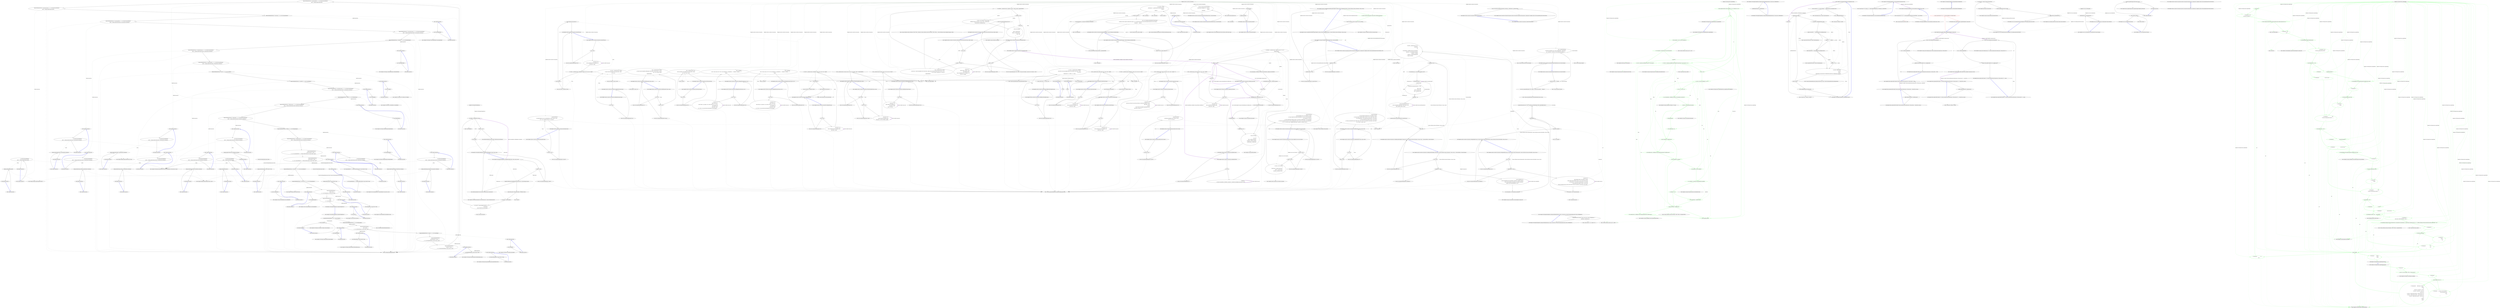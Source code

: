 digraph  {
n229 [label="System.Text.RegularExpressions.Match", span=""];
n230 [label="System.Text.RegularExpressions.Match", span=""];
n231 [label="HangFire.Web.HangFirePageFactory", span=""];
n0 [cluster="HangFire.Web.HangFirePageFactory.HangFirePageFactory()", label="Entry HangFire.Web.HangFirePageFactory.HangFirePageFactory()", span="35-35"];
n1 [cluster="HangFire.Web.HangFirePageFactory.HangFirePageFactory()", label="RazorPage.ExceptionHandler = ex => new ErrorPage(ex)", span="37-37"];
n2 [cluster="HangFire.Web.HangFirePageFactory.HangFirePageFactory()", label="RegisterDefaultPathHandlerFactory(() => new DashboardPage())", span="39-39"];
n33 [cluster="lambda expression", label="new ErrorPage(ex)", span="37-37"];
n3 [cluster="HangFire.Web.HangFirePageFactory.HangFirePageFactory()", label="RegisterPathHandlerFactory(\r\n                ''/job/(?<JobId>.+)'',\r\n                x => new JobDetailsPage(x.Groups[''JobId''].Value))", span="41-43"];
n30 [cluster="Unk.RegisterDefaultPathHandlerFactory", label="Entry Unk.RegisterDefaultPathHandlerFactory", span=""];
n36 [cluster="lambda expression", label="Entry lambda expression", span="39-39"];
n4 [cluster="HangFire.Web.HangFirePageFactory.HangFirePageFactory()", label="RegisterPathHandlerFactory(''/queues'', x => new QueuesPage())", span="45-45"];
n31 [cluster="Unk.RegisterPathHandlerFactory", label="Entry Unk.RegisterPathHandlerFactory", span=""];
n40 [cluster="lambda expression", label="Entry lambda expression", span="43-43"];
n5 [cluster="HangFire.Web.HangFirePageFactory.HangFirePageFactory()", label="RegisterPathHandlerFactory(\r\n                ''/queues/fetched/(?<Queue>.+)'',\r\n                x => new FetchedJobsPage(x.Groups[''Queue''].Value))", span="46-48"];
n44 [cluster="lambda expression", label="Entry lambda expression", span="45-45"];
n6 [cluster="HangFire.Web.HangFirePageFactory.HangFirePageFactory()", label="RegisterPathHandlerFactory(\r\n                ''/queues/(?<Queue>.+)'',\r\n                x => new EnqueuedJobsPage(x.Groups[''Queue''].Value))", span="49-51"];
n48 [cluster="lambda expression", label="Entry lambda expression", span="48-48"];
n7 [cluster="HangFire.Web.HangFirePageFactory.HangFirePageFactory()", label="RegisterPathHandlerFactory(''/enqueued/delete'', x => new BatchCommandHandler(\r\n                jobId => BackgroundJob.Delete(jobId)))", span="53-54"];
n52 [cluster="lambda expression", label="Entry lambda expression", span="51-51"];
n8 [cluster="HangFire.Web.HangFirePageFactory.HangFirePageFactory()", label="RegisterPathHandlerFactory(''/enqueued/requeue'', x => new BatchCommandHandler(\r\n                jobId => BackgroundJob.Requeue(jobId)))", span="56-57"];
n56 [cluster="lambda expression", label="Entry lambda expression", span="53-54"];
n9 [cluster="HangFire.Web.HangFirePageFactory.HangFirePageFactory()", label="RegisterPathHandlerFactory(''/processing'', x => new ProcessingJobsPage())", span="59-59"];
n64 [cluster="lambda expression", label="Entry lambda expression", span="56-57"];
n10 [cluster="HangFire.Web.HangFirePageFactory.HangFirePageFactory()", label="RegisterPathHandlerFactory(''/processing/delete'', x => new BatchCommandHandler(\r\n                jobId => BackgroundJob.Delete(jobId, ProcessingState.StateName)))", span="60-61"];
n71 [cluster="lambda expression", label="Entry lambda expression", span="59-59"];
n11 [cluster="HangFire.Web.HangFirePageFactory.HangFirePageFactory()", label="RegisterPathHandlerFactory(''/processing/requeue'', x => new BatchCommandHandler(\r\n                jobId => BackgroundJob.Requeue(jobId, ProcessingState.StateName)))", span="63-64"];
n75 [cluster="lambda expression", label="Entry lambda expression", span="60-61"];
n12 [cluster="HangFire.Web.HangFirePageFactory.HangFirePageFactory()", label="RegisterPathHandlerFactory(''/scheduled'', x => new ScheduledJobsPage())", span="66-66"];
n82 [cluster="lambda expression", label="Entry lambda expression", span="63-64"];
n13 [cluster="HangFire.Web.HangFirePageFactory.HangFirePageFactory()", label="RegisterPathHandlerFactory(''/scheduled/enqueue'', x => new BatchCommandHandler(\r\n                jobId => BackgroundJob.Requeue(jobId, ScheduledState.StateName)))", span="68-69"];
n89 [cluster="lambda expression", label="Entry lambda expression", span="66-66"];
n14 [cluster="HangFire.Web.HangFirePageFactory.HangFirePageFactory()", label="RegisterPathHandlerFactory(''/scheduled/delete'', x => new BatchCommandHandler(\r\n                jobId => BackgroundJob.Delete(jobId, ScheduledState.StateName)))", span="71-72"];
n93 [cluster="lambda expression", label="Entry lambda expression", span="68-69"];
n15 [cluster="HangFire.Web.HangFirePageFactory.HangFirePageFactory()", label="RegisterPathHandlerFactory(''/servers'', x => new ServersPage())", span="74-74"];
n99 [cluster="lambda expression", label="Entry lambda expression", span="71-72"];
n16 [cluster="HangFire.Web.HangFirePageFactory.HangFirePageFactory()", label="RegisterPathHandlerFactory(''/succeeded'', x => new SucceededJobs())", span="75-75"];
n105 [cluster="lambda expression", label="Entry lambda expression", span="74-74"];
n17 [cluster="HangFire.Web.HangFirePageFactory.HangFirePageFactory()", label="RegisterPathHandlerFactory(''/succeeded/requeue'', x => new BatchCommandHandler(\r\n                jobId => BackgroundJob.Requeue(jobId, SucceededState.StateName)))", span="76-77"];
n109 [cluster="lambda expression", label="Entry lambda expression", span="75-75"];
n18 [cluster="HangFire.Web.HangFirePageFactory.HangFirePageFactory()", label="RegisterPathHandlerFactory(''/failed'', x => new FailedJobsPage())", span="79-79"];
n113 [cluster="lambda expression", label="Entry lambda expression", span="76-77"];
n19 [cluster="HangFire.Web.HangFirePageFactory.HangFirePageFactory()", label="RegisterPathHandlerFactory(''/failed/requeue'', x => new BatchCommandHandler(\r\n                jobId => BackgroundJob.Requeue(jobId, FailedState.StateName)))", span="81-82"];
n119 [cluster="lambda expression", label="Entry lambda expression", span="79-79"];
n20 [cluster="HangFire.Web.HangFirePageFactory.HangFirePageFactory()", label="RegisterPathHandlerFactory(''/failed/delete'', x => new BatchCommandHandler(\r\n                jobId => BackgroundJob.Delete(jobId, FailedState.StateName)))", span="84-85"];
n123 [cluster="lambda expression", label="Entry lambda expression", span="81-82"];
n21 [cluster="HangFire.Web.HangFirePageFactory.HangFirePageFactory()", label="RegisterPathHandlerFactory(''/deleted'', x => new DeletedJobsPage())", span="87-87"];
n129 [cluster="lambda expression", label="Entry lambda expression", span="84-85"];
n22 [cluster="HangFire.Web.HangFirePageFactory.HangFirePageFactory()", label="RegisterPathHandlerFactory(''/deleted/requeue'', x => new BatchCommandHandler(\r\n                jobId => BackgroundJob.Requeue(jobId, DeletedState.StateName)))", span="89-90"];
n135 [cluster="lambda expression", label="Entry lambda expression", span="87-87"];
n23 [cluster="HangFire.Web.HangFirePageFactory.HangFirePageFactory()", label="RegisterPathHandlerFactory(\r\n                ''/actions/requeue/(?<JobId>.+)'',\r\n                x => new CommandHandler(() => BackgroundJob.Requeue(x.Groups[''JobId''].Value)))", span="92-94"];
n139 [cluster="lambda expression", label="Entry lambda expression", span="89-90"];
n24 [cluster="HangFire.Web.HangFirePageFactory.HangFirePageFactory()", label="RegisterPathHandlerFactory(\r\n                ''/actions/delete/(?<JobId>.+)'',\r\n                x => new CommandHandler(() => BackgroundJob.Delete(x.Groups[''JobId''].Value)))", span="96-98"];
n145 [cluster="lambda expression", label="Entry lambda expression", span="94-94"];
n25 [cluster="HangFire.Web.HangFirePageFactory.HangFirePageFactory()", label="RegisterPathHandlerFactory(''/js/scripts.js'',  x => new JavaScriptHandler())", span="100-100"];
n152 [cluster="lambda expression", label="Entry lambda expression", span="98-98"];
n26 [cluster="HangFire.Web.HangFirePageFactory.HangFirePageFactory()", label="RegisterPathHandlerFactory(''/css/styles.css'', x => new StyleSheetHandler())", span="101-101"];
n158 [cluster="lambda expression", label="Entry lambda expression", span="100-100"];
n27 [cluster="HangFire.Web.HangFirePageFactory.HangFirePageFactory()", label="RegisterPathHandlerFactory(\r\n                ''/fonts/(?<File>.+)'',\r\n                x => new FontsHandler(x.Groups[''File''].Value))", span="103-105"];
n162 [cluster="lambda expression", label="Entry lambda expression", span="101-101"];
n28 [cluster="HangFire.Web.HangFirePageFactory.HangFirePageFactory()", label="RegisterPathHandlerFactory(\r\n                ''/stats'',\r\n                x => new JsonStats())", span="107-109"];
n166 [cluster="lambda expression", label="Entry lambda expression", span="105-105"];
n29 [cluster="HangFire.Web.HangFirePageFactory.HangFirePageFactory()", label="Exit HangFire.Web.HangFirePageFactory.HangFirePageFactory()", span="35-35"];
n170 [cluster="lambda expression", label="Entry lambda expression", span="109-109"];
n32 [cluster="lambda expression", label="Entry lambda expression", span="37-37"];
n34 [cluster="lambda expression", label="Exit lambda expression", span="37-37"];
n35 [cluster="HangFire.Web.Pages.ErrorPage.ErrorPage(System.Exception)", label="Entry HangFire.Web.Pages.ErrorPage.ErrorPage(System.Exception)", span="6-6"];
n37 [cluster="lambda expression", label="new DashboardPage()", span="39-39"];
n38 [cluster="lambda expression", label="Exit lambda expression", span="39-39"];
n39 [cluster="HangFire.Web.Pages.DashboardPage.DashboardPage()", label="Entry HangFire.Web.Pages.DashboardPage.DashboardPage()", span="47-47"];
n41 [cluster="lambda expression", label="new JobDetailsPage(x.Groups[''JobId''].Value)", span="43-43"];
n42 [cluster="lambda expression", label="Exit lambda expression", span="43-43"];
n43 [cluster="HangFire.Web.Pages.JobDetailsPage.JobDetailsPage(string)", label="Entry HangFire.Web.Pages.JobDetailsPage.JobDetailsPage(string)", span="6-6"];
n45 [cluster="lambda expression", label="new QueuesPage()", span="45-45"];
n46 [cluster="lambda expression", label="Exit lambda expression", span="45-45"];
n47 [cluster="HangFire.Web.Pages.QueuesPage.QueuesPage()", label="Entry HangFire.Web.Pages.QueuesPage.QueuesPage()", span="53-53"];
n49 [cluster="lambda expression", label="new FetchedJobsPage(x.Groups[''Queue''].Value)", span="48-48"];
n50 [cluster="lambda expression", label="Exit lambda expression", span="48-48"];
n51 [cluster="HangFire.Web.Pages.FetchedJobsPage.FetchedJobsPage(string)", label="Entry HangFire.Web.Pages.FetchedJobsPage.FetchedJobsPage(string)", span="4-4"];
n53 [cluster="lambda expression", label="new EnqueuedJobsPage(x.Groups[''Queue''].Value)", span="51-51"];
n54 [cluster="lambda expression", label="Exit lambda expression", span="51-51"];
n55 [cluster="HangFire.Web.Pages.EnqueuedJobsPage.EnqueuedJobsPage(string)", label="Entry HangFire.Web.Pages.EnqueuedJobsPage.EnqueuedJobsPage(string)", span="4-4"];
n57 [cluster="lambda expression", label="new BatchCommandHandler(\r\n                jobId => BackgroundJob.Delete(jobId))", span="53-54"];
n58 [cluster="lambda expression", label="Exit lambda expression", span="53-54"];
n59 [cluster="HangFire.Web.BatchCommandHandler.BatchCommandHandler(System.Action<string>)", label="Entry HangFire.Web.BatchCommandHandler.BatchCommandHandler(System.Action<string>)", span="26-26"];
n61 [cluster="lambda expression", label="BackgroundJob.Delete(jobId)", span="54-54"];
n60 [cluster="lambda expression", label="Entry lambda expression", span="54-54"];
n62 [cluster="lambda expression", label="Exit lambda expression", span="54-54"];
n63 [cluster="HangFire.BackgroundJob.Delete(string)", label="Entry HangFire.BackgroundJob.Delete(string)", span="164-164"];
n65 [cluster="lambda expression", label="new BatchCommandHandler(\r\n                jobId => BackgroundJob.Requeue(jobId))", span="56-57"];
n66 [cluster="lambda expression", label="Exit lambda expression", span="56-57"];
n68 [cluster="lambda expression", label="BackgroundJob.Requeue(jobId)", span="57-57"];
n67 [cluster="lambda expression", label="Entry lambda expression", span="57-57"];
n69 [cluster="lambda expression", label="Exit lambda expression", span="57-57"];
n70 [cluster="HangFire.BackgroundJob.Requeue(string)", label="Entry HangFire.BackgroundJob.Requeue(string)", span="197-197"];
n72 [cluster="lambda expression", label="new ProcessingJobsPage()", span="59-59"];
n73 [cluster="lambda expression", label="Exit lambda expression", span="59-59"];
n74 [cluster="HangFire.Web.Pages.ProcessingJobsPage.ProcessingJobsPage()", label="Entry HangFire.Web.Pages.ProcessingJobsPage.ProcessingJobsPage()", span="43-43"];
n76 [cluster="lambda expression", label="new BatchCommandHandler(\r\n                jobId => BackgroundJob.Delete(jobId, ProcessingState.StateName))", span="60-61"];
n77 [cluster="lambda expression", label="Exit lambda expression", span="60-61"];
n79 [cluster="lambda expression", label="BackgroundJob.Delete(jobId, ProcessingState.StateName)", span="61-61"];
n78 [cluster="lambda expression", label="Entry lambda expression", span="61-61"];
n80 [cluster="lambda expression", label="Exit lambda expression", span="61-61"];
n81 [cluster="HangFire.BackgroundJob.Delete(string, string)", label="Entry HangFire.BackgroundJob.Delete(string, string)", span="182-182"];
n83 [cluster="lambda expression", label="new BatchCommandHandler(\r\n                jobId => BackgroundJob.Requeue(jobId, ProcessingState.StateName))", span="63-64"];
n84 [cluster="lambda expression", label="Exit lambda expression", span="63-64"];
n86 [cluster="lambda expression", label="BackgroundJob.Requeue(jobId, ProcessingState.StateName)", span="64-64"];
n85 [cluster="lambda expression", label="Entry lambda expression", span="64-64"];
n87 [cluster="lambda expression", label="Exit lambda expression", span="64-64"];
n88 [cluster="HangFire.BackgroundJob.Requeue(string, string)", label="Entry HangFire.BackgroundJob.Requeue(string, string)", span="215-215"];
n90 [cluster="lambda expression", label="new ScheduledJobsPage()", span="66-66"];
n91 [cluster="lambda expression", label="Exit lambda expression", span="66-66"];
n92 [cluster="HangFire.Web.Pages.ScheduledJobsPage.ScheduledJobsPage()", label="Entry HangFire.Web.Pages.ScheduledJobsPage.ScheduledJobsPage()", span="43-43"];
n94 [cluster="lambda expression", label="new BatchCommandHandler(\r\n                jobId => BackgroundJob.Requeue(jobId, ScheduledState.StateName))", span="68-69"];
n95 [cluster="lambda expression", label="Exit lambda expression", span="68-69"];
n97 [cluster="lambda expression", label="BackgroundJob.Requeue(jobId, ScheduledState.StateName)", span="69-69"];
n96 [cluster="lambda expression", label="Entry lambda expression", span="69-69"];
n98 [cluster="lambda expression", label="Exit lambda expression", span="69-69"];
n100 [cluster="lambda expression", label="new BatchCommandHandler(\r\n                jobId => BackgroundJob.Delete(jobId, ScheduledState.StateName))", span="71-72"];
n101 [cluster="lambda expression", label="Exit lambda expression", span="71-72"];
n103 [cluster="lambda expression", label="BackgroundJob.Delete(jobId, ScheduledState.StateName)", span="72-72"];
n102 [cluster="lambda expression", label="Entry lambda expression", span="72-72"];
n104 [cluster="lambda expression", label="Exit lambda expression", span="72-72"];
n106 [cluster="lambda expression", label="new ServersPage()", span="74-74"];
n107 [cluster="lambda expression", label="Exit lambda expression", span="74-74"];
n108 [cluster="HangFire.Web.Pages.ServersPage.ServersPage()", label="Entry HangFire.Web.Pages.ServersPage.ServersPage()", span="53-53"];
n110 [cluster="lambda expression", label="new SucceededJobs()", span="75-75"];
n111 [cluster="lambda expression", label="Exit lambda expression", span="75-75"];
n112 [cluster="HangFire.Web.Pages.SucceededJobs.SucceededJobs()", label="Entry HangFire.Web.Pages.SucceededJobs.SucceededJobs()", span="54-54"];
n114 [cluster="lambda expression", label="new BatchCommandHandler(\r\n                jobId => BackgroundJob.Requeue(jobId, SucceededState.StateName))", span="76-77"];
n115 [cluster="lambda expression", label="Exit lambda expression", span="76-77"];
n117 [cluster="lambda expression", label="BackgroundJob.Requeue(jobId, SucceededState.StateName)", span="77-77"];
n116 [cluster="lambda expression", label="Entry lambda expression", span="77-77"];
n118 [cluster="lambda expression", label="Exit lambda expression", span="77-77"];
n120 [cluster="lambda expression", label="new FailedJobsPage()", span="79-79"];
n121 [cluster="lambda expression", label="Exit lambda expression", span="79-79"];
n122 [cluster="HangFire.Web.Pages.FailedJobsPage.FailedJobsPage()", label="Entry HangFire.Web.Pages.FailedJobsPage.FailedJobsPage()", span="48-48"];
n124 [cluster="lambda expression", label="new BatchCommandHandler(\r\n                jobId => BackgroundJob.Requeue(jobId, FailedState.StateName))", span="81-82"];
n125 [cluster="lambda expression", label="Exit lambda expression", span="81-82"];
n127 [cluster="lambda expression", label="BackgroundJob.Requeue(jobId, FailedState.StateName)", span="82-82"];
n126 [cluster="lambda expression", label="Entry lambda expression", span="82-82"];
n128 [cluster="lambda expression", label="Exit lambda expression", span="82-82"];
n130 [cluster="lambda expression", label="new BatchCommandHandler(\r\n                jobId => BackgroundJob.Delete(jobId, FailedState.StateName))", span="84-85"];
n131 [cluster="lambda expression", label="Exit lambda expression", span="84-85"];
n133 [cluster="lambda expression", label="BackgroundJob.Delete(jobId, FailedState.StateName)", span="85-85"];
n132 [cluster="lambda expression", label="Entry lambda expression", span="85-85"];
n134 [cluster="lambda expression", label="Exit lambda expression", span="85-85"];
n136 [cluster="lambda expression", label="new DeletedJobsPage()", span="87-87"];
n137 [cluster="lambda expression", label="Exit lambda expression", span="87-87"];
n138 [cluster="HangFire.Web.Pages.DeletedJobsPage.DeletedJobsPage()", label="Entry HangFire.Web.Pages.DeletedJobsPage.DeletedJobsPage()", span="49-49"];
n140 [cluster="lambda expression", label="new BatchCommandHandler(\r\n                jobId => BackgroundJob.Requeue(jobId, DeletedState.StateName))", span="89-90"];
n141 [cluster="lambda expression", label="Exit lambda expression", span="89-90"];
n143 [cluster="lambda expression", label="BackgroundJob.Requeue(jobId, DeletedState.StateName)", span="90-90"];
n142 [cluster="lambda expression", label="Entry lambda expression", span="90-90"];
n144 [cluster="lambda expression", label="Exit lambda expression", span="90-90"];
n146 [cluster="lambda expression", label="new CommandHandler(() => BackgroundJob.Requeue(x.Groups[''JobId''].Value))", span="94-94"];
n150 [cluster="lambda expression", label="BackgroundJob.Requeue(x.Groups[''JobId''].Value)", span="94-94"];
n147 [cluster="lambda expression", label="Exit lambda expression", span="94-94"];
n148 [cluster="HangFire.Web.CommandHandler.CommandHandler(System.Func<bool>)", label="Entry HangFire.Web.CommandHandler.CommandHandler(System.Func<bool>)", span="26-26"];
n149 [cluster="lambda expression", label="Entry lambda expression", span="94-94"];
n151 [cluster="lambda expression", label="Exit lambda expression", span="94-94"];
n153 [cluster="lambda expression", label="new CommandHandler(() => BackgroundJob.Delete(x.Groups[''JobId''].Value))", span="98-98"];
n156 [cluster="lambda expression", label="BackgroundJob.Delete(x.Groups[''JobId''].Value)", span="98-98"];
n154 [cluster="lambda expression", label="Exit lambda expression", span="98-98"];
n155 [cluster="lambda expression", label="Entry lambda expression", span="98-98"];
n157 [cluster="lambda expression", label="Exit lambda expression", span="98-98"];
n159 [cluster="lambda expression", label="new JavaScriptHandler()", span="100-100"];
n160 [cluster="lambda expression", label="Exit lambda expression", span="100-100"];
n161 [cluster="HangFire.Web.JavaScriptHandler.JavaScriptHandler()", label="Entry HangFire.Web.JavaScriptHandler.JavaScriptHandler()", span="33-33"];
n163 [cluster="lambda expression", label="new StyleSheetHandler()", span="101-101"];
n164 [cluster="lambda expression", label="Exit lambda expression", span="101-101"];
n165 [cluster="HangFire.Web.StyleSheetHandler.StyleSheetHandler()", label="Entry HangFire.Web.StyleSheetHandler.StyleSheetHandler()", span="29-29"];
n167 [cluster="lambda expression", label="new FontsHandler(x.Groups[''File''].Value)", span="105-105"];
n168 [cluster="lambda expression", label="Exit lambda expression", span="105-105"];
n169 [cluster="HangFire.Web.FontsHandler.FontsHandler(string)", label="Entry HangFire.Web.FontsHandler.FontsHandler(string)", span="22-22"];
n171 [cluster="lambda expression", label="new JsonStats()", span="109-109"];
n172 [cluster="lambda expression", label="Exit lambda expression", span="109-109"];
n173 [cluster="HangFire.Web.JsonStats.JsonStats()", label="Entry HangFire.Web.JsonStats.JsonStats()", span="22-22"];
n174 [cluster="HangFire.Web.HangFirePageFactory.RegisterPathHandlerFactory(string, System.Func<System.Text.RegularExpressions.Match, IHttpHandler>)", label="Entry HangFire.Web.HangFirePageFactory.RegisterPathHandlerFactory(string, System.Func<System.Text.RegularExpressions.Match, IHttpHandler>)", span="112-112"];
n175 [cluster="HangFire.Web.HangFirePageFactory.RegisterPathHandlerFactory(string, System.Func<System.Text.RegularExpressions.Match, IHttpHandler>)", label="PathHandlerFactories.Add(new Tuple<string, Func<Match, IHttpHandler>>(\r\n                pathPattern, handlerFactory))", span="115-116"];
n176 [cluster="HangFire.Web.HangFirePageFactory.RegisterPathHandlerFactory(string, System.Func<System.Text.RegularExpressions.Match, IHttpHandler>)", label="Exit HangFire.Web.HangFirePageFactory.RegisterPathHandlerFactory(string, System.Func<System.Text.RegularExpressions.Match, IHttpHandler>)", span="112-112"];
n177 [cluster="System.Tuple<T1, T2>.Tuple(T1, T2)", label="Entry System.Tuple<T1, T2>.Tuple(T1, T2)", span="0-0"];
n178 [cluster="System.Collections.Generic.List<T>.Add(T)", label="Entry System.Collections.Generic.List<T>.Add(T)", span="0-0"];
n179 [cluster="HangFire.Web.HangFirePageFactory.RegisterDefaultPathHandlerFactory(System.Func<IHttpHandler>)", label="Entry HangFire.Web.HangFirePageFactory.RegisterDefaultPathHandlerFactory(System.Func<IHttpHandler>)", span="119-119"];
n180 [cluster="HangFire.Web.HangFirePageFactory.RegisterDefaultPathHandlerFactory(System.Func<IHttpHandler>)", label="_defaultHandlerFactory = handlerFactory", span="121-121"];
n181 [cluster="HangFire.Web.HangFirePageFactory.RegisterDefaultPathHandlerFactory(System.Func<IHttpHandler>)", label="Exit HangFire.Web.HangFirePageFactory.RegisterDefaultPathHandlerFactory(System.Func<IHttpHandler>)", span="119-119"];
n182 [cluster="HangFire.Web.HangFirePageFactory.GetHandler(HttpContext, string, string, string)", label="Entry HangFire.Web.HangFirePageFactory.GetHandler(HttpContext, string, string, string)", span="124-124"];
n183 [cluster="HangFire.Web.HangFirePageFactory.GetHandler(HttpContext, string, string, string)", label="context == null", span="126-126"];
n185 [cluster="HangFire.Web.HangFirePageFactory.GetHandler(HttpContext, string, string, string)", label="!HangFireConfiguration.EnableRemoteMonitorAccess && !context.Request.IsLocal", span="128-128"];
n186 [cluster="HangFire.Web.HangFirePageFactory.GetHandler(HttpContext, string, string, string)", label="return HttpStatusHandler.Process(context, HttpStatusCode.Unauthorized);", span="130-130"];
n187 [cluster="HangFire.Web.HangFirePageFactory.GetHandler(HttpContext, string, string, string)", label="context.Items.Add(''GenerationStartedAt'', DateTime.UtcNow)", span="133-133"];
n188 [cluster="HangFire.Web.HangFirePageFactory.GetHandler(HttpContext, string, string, string)", label="var request = context.Request", span="135-135"];
n192 [cluster="HangFire.Web.HangFirePageFactory.GetHandler(HttpContext, string, string, string)", label="return HttpStatusHandler.Process(context, HttpStatusCode.NotFound);", span="143-143"];
n184 [cluster="HangFire.Web.HangFirePageFactory.GetHandler(HttpContext, string, string, string)", label="throw new ArgumentNullException(''context'');", span="126-126"];
n197 [cluster="Unk.Add", label="Entry Unk.Add", span=""];
n189 [cluster="HangFire.Web.HangFirePageFactory.GetHandler(HttpContext, string, string, string)", label="var resource = request.PathInfo.Length == 0\r\n                ? String.Empty\r\n                : request.PathInfo.ToLowerInvariant()", span="136-138"];
n190 [cluster="HangFire.Web.HangFirePageFactory.GetHandler(HttpContext, string, string, string)", label="var handler = FindHandler(resource)", span="140-140"];
n198 [cluster="Unk.ToLowerInvariant", label="Entry Unk.ToLowerInvariant", span=""];
n191 [cluster="HangFire.Web.HangFirePageFactory.GetHandler(HttpContext, string, string, string)", label="handler == null", span="141-141"];
n199 [cluster="Unk.FindHandler", label="Entry Unk.FindHandler", span=""];
n193 [cluster="HangFire.Web.HangFirePageFactory.GetHandler(HttpContext, string, string, string)", label="return handler;", span="146-146"];
n194 [cluster="HangFire.Web.HangFirePageFactory.GetHandler(HttpContext, string, string, string)", label="Exit HangFire.Web.HangFirePageFactory.GetHandler(HttpContext, string, string, string)", span="124-124"];
n196 [cluster="HangFire.Web.HttpStatusHandler.Process(HttpContext, System.Net.HttpStatusCode)", label="Entry HangFire.Web.HttpStatusHandler.Process(HttpContext, System.Net.HttpStatusCode)", span="7-7"];
n195 [cluster="System.ArgumentNullException.ArgumentNullException(string)", label="Entry System.ArgumentNullException.ArgumentNullException(string)", span="0-0"];
n200 [cluster="HangFire.Web.HangFirePageFactory.FindHandler(string)", label="Entry HangFire.Web.HangFirePageFactory.FindHandler(string)", span="149-149"];
n201 [cluster="HangFire.Web.HangFirePageFactory.FindHandler(string)", label="resource.Length == 0 || resource.Equals(''/'', StringComparison.OrdinalIgnoreCase)", span="151-151"];
n209 [cluster="HangFire.Web.HangFirePageFactory.FindHandler(string)", label="var match = Regex.Match(\r\n                    resource,\r\n                    pattern, \r\n                    RegexOptions.CultureInvariant | RegexOptions.IgnoreCase | RegexOptions.Singleline)", span="165-168"];
n202 [cluster="HangFire.Web.HangFirePageFactory.FindHandler(string)", label="return _defaultHandlerFactory();", span="153-153"];
n203 [cluster="HangFire.Web.HangFirePageFactory.FindHandler(string)", label=PathHandlerFactories, span="156-156"];
n214 [cluster="string.Equals(string, System.StringComparison)", label="Entry string.Equals(string, System.StringComparison)", span="0-0"];
n204 [cluster="HangFire.Web.HangFirePageFactory.FindHandler(string)", label="var pattern = pathHandlerFactory.Item1", span="158-158"];
n212 [cluster="HangFire.Web.HangFirePageFactory.FindHandler(string)", label="return null;", span="176-176"];
n211 [cluster="HangFire.Web.HangFirePageFactory.FindHandler(string)", label="return pathHandlerFactory.Item2(match);", span="172-172"];
n205 [cluster="HangFire.Web.HangFirePageFactory.FindHandler(string)", label="!pattern.StartsWith(''^'', StringComparison.OrdinalIgnoreCase)", span="160-160"];
n206 [cluster="HangFire.Web.HangFirePageFactory.FindHandler(string)", label="pattern = ''^'' + pattern", span="161-161"];
n207 [cluster="HangFire.Web.HangFirePageFactory.FindHandler(string)", label="!pattern.EndsWith(''$'', StringComparison.OrdinalIgnoreCase)", span="162-162"];
n208 [cluster="HangFire.Web.HangFirePageFactory.FindHandler(string)", label="pattern += ''$''", span="163-163"];
n216 [cluster="string.StartsWith(string, System.StringComparison)", label="Entry string.StartsWith(string, System.StringComparison)", span="0-0"];
n217 [cluster="string.EndsWith(string, System.StringComparison)", label="Entry string.EndsWith(string, System.StringComparison)", span="0-0"];
n210 [cluster="HangFire.Web.HangFirePageFactory.FindHandler(string)", label="match.Success", span="170-170"];
n218 [cluster="System.Text.RegularExpressions.Regex.Match(string, string, System.Text.RegularExpressions.RegexOptions)", label="Entry System.Text.RegularExpressions.Regex.Match(string, string, System.Text.RegularExpressions.RegexOptions)", span="0-0"];
n213 [cluster="HangFire.Web.HangFirePageFactory.FindHandler(string)", label="Exit HangFire.Web.HangFirePageFactory.FindHandler(string)", span="149-149"];
n219 [cluster="System.Func<T, TResult>.Invoke(T)", label="Entry System.Func<T, TResult>.Invoke(T)", span="0-0"];
n215 [cluster="System.Func<TResult>.Invoke()", label="Entry System.Func<TResult>.Invoke()", span="0-0"];
n220 [cluster="HangFire.Web.HangFirePageFactory.GetContentFolderNamespace(string)", label="Entry HangFire.Web.HangFirePageFactory.GetContentFolderNamespace(string)", span="179-179"];
n221 [cluster="HangFire.Web.HangFirePageFactory.GetContentFolderNamespace(string)", label="return String.Format(''{0}.Content.{1}'', typeof (HangFirePageFactory).Namespace, contentFolder);", span="181-181"];
n222 [cluster="HangFire.Web.HangFirePageFactory.GetContentFolderNamespace(string)", label="Exit HangFire.Web.HangFirePageFactory.GetContentFolderNamespace(string)", span="179-179"];
n223 [cluster="string.Format(string, object, object)", label="Entry string.Format(string, object, object)", span="0-0"];
n224 [cluster="HangFire.Web.HangFirePageFactory.GetContentResourceName(string, string)", label="Entry HangFire.Web.HangFirePageFactory.GetContentResourceName(string, string)", span="184-184"];
n225 [cluster="HangFire.Web.HangFirePageFactory.GetContentResourceName(string, string)", label="return String.Format(''{0}.{1}'', GetContentFolderNamespace(contentFolder), resourceName);", span="186-186"];
n226 [cluster="HangFire.Web.HangFirePageFactory.GetContentResourceName(string, string)", label="Exit HangFire.Web.HangFirePageFactory.GetContentResourceName(string, string)", span="184-184"];
n227 [cluster="HangFire.Web.HangFirePageFactory.ReleaseHandler(IHttpHandler)", label="Entry HangFire.Web.HangFirePageFactory.ReleaseHandler(IHttpHandler)", span="189-189"];
n228 [cluster="HangFire.Web.HangFirePageFactory.ReleaseHandler(IHttpHandler)", label="Exit HangFire.Web.HangFirePageFactory.ReleaseHandler(IHttpHandler)", span="189-189"];
m0_8 [cluster="Hangfire.JobStorage.GetConnection()", file="LayoutPage.generated.cs", label="Entry Hangfire.JobStorage.GetConnection()", span="56-56"];
m0_0 [cluster="Hangfire.Server.ServerHeartbeat.ServerHeartbeat(System.TimeSpan)", file="LayoutPage.generated.cs", label="Entry Hangfire.Server.ServerHeartbeat.ServerHeartbeat(System.TimeSpan)", span="26-26"];
m0_1 [cluster="Hangfire.Server.ServerHeartbeat.ServerHeartbeat(System.TimeSpan)", file="LayoutPage.generated.cs", label="_heartbeatInterval = heartbeatInterval", span="28-28"];
m0_2 [cluster="Hangfire.Server.ServerHeartbeat.ServerHeartbeat(System.TimeSpan)", file="LayoutPage.generated.cs", label="Exit Hangfire.Server.ServerHeartbeat.ServerHeartbeat(System.TimeSpan)", span="26-26"];
m0_3 [cluster="Hangfire.Server.ServerHeartbeat.Execute(Hangfire.Server.BackgroundProcessContext)", file="LayoutPage.generated.cs", label="Entry Hangfire.Server.ServerHeartbeat.Execute(Hangfire.Server.BackgroundProcessContext)", span="31-31"];
m0_4 [cluster="Hangfire.Server.ServerHeartbeat.Execute(Hangfire.Server.BackgroundProcessContext)", file="LayoutPage.generated.cs", label="var connection = context.Storage.GetConnection()", span="33-33"];
m0_5 [cluster="Hangfire.Server.ServerHeartbeat.Execute(Hangfire.Server.BackgroundProcessContext)", file="LayoutPage.generated.cs", label="connection.Heartbeat(context.ServerId)", span="35-35"];
m0_6 [cluster="Hangfire.Server.ServerHeartbeat.Execute(Hangfire.Server.BackgroundProcessContext)", file="LayoutPage.generated.cs", label="context.Sleep(_heartbeatInterval)", span="38-38"];
m0_7 [cluster="Hangfire.Server.ServerHeartbeat.Execute(Hangfire.Server.BackgroundProcessContext)", file="LayoutPage.generated.cs", label="Exit Hangfire.Server.ServerHeartbeat.Execute(Hangfire.Server.BackgroundProcessContext)", span="31-31"];
m0_10 [cluster="Hangfire.Server.BackgroundProcessContext.Sleep(System.TimeSpan)", file="LayoutPage.generated.cs", label="Entry Hangfire.Server.BackgroundProcessContext.Sleep(System.TimeSpan)", span="23-23"];
m0_11 [cluster="Hangfire.Server.ServerHeartbeat.ToString()", file="LayoutPage.generated.cs", label="Entry Hangfire.Server.ServerHeartbeat.ToString()", span="41-41"];
m0_12 [cluster="Hangfire.Server.ServerHeartbeat.ToString()", file="LayoutPage.generated.cs", label="return GetType().Name;", span="43-43"];
m0_13 [cluster="Hangfire.Server.ServerHeartbeat.ToString()", file="LayoutPage.generated.cs", label="Exit Hangfire.Server.ServerHeartbeat.ToString()", span="41-41"];
m0_14 [cluster="object.GetType()", file="LayoutPage.generated.cs", label="Entry object.GetType()", span="0-0"];
m0_9 [cluster="Hangfire.Storage.IStorageConnection.Heartbeat(string)", file="LayoutPage.generated.cs", label="Entry Hangfire.Storage.IStorageConnection.Heartbeat(string)", span="49-49"];
m0_15 [file="LayoutPage.generated.cs", label="Hangfire.Server.ServerHeartbeat", span=""];
m1_22 [cluster="HangFire.RecurringJob.AddOrUpdate<T>(System.Linq.Expressions.Expression<System.Action<T>>, System.Func<string>)", file="RecurringJob.cs", label="Entry HangFire.RecurringJob.AddOrUpdate<T>(System.Linq.Expressions.Expression<System.Action<T>>, System.Func<string>)", span="48-48"];
m1_23 [cluster="HangFire.RecurringJob.AddOrUpdate<T>(System.Linq.Expressions.Expression<System.Action<T>>, System.Func<string>)", file="RecurringJob.cs", label="AddOrUpdate(methodCall, cronExpression())", span="50-50"];
m1_24 [cluster="HangFire.RecurringJob.AddOrUpdate<T>(System.Linq.Expressions.Expression<System.Action<T>>, System.Func<string>)", file="RecurringJob.cs", label="Exit HangFire.RecurringJob.AddOrUpdate<T>(System.Linq.Expressions.Expression<System.Action<T>>, System.Func<string>)", span="48-48"];
m1_11 [cluster="HangFire.RecurringJobManager.AddOrUpdate(string, HangFire.Common.Job, string)", file="RecurringJob.cs", label="Entry HangFire.RecurringJobManager.AddOrUpdate(string, HangFire.Common.Job, string)", span="40-40"];
m1_10 [cluster="HangFire.RecurringJob.GetRecurringJobId(HangFire.Common.Job)", file="RecurringJob.cs", label="Entry HangFire.RecurringJob.GetRecurringJobId(HangFire.Common.Job)", span="53-53"];
m1_25 [cluster="HangFire.RecurringJob.GetRecurringJobId(HangFire.Common.Job)", color=red, community=0, file="RecurringJob.cs", label="1: return String.Format(''{0}.{1}'', job.Type.FullName, job.Method.Name);", span="55-55"];
m1_26 [cluster="HangFire.RecurringJob.GetRecurringJobId(HangFire.Common.Job)", file="RecurringJob.cs", label="Exit HangFire.RecurringJob.GetRecurringJobId(HangFire.Common.Job)", span="53-53"];
m1_9 [cluster="HangFire.Common.Job.FromExpression(System.Linq.Expressions.Expression<System.Action>)", file="RecurringJob.cs", label="Entry HangFire.Common.Job.FromExpression(System.Linq.Expressions.Expression<System.Action>)", span="117-117"];
m1_4 [cluster="HangFire.RecurringJob.AddOrUpdate(System.Linq.Expressions.Expression<System.Action>, string)", file="RecurringJob.cs", label="Entry HangFire.RecurringJob.AddOrUpdate(System.Linq.Expressions.Expression<System.Action>, string)", span="27-27"];
m1_5 [cluster="HangFire.RecurringJob.AddOrUpdate(System.Linq.Expressions.Expression<System.Action>, string)", file="RecurringJob.cs", label="var job = Job.FromExpression(methodCall)", span="29-29"];
m1_7 [cluster="HangFire.RecurringJob.AddOrUpdate(System.Linq.Expressions.Expression<System.Action>, string)", file="RecurringJob.cs", label="Instance.Value.AddOrUpdate(id, job, cronExpression)", span="32-32"];
m1_6 [cluster="HangFire.RecurringJob.AddOrUpdate(System.Linq.Expressions.Expression<System.Action>, string)", file="RecurringJob.cs", label="var id = GetRecurringJobId(job)", span="30-30"];
m1_8 [cluster="HangFire.RecurringJob.AddOrUpdate(System.Linq.Expressions.Expression<System.Action>, string)", file="RecurringJob.cs", label="Exit HangFire.RecurringJob.AddOrUpdate(System.Linq.Expressions.Expression<System.Action>, string)", span="27-27"];
m1_3 [cluster="HangFire.RecurringJobManager.RecurringJobManager(HangFire.JobStorage)", file="RecurringJob.cs", label="Entry HangFire.RecurringJobManager.RecurringJobManager(HangFire.JobStorage)", span="33-33"];
m1_16 [cluster="HangFire.RecurringJob.AddOrUpdate<T>(System.Linq.Expressions.Expression<System.Action<T>>, string)", file="RecurringJob.cs", label="Entry HangFire.RecurringJob.AddOrUpdate<T>(System.Linq.Expressions.Expression<System.Action<T>>, string)", span="40-40"];
m1_17 [cluster="HangFire.RecurringJob.AddOrUpdate<T>(System.Linq.Expressions.Expression<System.Action<T>>, string)", file="RecurringJob.cs", label="var job = Job.FromExpression(methodCall)", span="42-42"];
m1_19 [cluster="HangFire.RecurringJob.AddOrUpdate<T>(System.Linq.Expressions.Expression<System.Action<T>>, string)", file="RecurringJob.cs", label="Instance.Value.AddOrUpdate(id, job, cronExpression)", span="45-45"];
m1_18 [cluster="HangFire.RecurringJob.AddOrUpdate<T>(System.Linq.Expressions.Expression<System.Action<T>>, string)", file="RecurringJob.cs", label="var id = GetRecurringJobId(job)", span="43-43"];
m1_20 [cluster="HangFire.RecurringJob.AddOrUpdate<T>(System.Linq.Expressions.Expression<System.Action<T>>, string)", file="RecurringJob.cs", label="Exit HangFire.RecurringJob.AddOrUpdate<T>(System.Linq.Expressions.Expression<System.Action<T>>, string)", span="40-40"];
m1_0 [cluster="lambda expression", file="RecurringJob.cs", label="Entry lambda expression", span="25-25"];
m1_1 [cluster="lambda expression", file="RecurringJob.cs", label="new RecurringJobManager(JobStorage.Current)", span="25-25"];
m1_2 [cluster="lambda expression", file="RecurringJob.cs", label="Exit lambda expression", span="25-25"];
m1_15 [cluster="System.Func<TResult>.Invoke()", file="RecurringJob.cs", label="Entry System.Func<TResult>.Invoke()", span="0-0"];
m1_12 [cluster="HangFire.RecurringJob.AddOrUpdate(System.Linq.Expressions.Expression<System.Action>, System.Func<string>)", file="RecurringJob.cs", label="Entry HangFire.RecurringJob.AddOrUpdate(System.Linq.Expressions.Expression<System.Action>, System.Func<string>)", span="35-35"];
m1_13 [cluster="HangFire.RecurringJob.AddOrUpdate(System.Linq.Expressions.Expression<System.Action>, System.Func<string>)", file="RecurringJob.cs", label="AddOrUpdate(methodCall, cronExpression())", span="37-37"];
m1_14 [cluster="HangFire.RecurringJob.AddOrUpdate(System.Linq.Expressions.Expression<System.Action>, System.Func<string>)", file="RecurringJob.cs", label="Exit HangFire.RecurringJob.AddOrUpdate(System.Linq.Expressions.Expression<System.Action>, System.Func<string>)", span="35-35"];
m1_21 [cluster="HangFire.Common.Job.FromExpression<T>(System.Linq.Expressions.Expression<System.Action<T>>)", file="RecurringJob.cs", label="Entry HangFire.Common.Job.FromExpression<T>(System.Linq.Expressions.Expression<System.Action<T>>)", span="144-144"];
m2_123 [cluster="Hangfire.SqlServer.SqlServerConnection.GetFirstByLowestScoreFromSet(string, double, double)", file="RecurringJobManagerFacts.cs", label="Entry Hangfire.SqlServer.SqlServerConnection.GetFirstByLowestScoreFromSet(string, double, double)", span="255-255"];
m2_124 [cluster="Hangfire.SqlServer.SqlServerConnection.GetFirstByLowestScoreFromSet(string, double, double)", file="RecurringJobManagerFacts.cs", label="key == null", span="257-257"];
m2_126 [cluster="Hangfire.SqlServer.SqlServerConnection.GetFirstByLowestScoreFromSet(string, double, double)", file="RecurringJobManagerFacts.cs", label="toScore < fromScore", span="258-258"];
m2_128 [cluster="Hangfire.SqlServer.SqlServerConnection.GetFirstByLowestScoreFromSet(string, double, double)", file="RecurringJobManagerFacts.cs", label="return _connection.Query<string>(\r\n                @''select top 1 Value from HangFire.[Set] where [Key] = @key and Score between @from and @to order by Score'',\r\n                new { key, from = fromScore, to = toScore })\r\n                .SingleOrDefault();", span="260-263"];
m2_125 [cluster="Hangfire.SqlServer.SqlServerConnection.GetFirstByLowestScoreFromSet(string, double, double)", file="RecurringJobManagerFacts.cs", label="throw new ArgumentNullException(''key'');", span="257-257"];
m2_127 [cluster="Hangfire.SqlServer.SqlServerConnection.GetFirstByLowestScoreFromSet(string, double, double)", file="RecurringJobManagerFacts.cs", label="throw new ArgumentException(''The `toScore` value must be higher or equal to the `fromScore` value.'');", span="258-258"];
m2_129 [cluster="Hangfire.SqlServer.SqlServerConnection.GetFirstByLowestScoreFromSet(string, double, double)", file="RecurringJobManagerFacts.cs", label="Exit Hangfire.SqlServer.SqlServerConnection.GetFirstByLowestScoreFromSet(string, double, double)", span="255-255"];
m2_2 [cluster="Hangfire.SqlServer.SqlServerConnection.SqlServerConnection(SqlConnection, IsolationLevel, Hangfire.SqlServer.PersistentJobQueueProviderCollection, bool)", file="RecurringJobManagerFacts.cs", label="Entry Hangfire.SqlServer.SqlServerConnection.SqlServerConnection(SqlConnection, IsolationLevel, Hangfire.SqlServer.PersistentJobQueueProviderCollection, bool)", span="44-44"];
m2_3 [cluster="Hangfire.SqlServer.SqlServerConnection.SqlServerConnection(SqlConnection, IsolationLevel, Hangfire.SqlServer.PersistentJobQueueProviderCollection, bool)", file="RecurringJobManagerFacts.cs", label="connection == null", span="50-50"];
m2_5 [cluster="Hangfire.SqlServer.SqlServerConnection.SqlServerConnection(SqlConnection, IsolationLevel, Hangfire.SqlServer.PersistentJobQueueProviderCollection, bool)", file="RecurringJobManagerFacts.cs", label="queueProviders == null", span="51-51"];
m2_7 [cluster="HangFire.States.SucceededState.Handler.Apply(HangFire.Common.States.StateApplyingContext, System.Collections.Generic.IDictionary<string, string>)", file="RecurringJobManagerFacts.cs", label="Entry HangFire.States.SucceededState.Handler.Apply(HangFire.Common.States.StateApplyingContext, System.Collections.Generic.IDictionary<string, string>)", span="46-46"];
m2_8 [cluster="HangFire.States.SucceededState.Handler.Apply(HangFire.Common.States.StateApplyingContext, System.Collections.Generic.IDictionary<string, string>)", color=green, community=0, file="RecurringJobManagerFacts.cs", label="0: context.Transaction.Jobs.Expire(context.JobId, JobExpirationTimeout)", span="49-49"];
m2_9 [cluster="HangFire.States.SucceededState.Handler.Apply(HangFire.Common.States.StateApplyingContext, System.Collections.Generic.IDictionary<string, string>)", file="RecurringJobManagerFacts.cs", label="context.Transaction.Values.Increment(''stats:succeeded'')", span="50-50"];
m2_10 [cluster="HangFire.States.SucceededState.Handler.Apply(HangFire.Common.States.StateApplyingContext, System.Collections.Generic.IDictionary<string, string>)", file="RecurringJobManagerFacts.cs", label="Exit HangFire.States.SucceededState.Handler.Apply(HangFire.Common.States.StateApplyingContext, System.Collections.Generic.IDictionary<string, string>)", span="46-46"];
m2_4 [cluster="Hangfire.SqlServer.SqlServerConnection.SqlServerConnection(SqlConnection, IsolationLevel, Hangfire.SqlServer.PersistentJobQueueProviderCollection, bool)", file="RecurringJobManagerFacts.cs", label="throw new ArgumentNullException(''connection'');", span="50-50"];
m2_6 [cluster="Hangfire.SqlServer.SqlServerConnection.SqlServerConnection(SqlConnection, IsolationLevel, Hangfire.SqlServer.PersistentJobQueueProviderCollection, bool)", file="RecurringJobManagerFacts.cs", label="throw new ArgumentNullException(''queueProviders'');", span="51-51"];
m2_11 [cluster="HangFire.Storage.IWriteableStoredJobs.Expire(string, System.TimeSpan)", file="RecurringJobManagerFacts.cs", label="Entry HangFire.Storage.IWriteableStoredJobs.Expire(string, System.TimeSpan)", span="7-7"];
m2_88 [cluster="Hangfire.Storage.InvocationData.Deserialize()", file="RecurringJobManagerFacts.cs", label="Entry Hangfire.Storage.InvocationData.Deserialize()", span="40-40"];
m2_219 [cluster="Hangfire.SqlServer.SqlServerConnection.GetHashTtl(string)", file="RecurringJobManagerFacts.cs", label="Entry Hangfire.SqlServer.SqlServerConnection.GetHashTtl(string)", span="416-416"];
m2_220 [cluster="Hangfire.SqlServer.SqlServerConnection.GetHashTtl(string)", file="RecurringJobManagerFacts.cs", label="key == null", span="418-418"];
m2_223 [cluster="Hangfire.SqlServer.SqlServerConnection.GetHashTtl(string)", file="RecurringJobManagerFacts.cs", label="var result = _connection.Query<DateTime?>(query, new { key = key }).Single()", span="424-424"];
m2_221 [cluster="Hangfire.SqlServer.SqlServerConnection.GetHashTtl(string)", file="RecurringJobManagerFacts.cs", label="throw new ArgumentNullException(''key'');", span="418-418"];
m2_222 [cluster="Hangfire.SqlServer.SqlServerConnection.GetHashTtl(string)", file="RecurringJobManagerFacts.cs", label="string query = @''\r\nselect min([ExpireAt]) from HangFire.Hash\r\nwhere [Key] = @key''", span="420-422"];
m2_224 [cluster="Hangfire.SqlServer.SqlServerConnection.GetHashTtl(string)", file="RecurringJobManagerFacts.cs", label="!result.HasValue", span="425-425"];
m2_226 [cluster="Hangfire.SqlServer.SqlServerConnection.GetHashTtl(string)", file="RecurringJobManagerFacts.cs", label="return result.Value - DateTime.UtcNow;", span="427-427"];
m2_225 [cluster="Hangfire.SqlServer.SqlServerConnection.GetHashTtl(string)", file="RecurringJobManagerFacts.cs", label="return TimeSpan.FromSeconds(-1);", span="425-425"];
m2_227 [cluster="Hangfire.SqlServer.SqlServerConnection.GetHashTtl(string)", file="RecurringJobManagerFacts.cs", label="Exit Hangfire.SqlServer.SqlServerConnection.GetHashTtl(string)", span="416-416"];
m2_12 [cluster="HangFire.Storage.IWriteableStoredValues.Increment(string)", file="RecurringJobManagerFacts.cs", label="Entry HangFire.Storage.IWriteableStoredValues.Increment(string)", span="6-6"];
m2_157 [cluster="Hangfire.SqlServer.SqlServerConnection.AnnounceServer(string, Hangfire.Server.ServerContext)", file="RecurringJobManagerFacts.cs", label="Entry Hangfire.SqlServer.SqlServerConnection.AnnounceServer(string, Hangfire.Server.ServerContext)", span="301-301"];
m2_158 [cluster="Hangfire.SqlServer.SqlServerConnection.AnnounceServer(string, Hangfire.Server.ServerContext)", file="RecurringJobManagerFacts.cs", label="serverId == null", span="303-303"];
m2_160 [cluster="Hangfire.SqlServer.SqlServerConnection.AnnounceServer(string, Hangfire.Server.ServerContext)", file="RecurringJobManagerFacts.cs", label="context == null", span="304-304"];
m2_162 [cluster="Hangfire.SqlServer.SqlServerConnection.AnnounceServer(string, Hangfire.Server.ServerContext)", file="RecurringJobManagerFacts.cs", label="var data = new ServerData\r\n            {\r\n                WorkerCount = context.WorkerCount,\r\n                Queues = context.Queues,\r\n                StartedAt = DateTime.UtcNow,\r\n            }", span="306-311"];
m2_163 [cluster="Hangfire.SqlServer.SqlServerConnection.AnnounceServer(string, Hangfire.Server.ServerContext)", file="RecurringJobManagerFacts.cs", label="_connection.Execute(\r\n                @''merge HangFire.Server with (holdlock) as Target ''\r\n                + @''using (VALUES (@id, @data, @heartbeat)) as Source (Id, Data, Heartbeat) ''\r\n                + @''on Target.Id = Source.Id ''\r\n                + @''when matched then update set Data = Source.Data, LastHeartbeat = Source.Heartbeat ''\r\n                + @''when not matched then insert (Id, Data, LastHeartbeat) values (Source.Id, Source.Data, Source.Heartbeat);'',\r\n                new { id = serverId, data = JobHelper.ToJson(data), heartbeat = DateTime.UtcNow })", span="313-319"];
m2_159 [cluster="Hangfire.SqlServer.SqlServerConnection.AnnounceServer(string, Hangfire.Server.ServerContext)", file="RecurringJobManagerFacts.cs", label="throw new ArgumentNullException(''serverId'');", span="303-303"];
m2_161 [cluster="Hangfire.SqlServer.SqlServerConnection.AnnounceServer(string, Hangfire.Server.ServerContext)", file="RecurringJobManagerFacts.cs", label="throw new ArgumentNullException(''context'');", span="304-304"];
m2_164 [cluster="Hangfire.SqlServer.SqlServerConnection.AnnounceServer(string, Hangfire.Server.ServerContext)", file="RecurringJobManagerFacts.cs", label="Exit Hangfire.SqlServer.SqlServerConnection.AnnounceServer(string, Hangfire.Server.ServerContext)", span="301-301"];
m2_27 [cluster="Hangfire.SqlServer.SqlServerConnection.FetchNextJob(string[], System.Threading.CancellationToken)", file="RecurringJobManagerFacts.cs", label="Entry Hangfire.SqlServer.SqlServerConnection.FetchNextJob(string[], System.Threading.CancellationToken)", span="84-84"];
m2_28 [cluster="Hangfire.SqlServer.SqlServerConnection.FetchNextJob(string[], System.Threading.CancellationToken)", file="RecurringJobManagerFacts.cs", label="queues == null || queues.Length == 0", span="86-86"];
m2_30 [cluster="Hangfire.SqlServer.SqlServerConnection.FetchNextJob(string[], System.Threading.CancellationToken)", file="RecurringJobManagerFacts.cs", label="var providers = queues\r\n                .Select(queue => _queueProviders.GetProvider(queue))\r\n                .Distinct()\r\n                .ToArray()", span="88-91"];
m2_32 [cluster="Hangfire.SqlServer.SqlServerConnection.FetchNextJob(string[], System.Threading.CancellationToken)", file="RecurringJobManagerFacts.cs", label="throw new InvalidOperationException(String.Format(\r\n                    ''Multiple provider instances registered for queues: {0}. You should choose only one type of persistent queues per server instance.'',\r\n                    String.Join('', '', queues)));", span="95-97"];
m2_34 [cluster="Hangfire.SqlServer.SqlServerConnection.FetchNextJob(string[], System.Threading.CancellationToken)", file="RecurringJobManagerFacts.cs", label="return persistentQueue.Dequeue(queues, cancellationToken);", span="101-101"];
m2_29 [cluster="Hangfire.SqlServer.SqlServerConnection.FetchNextJob(string[], System.Threading.CancellationToken)", file="RecurringJobManagerFacts.cs", label="throw new ArgumentNullException(''queues'');", span="86-86"];
m2_31 [cluster="Hangfire.SqlServer.SqlServerConnection.FetchNextJob(string[], System.Threading.CancellationToken)", file="RecurringJobManagerFacts.cs", label="providers.Length != 1", span="93-93"];
m2_33 [cluster="Hangfire.SqlServer.SqlServerConnection.FetchNextJob(string[], System.Threading.CancellationToken)", file="RecurringJobManagerFacts.cs", label="var persistentQueue = providers[0].GetJobQueue(_connection)", span="100-100"];
m2_35 [cluster="Hangfire.SqlServer.SqlServerConnection.FetchNextJob(string[], System.Threading.CancellationToken)", file="RecurringJobManagerFacts.cs", label="Exit Hangfire.SqlServer.SqlServerConnection.FetchNextJob(string[], System.Threading.CancellationToken)", span="84-84"];
m2_46 [cluster="Hangfire.SqlServer.PersistentJobQueueProviderCollection.GetProvider(string)", file="RecurringJobManagerFacts.cs", label="Entry Hangfire.SqlServer.PersistentJobQueueProviderCollection.GetProvider(string)", span="53-53"];
m2_150 [cluster="Unk.ToDictionary", file="RecurringJobManagerFacts.cs", label="Entry Unk.ToDictionary", span=""];
m2_13 [cluster="Hangfire.SqlServer.SqlServerConnection.Dispose()", file="RecurringJobManagerFacts.cs", label="Entry Hangfire.SqlServer.SqlServerConnection.Dispose()", span="63-63"];
m2_14 [cluster="Hangfire.SqlServer.SqlServerConnection.Dispose()", file="RecurringJobManagerFacts.cs", label=OwnsConnection, span="65-65"];
m2_15 [cluster="Hangfire.SqlServer.SqlServerConnection.Dispose()", file="RecurringJobManagerFacts.cs", label="_connection.Dispose()", span="67-67"];
m2_16 [cluster="Hangfire.SqlServer.SqlServerConnection.Dispose()", file="RecurringJobManagerFacts.cs", label="Exit Hangfire.SqlServer.SqlServerConnection.Dispose()", span="63-63"];
m2_171 [cluster="Hangfire.SqlServer.SqlServerConnection.Heartbeat(string)", file="RecurringJobManagerFacts.cs", label="Entry Hangfire.SqlServer.SqlServerConnection.Heartbeat(string)", span="331-331"];
m2_172 [cluster="Hangfire.SqlServer.SqlServerConnection.Heartbeat(string)", file="RecurringJobManagerFacts.cs", label="serverId == null", span="333-333"];
m2_174 [cluster="Hangfire.SqlServer.SqlServerConnection.Heartbeat(string)", file="RecurringJobManagerFacts.cs", label="_connection.Execute(\r\n                @''update HangFire.Server set LastHeartbeat = @now where Id = @id'',\r\n                new { now = DateTime.UtcNow, id = serverId })", span="335-337"];
m2_173 [cluster="Hangfire.SqlServer.SqlServerConnection.Heartbeat(string)", file="RecurringJobManagerFacts.cs", label="throw new ArgumentNullException(''serverId'');", span="333-333"];
m2_175 [cluster="Hangfire.SqlServer.SqlServerConnection.Heartbeat(string)", file="RecurringJobManagerFacts.cs", label="Exit Hangfire.SqlServer.SqlServerConnection.Heartbeat(string)", span="331-331"];
m2_190 [cluster="Hangfire.SqlServer.SqlServerConnection.GetRangeFromSet(string, int, int)", file="RecurringJobManagerFacts.cs", label="Entry Hangfire.SqlServer.SqlServerConnection.GetRangeFromSet(string, int, int)", span="361-361"];
m2_191 [cluster="Hangfire.SqlServer.SqlServerConnection.GetRangeFromSet(string, int, int)", file="RecurringJobManagerFacts.cs", label="key == null", span="363-363"];
m2_194 [cluster="Hangfire.SqlServer.SqlServerConnection.GetRangeFromSet(string, int, int)", file="RecurringJobManagerFacts.cs", label="return _connection\r\n                .Query<string>(query, new { key = key, startingFrom = startingFrom + 1, endingAt = endingAt + 1 })\r\n                .ToList();", span="372-374"];
m2_192 [cluster="Hangfire.SqlServer.SqlServerConnection.GetRangeFromSet(string, int, int)", file="RecurringJobManagerFacts.cs", label="throw new ArgumentNullException(''key'');", span="363-363"];
m2_193 [cluster="Hangfire.SqlServer.SqlServerConnection.GetRangeFromSet(string, int, int)", file="RecurringJobManagerFacts.cs", label="var query = @''\r\nselect [Value] from (\r\n	select [Value], row_number() over (order by [Id] ASC) as row_num \r\n	from Hangfire.[Set]\r\n	where [Key] = @key \r\n) as s where s.row_num between @startingFrom and @endingAt''", span="365-370"];
m2_195 [cluster="Hangfire.SqlServer.SqlServerConnection.GetRangeFromSet(string, int, int)", file="RecurringJobManagerFacts.cs", label="Exit Hangfire.SqlServer.SqlServerConnection.GetRangeFromSet(string, int, int)", span="361-361"];
m2_242 [cluster="Hangfire.SqlServer.SqlServerConnection.GetListTtl(string)", file="RecurringJobManagerFacts.cs", label="Entry Hangfire.SqlServer.SqlServerConnection.GetListTtl(string)", span="453-453"];
m2_243 [cluster="Hangfire.SqlServer.SqlServerConnection.GetListTtl(string)", file="RecurringJobManagerFacts.cs", label="key == null", span="455-455"];
m2_246 [cluster="Hangfire.SqlServer.SqlServerConnection.GetListTtl(string)", file="RecurringJobManagerFacts.cs", label="var result = _connection.Query<DateTime?>(query, new { key = key }).Single()", span="461-461"];
m2_244 [cluster="Hangfire.SqlServer.SqlServerConnection.GetListTtl(string)", file="RecurringJobManagerFacts.cs", label="throw new ArgumentNullException(''key'');", span="455-455"];
m2_245 [cluster="Hangfire.SqlServer.SqlServerConnection.GetListTtl(string)", file="RecurringJobManagerFacts.cs", label="string query = @''\r\nselect min([ExpireAt]) from HangFire.List\r\nwhere [Key] = @key''", span="457-459"];
m2_247 [cluster="Hangfire.SqlServer.SqlServerConnection.GetListTtl(string)", file="RecurringJobManagerFacts.cs", label="!result.HasValue", span="462-462"];
m2_249 [cluster="Hangfire.SqlServer.SqlServerConnection.GetListTtl(string)", file="RecurringJobManagerFacts.cs", label="return result.Value - DateTime.UtcNow;", span="464-464"];
m2_248 [cluster="Hangfire.SqlServer.SqlServerConnection.GetListTtl(string)", file="RecurringJobManagerFacts.cs", label="return TimeSpan.FromSeconds(-1);", span="462-462"];
m2_250 [cluster="Hangfire.SqlServer.SqlServerConnection.GetListTtl(string)", file="RecurringJobManagerFacts.cs", label="Exit Hangfire.SqlServer.SqlServerConnection.GetListTtl(string)", span="453-453"];
m2_101 [cluster="Hangfire.Storage.StateData.StateData()", file="RecurringJobManagerFacts.cs", label="Entry Hangfire.Storage.StateData.StateData()", span="21-21"];
m2_213 [cluster="Hangfire.SqlServer.SqlServerConnection.GetHashCount(string)", file="RecurringJobManagerFacts.cs", label="Entry Hangfire.SqlServer.SqlServerConnection.GetHashCount(string)", span="405-405"];
m2_214 [cluster="Hangfire.SqlServer.SqlServerConnection.GetHashCount(string)", file="RecurringJobManagerFacts.cs", label="key == null", span="407-407"];
m2_217 [cluster="Hangfire.SqlServer.SqlServerConnection.GetHashCount(string)", file="RecurringJobManagerFacts.cs", label="return _connection.Query<long>(query, new { key = key }).Single();", span="413-413"];
m2_215 [cluster="Hangfire.SqlServer.SqlServerConnection.GetHashCount(string)", file="RecurringJobManagerFacts.cs", label="throw new ArgumentNullException(''key'');", span="407-407"];
m2_216 [cluster="Hangfire.SqlServer.SqlServerConnection.GetHashCount(string)", file="RecurringJobManagerFacts.cs", label="string query = @''\r\nselect count([Id]) from HangFire.Hash\r\nwhere [Key] = @key''", span="409-411"];
m2_218 [cluster="Hangfire.SqlServer.SqlServerConnection.GetHashCount(string)", file="RecurringJobManagerFacts.cs", label="Exit Hangfire.SqlServer.SqlServerConnection.GetHashCount(string)", span="405-405"];
m2_165 [cluster="Hangfire.SqlServer.Entities.ServerData.ServerData()", file="RecurringJobManagerFacts.cs", label="Entry Hangfire.SqlServer.Entities.ServerData.ServerData()", span="20-20"];
m2_257 [cluster="Hangfire.SqlServer.SqlServerConnection.GetAllItemsFromList(string)", file="RecurringJobManagerFacts.cs", label="Entry Hangfire.SqlServer.SqlServerConnection.GetAllItemsFromList(string)", span="483-483"];
m2_258 [cluster="Hangfire.SqlServer.SqlServerConnection.GetAllItemsFromList(string)", file="RecurringJobManagerFacts.cs", label="key == null", span="485-485"];
m2_261 [cluster="Hangfire.SqlServer.SqlServerConnection.GetAllItemsFromList(string)", file="RecurringJobManagerFacts.cs", label="return _connection.Query<string>(query, new { key = key }).ToList();", span="492-492"];
m2_259 [cluster="Hangfire.SqlServer.SqlServerConnection.GetAllItemsFromList(string)", file="RecurringJobManagerFacts.cs", label="throw new ArgumentNullException(''key'');", span="485-485"];
m2_260 [cluster="Hangfire.SqlServer.SqlServerConnection.GetAllItemsFromList(string)", file="RecurringJobManagerFacts.cs", label="string query = @''\r\nselect [Value] from Hangfire.List\r\nwhere [Key] = @key\r\norder by [Id] desc''", span="487-490"];
m2_262 [cluster="Hangfire.SqlServer.SqlServerConnection.GetAllItemsFromList(string)", file="RecurringJobManagerFacts.cs", label="Exit Hangfire.SqlServer.SqlServerConnection.GetAllItemsFromList(string)", span="483-483"];
m2_26 [cluster="string.Format(string, object)", file="RecurringJobManagerFacts.cs", label="Entry string.Format(string, object)", span="0-0"];
m2_21 [cluster="Hangfire.SqlServer.SqlServerWriteOnlyTransaction.SqlServerWriteOnlyTransaction(SqlConnection, IsolationLevel, Hangfire.SqlServer.PersistentJobQueueProviderCollection)", file="RecurringJobManagerFacts.cs", label="Entry Hangfire.SqlServer.SqlServerWriteOnlyTransaction.SqlServerWriteOnlyTransaction(SqlConnection, IsolationLevel, Hangfire.SqlServer.PersistentJobQueueProviderCollection)", span="39-39"];
m2_71 [cluster="Hangfire.SqlServer.SqlServerConnection.GetJobData(string)", file="RecurringJobManagerFacts.cs", label="Entry Hangfire.SqlServer.SqlServerConnection.GetJobData(string)", span="154-154"];
m2_72 [cluster="Hangfire.SqlServer.SqlServerConnection.GetJobData(string)", file="RecurringJobManagerFacts.cs", label="id == null", span="156-156"];
m2_75 [cluster="Hangfire.SqlServer.SqlServerConnection.GetJobData(string)", file="RecurringJobManagerFacts.cs", label="var jobData = _connection.Query<SqlJob>(sql, new { id = id })\r\n                .SingleOrDefault()", span="161-162"];
m2_73 [cluster="Hangfire.SqlServer.SqlServerConnection.GetJobData(string)", file="RecurringJobManagerFacts.cs", label="throw new ArgumentNullException(''id'');", span="156-156"];
m2_74 [cluster="Hangfire.SqlServer.SqlServerConnection.GetJobData(string)", file="RecurringJobManagerFacts.cs", label="string sql = \r\n                @''select InvocationData, StateName, Arguments, CreatedAt from HangFire.Job where Id = @id''", span="158-159"];
m2_76 [cluster="Hangfire.SqlServer.SqlServerConnection.GetJobData(string)", file="RecurringJobManagerFacts.cs", label="jobData == null", span="164-164"];
m2_78 [cluster="Hangfire.SqlServer.SqlServerConnection.GetJobData(string)", file="RecurringJobManagerFacts.cs", label="var invocationData = JobHelper.FromJson<InvocationData>(jobData.InvocationData)", span="167-167"];
m2_79 [cluster="Hangfire.SqlServer.SqlServerConnection.GetJobData(string)", file="RecurringJobManagerFacts.cs", label="invocationData.Arguments = jobData.Arguments", span="168-168"];
m2_85 [cluster="Hangfire.SqlServer.SqlServerConnection.GetJobData(string)", file="RecurringJobManagerFacts.cs", label="return new JobData\r\n            {\r\n                Job = job,\r\n                State = jobData.StateName,\r\n                CreatedAt = jobData.CreatedAt,\r\n                LoadException = loadException\r\n            };", span="182-188"];
m2_77 [cluster="Hangfire.SqlServer.SqlServerConnection.GetJobData(string)", file="RecurringJobManagerFacts.cs", label="return null;", span="164-164"];
m2_82 [cluster="Hangfire.SqlServer.SqlServerConnection.GetJobData(string)", file="RecurringJobManagerFacts.cs", label="job = invocationData.Deserialize()", span="175-175"];
m2_80 [cluster="Hangfire.SqlServer.SqlServerConnection.GetJobData(string)", file="RecurringJobManagerFacts.cs", label="Job job = null", span="170-170"];
m2_81 [cluster="Hangfire.SqlServer.SqlServerConnection.GetJobData(string)", file="RecurringJobManagerFacts.cs", label="JobLoadException loadException = null", span="171-171"];
m2_83 [cluster="Hangfire.SqlServer.SqlServerConnection.GetJobData(string)", file="RecurringJobManagerFacts.cs", label=JobLoadException, span="177-177"];
m2_84 [cluster="Hangfire.SqlServer.SqlServerConnection.GetJobData(string)", file="RecurringJobManagerFacts.cs", label="loadException = ex", span="179-179"];
m2_86 [cluster="Hangfire.SqlServer.SqlServerConnection.GetJobData(string)", file="RecurringJobManagerFacts.cs", label="Exit Hangfire.SqlServer.SqlServerConnection.GetJobData(string)", span="154-154"];
m2_144 [cluster="Hangfire.SqlServer.SqlServerConnection.GetAllEntriesFromHash(string)", file="RecurringJobManagerFacts.cs", label="Entry Hangfire.SqlServer.SqlServerConnection.GetAllEntriesFromHash(string)", span="289-289"];
m2_145 [cluster="Hangfire.SqlServer.SqlServerConnection.GetAllEntriesFromHash(string)", file="RecurringJobManagerFacts.cs", label="key == null", span="291-291"];
m2_147 [cluster="Hangfire.SqlServer.SqlServerConnection.GetAllEntriesFromHash(string)", file="RecurringJobManagerFacts.cs", label="var result = _connection.Query<SqlHash>(\r\n                ''select Field, Value from HangFire.Hash with (forceseek) where [Key] = @key'',\r\n                new { key })\r\n                .ToDictionary(x => x.Field, x => x.Value)", span="293-296"];
m2_146 [cluster="Hangfire.SqlServer.SqlServerConnection.GetAllEntriesFromHash(string)", file="RecurringJobManagerFacts.cs", label="throw new ArgumentNullException(''key'');", span="291-291"];
m2_148 [cluster="Hangfire.SqlServer.SqlServerConnection.GetAllEntriesFromHash(string)", file="RecurringJobManagerFacts.cs", label="return result.Count != 0 ? result : null;", span="298-298"];
m2_149 [cluster="Hangfire.SqlServer.SqlServerConnection.GetAllEntriesFromHash(string)", file="RecurringJobManagerFacts.cs", label="Exit Hangfire.SqlServer.SqlServerConnection.GetAllEntriesFromHash(string)", span="289-289"];
m2_22 [cluster="Hangfire.SqlServer.SqlServerConnection.AcquireDistributedLock(string, System.TimeSpan)", file="RecurringJobManagerFacts.cs", label="Entry Hangfire.SqlServer.SqlServerConnection.AcquireDistributedLock(string, System.TimeSpan)", span="76-76"];
m2_23 [cluster="Hangfire.SqlServer.SqlServerConnection.AcquireDistributedLock(string, System.TimeSpan)", file="RecurringJobManagerFacts.cs", label="return new SqlServerDistributedLock(\r\n                String.Format(''HangFire:{0}'', resource),\r\n                timeout,\r\n                _connection);", span="78-81"];
m2_24 [cluster="Hangfire.SqlServer.SqlServerConnection.AcquireDistributedLock(string, System.TimeSpan)", file="RecurringJobManagerFacts.cs", label="Exit Hangfire.SqlServer.SqlServerConnection.AcquireDistributedLock(string, System.TimeSpan)", span="76-76"];
m2_67 [cluster="Unk.>", file="RecurringJobManagerFacts.cs", label="Entry Unk.>", span=""];
m2_183 [cluster="System.TimeSpan.Negate()", file="RecurringJobManagerFacts.cs", label="Entry System.TimeSpan.Negate()", span="0-0"];
m2_102 [cluster="Hangfire.SqlServer.SqlServerConnection.SetJobParameter(string, string, string)", file="RecurringJobManagerFacts.cs", label="Entry Hangfire.SqlServer.SqlServerConnection.SetJobParameter(string, string, string)", span="219-219"];
m2_103 [cluster="Hangfire.SqlServer.SqlServerConnection.SetJobParameter(string, string, string)", file="RecurringJobManagerFacts.cs", label="id == null", span="221-221"];
m2_105 [cluster="Hangfire.SqlServer.SqlServerConnection.SetJobParameter(string, string, string)", file="RecurringJobManagerFacts.cs", label="name == null", span="222-222"];
m2_107 [cluster="Hangfire.SqlServer.SqlServerConnection.SetJobParameter(string, string, string)", file="RecurringJobManagerFacts.cs", label="_connection.Execute(\r\n                @''merge HangFire.JobParameter with (holdlock) as Target ''\r\n                + @''using (VALUES (@jobId, @name, @value)) as Source (JobId, Name, Value) ''\r\n                + @''on Target.JobId = Source.JobId AND Target.Name = Source.Name ''\r\n                + @''when matched then update set Value = Source.Value ''\r\n                + @''when not matched then insert (JobId, Name, Value) values (Source.JobId, Source.Name, Source.Value);'',\r\n                new { jobId = id, name, value })", span="224-230"];
m2_104 [cluster="Hangfire.SqlServer.SqlServerConnection.SetJobParameter(string, string, string)", file="RecurringJobManagerFacts.cs", label="throw new ArgumentNullException(''id'');", span="221-221"];
m2_106 [cluster="Hangfire.SqlServer.SqlServerConnection.SetJobParameter(string, string, string)", file="RecurringJobManagerFacts.cs", label="throw new ArgumentNullException(''name'');", span="222-222"];
m2_108 [cluster="Hangfire.SqlServer.SqlServerConnection.SetJobParameter(string, string, string)", file="RecurringJobManagerFacts.cs", label="Exit Hangfire.SqlServer.SqlServerConnection.SetJobParameter(string, string, string)", span="219-219"];
m2_130 [cluster="System.ArgumentException.ArgumentException(string)", file="RecurringJobManagerFacts.cs", label="Entry System.ArgumentException.ArgumentException(string)", span="0-0"];
m2_40 [cluster="string.Join(string, params string[])", file="RecurringJobManagerFacts.cs", label="Entry string.Join(string, params string[])", span="0-0"];
m2_206 [cluster="System.TimeSpan.FromSeconds(double)", file="RecurringJobManagerFacts.cs", label="Entry System.TimeSpan.FromSeconds(double)", span="0-0"];
m2_64 [cluster="Hangfire.Storage.InvocationData.Serialize(Hangfire.Common.Job)", file="RecurringJobManagerFacts.cs", label="Entry Hangfire.Storage.InvocationData.Serialize(Hangfire.Common.Job)", span="67-67"];
m2_142 [cluster="TransactionScope.cstr", file="RecurringJobManagerFacts.cs", label="Entry TransactionScope.cstr", span=""];
m2_197 [cluster="Hangfire.SqlServer.SqlServerConnection.GetSetTtl(string)", file="RecurringJobManagerFacts.cs", label="Entry Hangfire.SqlServer.SqlServerConnection.GetSetTtl(string)", span="377-377"];
m2_198 [cluster="Hangfire.SqlServer.SqlServerConnection.GetSetTtl(string)", file="RecurringJobManagerFacts.cs", label="key == null", span="379-379"];
m2_201 [cluster="Hangfire.SqlServer.SqlServerConnection.GetSetTtl(string)", file="RecurringJobManagerFacts.cs", label="var result = _connection.Query<DateTime?>(query, new { key = key }).Single()", span="385-385"];
m2_199 [cluster="Hangfire.SqlServer.SqlServerConnection.GetSetTtl(string)", file="RecurringJobManagerFacts.cs", label="throw new ArgumentNullException(''key'');", span="379-379"];
m2_200 [cluster="Hangfire.SqlServer.SqlServerConnection.GetSetTtl(string)", file="RecurringJobManagerFacts.cs", label="string query = @''\r\nselect min([ExpireAt]) from HangFire.[Set]\r\nwhere [Key] = @key''", span="381-383"];
m2_202 [cluster="Hangfire.SqlServer.SqlServerConnection.GetSetTtl(string)", file="RecurringJobManagerFacts.cs", label="!result.HasValue", span="386-386"];
m2_204 [cluster="Hangfire.SqlServer.SqlServerConnection.GetSetTtl(string)", file="RecurringJobManagerFacts.cs", label="return result.Value - DateTime.UtcNow;", span="388-388"];
m2_203 [cluster="Hangfire.SqlServer.SqlServerConnection.GetSetTtl(string)", file="RecurringJobManagerFacts.cs", label="return TimeSpan.FromSeconds(-1);", span="386-386"];
m2_205 [cluster="Hangfire.SqlServer.SqlServerConnection.GetSetTtl(string)", file="RecurringJobManagerFacts.cs", label="Exit Hangfire.SqlServer.SqlServerConnection.GetSetTtl(string)", span="377-377"];
m2_38 [cluster="Unk.ToArray", file="RecurringJobManagerFacts.cs", label="Entry Unk.ToArray", span=""];
m2_207 [cluster="Hangfire.SqlServer.SqlServerConnection.GetCounter(string)", file="RecurringJobManagerFacts.cs", label="Entry Hangfire.SqlServer.SqlServerConnection.GetCounter(string)", span="391-391"];
m2_208 [cluster="Hangfire.SqlServer.SqlServerConnection.GetCounter(string)", file="RecurringJobManagerFacts.cs", label="key == null", span="393-393"];
m2_211 [cluster="Hangfire.SqlServer.SqlServerConnection.GetCounter(string)", file="RecurringJobManagerFacts.cs", label="return _connection.Query<long?>(query, new { key = key }).Single() ?? 0;", span="402-402"];
m2_209 [cluster="Hangfire.SqlServer.SqlServerConnection.GetCounter(string)", file="RecurringJobManagerFacts.cs", label="throw new ArgumentNullException(''key'');", span="393-393"];
m2_210 [cluster="Hangfire.SqlServer.SqlServerConnection.GetCounter(string)", file="RecurringJobManagerFacts.cs", label="string query = @''\r\nselect sum(s.[Value]) from (select sum([Value]) as [Value] from HangFire.Counter\r\nwhere [Key] = @key\r\nunion all\r\nselect [Value] from HangFire.AggregatedCounter\r\nwhere [Key] = @key) as s''", span="395-400"];
m2_212 [cluster="Hangfire.SqlServer.SqlServerConnection.GetCounter(string)", file="RecurringJobManagerFacts.cs", label="Exit Hangfire.SqlServer.SqlServerConnection.GetCounter(string)", span="391-391"];
m2_39 [cluster="System.InvalidOperationException.InvalidOperationException(string)", file="RecurringJobManagerFacts.cs", label="Entry System.InvalidOperationException.InvalidOperationException(string)", span="0-0"];
m2_25 [cluster="SqlServerDistributedLock.cstr", file="RecurringJobManagerFacts.cs", label="Entry SqlServerDistributedLock.cstr", span=""];
m2_69 [cluster="Unk.ToString", file="RecurringJobManagerFacts.cs", label="Entry Unk.ToString", span=""];
m2_100 [cluster="System.Collections.Generic.Dictionary<TKey, TValue>.Dictionary(System.Collections.Generic.IDictionary<TKey, TValue>, System.Collections.Generic.IEqualityComparer<TKey>)", file="RecurringJobManagerFacts.cs", label="Entry System.Collections.Generic.Dictionary<TKey, TValue>.Dictionary(System.Collections.Generic.IDictionary<TKey, TValue>, System.Collections.Generic.IEqualityComparer<TKey>)", span="0-0"];
m2_66 [cluster="System.DateTime.Add(System.TimeSpan)", file="RecurringJobManagerFacts.cs", label="Entry System.DateTime.Add(System.TimeSpan)", span="0-0"];
m2_109 [cluster="Hangfire.SqlServer.SqlServerConnection.GetJobParameter(string, string)", file="RecurringJobManagerFacts.cs", label="Entry Hangfire.SqlServer.SqlServerConnection.GetJobParameter(string, string)", span="233-233"];
m2_110 [cluster="Hangfire.SqlServer.SqlServerConnection.GetJobParameter(string, string)", file="RecurringJobManagerFacts.cs", label="id == null", span="235-235"];
m2_112 [cluster="Hangfire.SqlServer.SqlServerConnection.GetJobParameter(string, string)", file="RecurringJobManagerFacts.cs", label="name == null", span="236-236"];
m2_114 [cluster="Hangfire.SqlServer.SqlServerConnection.GetJobParameter(string, string)", file="RecurringJobManagerFacts.cs", label="return _connection.Query<string>(\r\n                @''select Value from HangFire.JobParameter where JobId = @id and Name = @name'',\r\n                new { id = id, name = name })\r\n                .SingleOrDefault();", span="238-241"];
m2_111 [cluster="Hangfire.SqlServer.SqlServerConnection.GetJobParameter(string, string)", file="RecurringJobManagerFacts.cs", label="throw new ArgumentNullException(''id'');", span="235-235"];
m2_113 [cluster="Hangfire.SqlServer.SqlServerConnection.GetJobParameter(string, string)", file="RecurringJobManagerFacts.cs", label="throw new ArgumentNullException(''name'');", span="236-236"];
m2_115 [cluster="Hangfire.SqlServer.SqlServerConnection.GetJobParameter(string, string)", file="RecurringJobManagerFacts.cs", label="Exit Hangfire.SqlServer.SqlServerConnection.GetJobParameter(string, string)", span="233-233"];
m2_143 [cluster="Unk.Complete", file="RecurringJobManagerFacts.cs", label="Entry Unk.Complete", span=""];
m2_166 [cluster="Hangfire.SqlServer.SqlServerConnection.RemoveServer(string)", file="RecurringJobManagerFacts.cs", label="Entry Hangfire.SqlServer.SqlServerConnection.RemoveServer(string)", span="322-322"];
m2_167 [cluster="Hangfire.SqlServer.SqlServerConnection.RemoveServer(string)", file="RecurringJobManagerFacts.cs", label="serverId == null", span="324-324"];
m2_169 [cluster="Hangfire.SqlServer.SqlServerConnection.RemoveServer(string)", file="RecurringJobManagerFacts.cs", label="_connection.Execute(\r\n                @''delete from HangFire.Server where Id = @id'',\r\n                new { id = serverId })", span="326-328"];
m2_168 [cluster="Hangfire.SqlServer.SqlServerConnection.RemoveServer(string)", file="RecurringJobManagerFacts.cs", label="throw new ArgumentNullException(''serverId'');", span="324-324"];
m2_170 [cluster="Hangfire.SqlServer.SqlServerConnection.RemoveServer(string)", file="RecurringJobManagerFacts.cs", label="Exit Hangfire.SqlServer.SqlServerConnection.RemoveServer(string)", span="322-322"];
m2_90 [cluster="Hangfire.SqlServer.SqlServerConnection.GetStateData(string)", file="RecurringJobManagerFacts.cs", label="Entry Hangfire.SqlServer.SqlServerConnection.GetStateData(string)", span="191-191"];
m2_91 [cluster="Hangfire.SqlServer.SqlServerConnection.GetStateData(string)", file="RecurringJobManagerFacts.cs", label="jobId == null", span="193-193"];
m2_94 [cluster="Hangfire.SqlServer.SqlServerConnection.GetStateData(string)", file="RecurringJobManagerFacts.cs", label="var sqlState = _connection.Query<SqlState>(sql, new { jobId = jobId }).SingleOrDefault()", span="201-201"];
m2_92 [cluster="Hangfire.SqlServer.SqlServerConnection.GetStateData(string)", file="RecurringJobManagerFacts.cs", label="throw new ArgumentNullException(''jobId'');", span="193-193"];
m2_93 [cluster="Hangfire.SqlServer.SqlServerConnection.GetStateData(string)", file="RecurringJobManagerFacts.cs", label="string sql = @''\r\nselect s.Name, s.Reason, s.Data\r\nfrom HangFire.State s\r\ninner join HangFire.Job j on j.StateId = s.Id\r\nwhere j.Id = @jobId''", span="195-199"];
m2_95 [cluster="Hangfire.SqlServer.SqlServerConnection.GetStateData(string)", file="RecurringJobManagerFacts.cs", label="sqlState == null", span="202-202"];
m2_97 [cluster="Hangfire.SqlServer.SqlServerConnection.GetStateData(string)", file="RecurringJobManagerFacts.cs", label="var data = new Dictionary<string, string>(\r\n                JobHelper.FromJson<Dictionary<string, string>>(sqlState.Data),\r\n                StringComparer.OrdinalIgnoreCase)", span="207-209"];
m2_98 [cluster="Hangfire.SqlServer.SqlServerConnection.GetStateData(string)", file="RecurringJobManagerFacts.cs", label="return new StateData\r\n            {\r\n                Name = sqlState.Name,\r\n                Reason = sqlState.Reason,\r\n                Data = data\r\n            };", span="211-216"];
m2_96 [cluster="Hangfire.SqlServer.SqlServerConnection.GetStateData(string)", file="RecurringJobManagerFacts.cs", label="return null;", span="204-204"];
m2_99 [cluster="Hangfire.SqlServer.SqlServerConnection.GetStateData(string)", file="RecurringJobManagerFacts.cs", label="Exit Hangfire.SqlServer.SqlServerConnection.GetStateData(string)", span="191-191"];
m2_251 [cluster="Hangfire.SqlServer.SqlServerConnection.GetRangeFromList(string, int, int)", file="RecurringJobManagerFacts.cs", label="Entry Hangfire.SqlServer.SqlServerConnection.GetRangeFromList(string, int, int)", span="467-467"];
m2_252 [cluster="Hangfire.SqlServer.SqlServerConnection.GetRangeFromList(string, int, int)", file="RecurringJobManagerFacts.cs", label="key == null", span="469-469"];
m2_255 [cluster="Hangfire.SqlServer.SqlServerConnection.GetRangeFromList(string, int, int)", file="RecurringJobManagerFacts.cs", label="return _connection\r\n                .Query<string>(query, new { key = key, startingFrom = startingFrom + 1, endingAt = endingAt + 1 })\r\n                .ToList();", span="478-480"];
m2_253 [cluster="Hangfire.SqlServer.SqlServerConnection.GetRangeFromList(string, int, int)", file="RecurringJobManagerFacts.cs", label="throw new ArgumentNullException(''key'');", span="469-469"];
m2_254 [cluster="Hangfire.SqlServer.SqlServerConnection.GetRangeFromList(string, int, int)", file="RecurringJobManagerFacts.cs", label="string query = @''\r\nselect [Value] from (\r\n	select [Value], row_number() over (order by [Id] desc) as row_num \r\n	from Hangfire.List\r\n	where [Key] = @key \r\n) as s where s.row_num between @startingFrom and @endingAt''", span="471-476"];
m2_256 [cluster="Hangfire.SqlServer.SqlServerConnection.GetRangeFromList(string, int, int)", file="RecurringJobManagerFacts.cs", label="Exit Hangfire.SqlServer.SqlServerConnection.GetRangeFromList(string, int, int)", span="467-467"];
m2_17 [cluster="Unk.Dispose", file="RecurringJobManagerFacts.cs", label="Entry Unk.Dispose", span=""];
m2_181 [cluster="System.TimeSpan.Duration()", file="RecurringJobManagerFacts.cs", label="Entry System.TimeSpan.Duration()", span="0-0"];
m2_47 [cluster="Hangfire.SqlServer.SqlServerConnection.CreateExpiredJob(Hangfire.Common.Job, System.Collections.Generic.IDictionary<string, string>, System.DateTime, System.TimeSpan)", file="RecurringJobManagerFacts.cs", label="Entry Hangfire.SqlServer.SqlServerConnection.CreateExpiredJob(Hangfire.Common.Job, System.Collections.Generic.IDictionary<string, string>, System.DateTime, System.TimeSpan)", span="104-104"];
m2_48 [cluster="Hangfire.SqlServer.SqlServerConnection.CreateExpiredJob(Hangfire.Common.Job, System.Collections.Generic.IDictionary<string, string>, System.DateTime, System.TimeSpan)", file="RecurringJobManagerFacts.cs", label="job == null", span="110-110"];
m2_50 [cluster="Hangfire.SqlServer.SqlServerConnection.CreateExpiredJob(Hangfire.Common.Job, System.Collections.Generic.IDictionary<string, string>, System.DateTime, System.TimeSpan)", file="RecurringJobManagerFacts.cs", label="parameters == null", span="111-111"];
m2_53 [cluster="Hangfire.SqlServer.SqlServerConnection.CreateExpiredJob(Hangfire.Common.Job, System.Collections.Generic.IDictionary<string, string>, System.DateTime, System.TimeSpan)", file="RecurringJobManagerFacts.cs", label="var invocationData = InvocationData.Serialize(job)", span="118-118"];
m2_54 [cluster="Hangfire.SqlServer.SqlServerConnection.CreateExpiredJob(Hangfire.Common.Job, System.Collections.Generic.IDictionary<string, string>, System.DateTime, System.TimeSpan)", file="RecurringJobManagerFacts.cs", label="var jobId = _connection.Query<int>(\r\n                createJobSql,\r\n                new\r\n                {\r\n                    invocationData = JobHelper.ToJson(invocationData),\r\n                    arguments = invocationData.Arguments,\r\n                    createdAt = createdAt,\r\n                    expireAt = createdAt.Add(expireIn)\r\n                }).Single().ToString()", span="120-128"];
m2_55 [cluster="Hangfire.SqlServer.SqlServerConnection.CreateExpiredJob(Hangfire.Common.Job, System.Collections.Generic.IDictionary<string, string>, System.DateTime, System.TimeSpan)", file="RecurringJobManagerFacts.cs", label="parameters.Count > 0", span="130-130"];
m2_56 [cluster="Hangfire.SqlServer.SqlServerConnection.CreateExpiredJob(Hangfire.Common.Job, System.Collections.Generic.IDictionary<string, string>, System.DateTime, System.TimeSpan)", file="RecurringJobManagerFacts.cs", label="var parameterArray = new object[parameters.Count]", span="132-132"];
m2_58 [cluster="Hangfire.SqlServer.SqlServerConnection.CreateExpiredJob(Hangfire.Common.Job, System.Collections.Generic.IDictionary<string, string>, System.DateTime, System.TimeSpan)", file="RecurringJobManagerFacts.cs", label=parameters, span="134-134"];
m2_49 [cluster="Hangfire.SqlServer.SqlServerConnection.CreateExpiredJob(Hangfire.Common.Job, System.Collections.Generic.IDictionary<string, string>, System.DateTime, System.TimeSpan)", file="RecurringJobManagerFacts.cs", label="throw new ArgumentNullException(''job'');", span="110-110"];
m2_51 [cluster="Hangfire.SqlServer.SqlServerConnection.CreateExpiredJob(Hangfire.Common.Job, System.Collections.Generic.IDictionary<string, string>, System.DateTime, System.TimeSpan)", file="RecurringJobManagerFacts.cs", label="throw new ArgumentNullException(''parameters'');", span="111-111"];
m2_52 [cluster="Hangfire.SqlServer.SqlServerConnection.CreateExpiredJob(Hangfire.Common.Job, System.Collections.Generic.IDictionary<string, string>, System.DateTime, System.TimeSpan)", file="RecurringJobManagerFacts.cs", label="string createJobSql = @''\r\ninsert into HangFire.Job (InvocationData, Arguments, CreatedAt, ExpireAt)\r\nvalues (@invocationData, @arguments, @createdAt, @expireAt);\r\nSELECT CAST(SCOPE_IDENTITY() as int)''", span="113-116"];
m2_59 [cluster="Hangfire.SqlServer.SqlServerConnection.CreateExpiredJob(Hangfire.Common.Job, System.Collections.Generic.IDictionary<string, string>, System.DateTime, System.TimeSpan)", file="RecurringJobManagerFacts.cs", label="parameterArray[parameterIndex++] = new\r\n                    {\r\n                        jobId = jobId,\r\n                        name = parameter.Key,\r\n                        value = parameter.Value\r\n                    }", span="136-141"];
m2_62 [cluster="Hangfire.SqlServer.SqlServerConnection.CreateExpiredJob(Hangfire.Common.Job, System.Collections.Generic.IDictionary<string, string>, System.DateTime, System.TimeSpan)", file="RecurringJobManagerFacts.cs", label="return jobId;", span="151-151"];
m2_57 [cluster="Hangfire.SqlServer.SqlServerConnection.CreateExpiredJob(Hangfire.Common.Job, System.Collections.Generic.IDictionary<string, string>, System.DateTime, System.TimeSpan)", file="RecurringJobManagerFacts.cs", label="int parameterIndex = 0", span="133-133"];
m2_61 [cluster="Hangfire.SqlServer.SqlServerConnection.CreateExpiredJob(Hangfire.Common.Job, System.Collections.Generic.IDictionary<string, string>, System.DateTime, System.TimeSpan)", file="RecurringJobManagerFacts.cs", label="_connection.Execute(insertParameterSql, parameterArray)", span="148-148"];
m2_60 [cluster="Hangfire.SqlServer.SqlServerConnection.CreateExpiredJob(Hangfire.Common.Job, System.Collections.Generic.IDictionary<string, string>, System.DateTime, System.TimeSpan)", file="RecurringJobManagerFacts.cs", label="string insertParameterSql = @''\r\ninsert into HangFire.JobParameter (JobId, Name, Value)\r\nvalues (@jobId, @name, @value)''", span="144-146"];
m2_63 [cluster="Hangfire.SqlServer.SqlServerConnection.CreateExpiredJob(Hangfire.Common.Job, System.Collections.Generic.IDictionary<string, string>, System.DateTime, System.TimeSpan)", file="RecurringJobManagerFacts.cs", label="Exit Hangfire.SqlServer.SqlServerConnection.CreateExpiredJob(Hangfire.Common.Job, System.Collections.Generic.IDictionary<string, string>, System.DateTime, System.TimeSpan)", span="104-104"];
m2_65 [cluster="Hangfire.Common.JobHelper.ToJson(object)", file="RecurringJobManagerFacts.cs", label="Entry Hangfire.Common.JobHelper.ToJson(object)", span="32-32"];
m2_42 [cluster="Unk.Dequeue", file="RecurringJobManagerFacts.cs", label="Entry Unk.Dequeue", span=""];
m2_37 [cluster="Unk.Distinct", file="RecurringJobManagerFacts.cs", label="Entry Unk.Distinct", span=""];
m2_154 [cluster="lambda expression", file="RecurringJobManagerFacts.cs", label="Entry lambda expression", span="296-296"];
m2_43 [cluster="lambda expression", file="RecurringJobManagerFacts.cs", label="Entry lambda expression", span="89-89"];
m2_44 [cluster="lambda expression", file="RecurringJobManagerFacts.cs", label="_queueProviders.GetProvider(queue)", span="89-89"];
m2_45 [cluster="lambda expression", file="RecurringJobManagerFacts.cs", label="Exit lambda expression", span="89-89"];
m2_151 [cluster="lambda expression", file="RecurringJobManagerFacts.cs", label="Entry lambda expression", span="296-296"];
m2_152 [cluster="lambda expression", file="RecurringJobManagerFacts.cs", label="x.Field", span="296-296"];
m2_153 [cluster="lambda expression", file="RecurringJobManagerFacts.cs", label="Exit lambda expression", span="296-296"];
m2_155 [cluster="lambda expression", file="RecurringJobManagerFacts.cs", label="x.Value", span="296-296"];
m2_156 [cluster="lambda expression", file="RecurringJobManagerFacts.cs", label="Exit lambda expression", span="296-296"];
m2_131 [cluster="Hangfire.SqlServer.SqlServerConnection.SetRangeInHash(string, System.Collections.Generic.IEnumerable<System.Collections.Generic.KeyValuePair<string, string>>)", file="RecurringJobManagerFacts.cs", label="Entry Hangfire.SqlServer.SqlServerConnection.SetRangeInHash(string, System.Collections.Generic.IEnumerable<System.Collections.Generic.KeyValuePair<string, string>>)", span="266-266"];
m2_132 [cluster="Hangfire.SqlServer.SqlServerConnection.SetRangeInHash(string, System.Collections.Generic.IEnumerable<System.Collections.Generic.KeyValuePair<string, string>>)", file="RecurringJobManagerFacts.cs", label="key == null", span="268-268"];
m2_134 [cluster="Hangfire.SqlServer.SqlServerConnection.SetRangeInHash(string, System.Collections.Generic.IEnumerable<System.Collections.Generic.KeyValuePair<string, string>>)", file="RecurringJobManagerFacts.cs", label="keyValuePairs == null", span="269-269"];
m2_138 [cluster="Hangfire.SqlServer.SqlServerConnection.SetRangeInHash(string, System.Collections.Generic.IEnumerable<System.Collections.Generic.KeyValuePair<string, string>>)", file="RecurringJobManagerFacts.cs", label=keyValuePairs, span="280-280"];
m2_139 [cluster="Hangfire.SqlServer.SqlServerConnection.SetRangeInHash(string, System.Collections.Generic.IEnumerable<System.Collections.Generic.KeyValuePair<string, string>>)", file="RecurringJobManagerFacts.cs", label="_connection.Execute(sql, new { key = key, field = keyValuePair.Key, value = keyValuePair.Value })", span="282-282"];
m2_133 [cluster="Hangfire.SqlServer.SqlServerConnection.SetRangeInHash(string, System.Collections.Generic.IEnumerable<System.Collections.Generic.KeyValuePair<string, string>>)", file="RecurringJobManagerFacts.cs", label="throw new ArgumentNullException(''key'');", span="268-268"];
m2_135 [cluster="Hangfire.SqlServer.SqlServerConnection.SetRangeInHash(string, System.Collections.Generic.IEnumerable<System.Collections.Generic.KeyValuePair<string, string>>)", file="RecurringJobManagerFacts.cs", label="throw new ArgumentNullException(''keyValuePairs'');", span="269-269"];
m2_136 [cluster="Hangfire.SqlServer.SqlServerConnection.SetRangeInHash(string, System.Collections.Generic.IEnumerable<System.Collections.Generic.KeyValuePair<string, string>>)", file="RecurringJobManagerFacts.cs", label="string sql = @''\r\nmerge HangFire.Hash with (holdlock) as Target\r\nusing (VALUES (@key, @field, @value)) as Source ([Key], Field, Value)\r\non Target.[Key] = Source.[Key] and Target.Field = Source.Field\r\nwhen matched then update set Value = Source.Value\r\nwhen not matched then insert ([Key], Field, Value) values (Source.[Key], Source.Field, Source.Value);''", span="271-276"];
m2_137 [cluster="Hangfire.SqlServer.SqlServerConnection.SetRangeInHash(string, System.Collections.Generic.IEnumerable<System.Collections.Generic.KeyValuePair<string, string>>)", file="RecurringJobManagerFacts.cs", label="var transaction = new TransactionScope()", span="278-278"];
m2_140 [cluster="Hangfire.SqlServer.SqlServerConnection.SetRangeInHash(string, System.Collections.Generic.IEnumerable<System.Collections.Generic.KeyValuePair<string, string>>)", file="RecurringJobManagerFacts.cs", label="transaction.Complete()", span="285-285"];
m2_141 [cluster="Hangfire.SqlServer.SqlServerConnection.SetRangeInHash(string, System.Collections.Generic.IEnumerable<System.Collections.Generic.KeyValuePair<string, string>>)", file="RecurringJobManagerFacts.cs", label="Exit Hangfire.SqlServer.SqlServerConnection.SetRangeInHash(string, System.Collections.Generic.IEnumerable<System.Collections.Generic.KeyValuePair<string, string>>)", span="266-266"];
m2_89 [cluster="Hangfire.Storage.JobData.JobData()", file="RecurringJobManagerFacts.cs", label="Entry Hangfire.Storage.JobData.JobData()", span="21-21"];
m2_18 [cluster="Hangfire.SqlServer.SqlServerConnection.CreateWriteTransaction()", file="RecurringJobManagerFacts.cs", label="Entry Hangfire.SqlServer.SqlServerConnection.CreateWriteTransaction()", span="71-71"];
m2_19 [cluster="Hangfire.SqlServer.SqlServerConnection.CreateWriteTransaction()", file="RecurringJobManagerFacts.cs", label="return new SqlServerWriteOnlyTransaction(_connection, _isolationLevel, _queueProviders);", span="73-73"];
m2_20 [cluster="Hangfire.SqlServer.SqlServerConnection.CreateWriteTransaction()", file="RecurringJobManagerFacts.cs", label="Exit Hangfire.SqlServer.SqlServerConnection.CreateWriteTransaction()", span="71-71"];
m2_189 [cluster="Unk.First", file="RecurringJobManagerFacts.cs", label="Entry Unk.First", span=""];
m2_36 [cluster="Unk.Select", file="RecurringJobManagerFacts.cs", label="Entry Unk.Select", span=""];
m2_228 [cluster="Hangfire.SqlServer.SqlServerConnection.GetValueFromHash(string, string)", file="RecurringJobManagerFacts.cs", label="Entry Hangfire.SqlServer.SqlServerConnection.GetValueFromHash(string, string)", span="430-430"];
m2_229 [cluster="Hangfire.SqlServer.SqlServerConnection.GetValueFromHash(string, string)", file="RecurringJobManagerFacts.cs", label="key == null", span="432-432"];
m2_231 [cluster="Hangfire.SqlServer.SqlServerConnection.GetValueFromHash(string, string)", file="RecurringJobManagerFacts.cs", label="name == null", span="433-433"];
m2_234 [cluster="Hangfire.SqlServer.SqlServerConnection.GetValueFromHash(string, string)", file="RecurringJobManagerFacts.cs", label="return _connection.Query<string>(query, new { key = key, field = name }).SingleOrDefault();", span="439-439"];
m2_230 [cluster="Hangfire.SqlServer.SqlServerConnection.GetValueFromHash(string, string)", file="RecurringJobManagerFacts.cs", label="throw new ArgumentNullException(''key'');", span="432-432"];
m2_232 [cluster="Hangfire.SqlServer.SqlServerConnection.GetValueFromHash(string, string)", file="RecurringJobManagerFacts.cs", label="throw new ArgumentNullException(''name'');", span="433-433"];
m2_233 [cluster="Hangfire.SqlServer.SqlServerConnection.GetValueFromHash(string, string)", file="RecurringJobManagerFacts.cs", label="string query = @''\r\nselect [Value] from HangFire.Hash\r\nwhere [Key] = @key and [Field] = @field''", span="435-437"];
m2_235 [cluster="Hangfire.SqlServer.SqlServerConnection.GetValueFromHash(string, string)", file="RecurringJobManagerFacts.cs", label="Exit Hangfire.SqlServer.SqlServerConnection.GetValueFromHash(string, string)", span="430-430"];
m2_184 [cluster="Hangfire.SqlServer.SqlServerConnection.GetSetCount(string)", file="RecurringJobManagerFacts.cs", label="Entry Hangfire.SqlServer.SqlServerConnection.GetSetCount(string)", span="352-352"];
m2_185 [cluster="Hangfire.SqlServer.SqlServerConnection.GetSetCount(string)", file="RecurringJobManagerFacts.cs", label="key == null", span="354-354"];
m2_187 [cluster="Hangfire.SqlServer.SqlServerConnection.GetSetCount(string)", file="RecurringJobManagerFacts.cs", label="return _connection.Query<int>(\r\n                ''select count([Key]) from HangFire.[Set] where [Key] = @key'',\r\n                new { key = key }).First();", span="356-358"];
m2_186 [cluster="Hangfire.SqlServer.SqlServerConnection.GetSetCount(string)", file="RecurringJobManagerFacts.cs", label="throw new ArgumentNullException(''key'');", span="354-354"];
m2_188 [cluster="Hangfire.SqlServer.SqlServerConnection.GetSetCount(string)", file="RecurringJobManagerFacts.cs", label="Exit Hangfire.SqlServer.SqlServerConnection.GetSetCount(string)", span="352-352"];
m2_68 [cluster="Unk.Single", file="RecurringJobManagerFacts.cs", label="Entry Unk.Single", span=""];
m2_182 [cluster="System.ArgumentException.ArgumentException(string, string)", file="RecurringJobManagerFacts.cs", label="Entry System.ArgumentException.ArgumentException(string, string)", span="0-0"];
m2_196 [cluster="Unk.ToList", file="RecurringJobManagerFacts.cs", label="Entry Unk.ToList", span=""];
m2_70 [cluster="Unk.Execute", file="RecurringJobManagerFacts.cs", label="Entry Unk.Execute", span=""];
m2_41 [cluster="Unk.GetJobQueue", file="RecurringJobManagerFacts.cs", label="Entry Unk.GetJobQueue", span=""];
m2_0 [cluster="Hangfire.SqlServer.SqlServerConnection.SqlServerConnection(SqlConnection, IsolationLevel, Hangfire.SqlServer.PersistentJobQueueProviderCollection)", file="RecurringJobManagerFacts.cs", label="Entry Hangfire.SqlServer.SqlServerConnection.SqlServerConnection(SqlConnection, IsolationLevel, Hangfire.SqlServer.PersistentJobQueueProviderCollection)", span="36-36"];
m2_1 [cluster="Hangfire.SqlServer.SqlServerConnection.SqlServerConnection(SqlConnection, IsolationLevel, Hangfire.SqlServer.PersistentJobQueueProviderCollection)", file="RecurringJobManagerFacts.cs", label="Exit Hangfire.SqlServer.SqlServerConnection.SqlServerConnection(SqlConnection, IsolationLevel, Hangfire.SqlServer.PersistentJobQueueProviderCollection)", span="36-36"];
m2_122 [cluster="HashSet<string>.cstr", file="RecurringJobManagerFacts.cs", label="Entry HashSet<string>.cstr", span=""];
m2_116 [cluster="Hangfire.SqlServer.SqlServerConnection.GetAllItemsFromSet(string)", file="RecurringJobManagerFacts.cs", label="Entry Hangfire.SqlServer.SqlServerConnection.GetAllItemsFromSet(string)", span="244-244"];
m2_117 [cluster="Hangfire.SqlServer.SqlServerConnection.GetAllItemsFromSet(string)", file="RecurringJobManagerFacts.cs", label="key == null", span="246-246"];
m2_119 [cluster="Hangfire.SqlServer.SqlServerConnection.GetAllItemsFromSet(string)", file="RecurringJobManagerFacts.cs", label="var result = _connection.Query<string>(\r\n                @''select Value from HangFire.[Set] where [Key] = @key'',\r\n                new { key })", span="248-250"];
m2_118 [cluster="Hangfire.SqlServer.SqlServerConnection.GetAllItemsFromSet(string)", file="RecurringJobManagerFacts.cs", label="throw new ArgumentNullException(''key'');", span="246-246"];
m2_120 [cluster="Hangfire.SqlServer.SqlServerConnection.GetAllItemsFromSet(string)", file="RecurringJobManagerFacts.cs", label="return new HashSet<string>(result);", span="252-252"];
m2_121 [cluster="Hangfire.SqlServer.SqlServerConnection.GetAllItemsFromSet(string)", file="RecurringJobManagerFacts.cs", label="Exit Hangfire.SqlServer.SqlServerConnection.GetAllItemsFromSet(string)", span="244-244"];
m2_236 [cluster="Hangfire.SqlServer.SqlServerConnection.GetListCount(string)", file="RecurringJobManagerFacts.cs", label="Entry Hangfire.SqlServer.SqlServerConnection.GetListCount(string)", span="442-442"];
m2_237 [cluster="Hangfire.SqlServer.SqlServerConnection.GetListCount(string)", file="RecurringJobManagerFacts.cs", label="key == null", span="444-444"];
m2_240 [cluster="Hangfire.SqlServer.SqlServerConnection.GetListCount(string)", file="RecurringJobManagerFacts.cs", label="return _connection.Query<long>(query, new { key = key }).Single();", span="450-450"];
m2_238 [cluster="Hangfire.SqlServer.SqlServerConnection.GetListCount(string)", file="RecurringJobManagerFacts.cs", label="throw new ArgumentNullException(''key'');", span="444-444"];
m2_239 [cluster="Hangfire.SqlServer.SqlServerConnection.GetListCount(string)", file="RecurringJobManagerFacts.cs", label="string query = @''\r\nselect count([Id]) from HangFire.List\r\nwhere [Key] = @key''", span="446-448"];
m2_241 [cluster="Hangfire.SqlServer.SqlServerConnection.GetListCount(string)", file="RecurringJobManagerFacts.cs", label="Exit Hangfire.SqlServer.SqlServerConnection.GetListCount(string)", span="442-442"];
m2_87 [cluster="Unk.SingleOrDefault", file="RecurringJobManagerFacts.cs", label="Entry Unk.SingleOrDefault", span=""];
m2_176 [cluster="Hangfire.SqlServer.SqlServerConnection.RemoveTimedOutServers(System.TimeSpan)", file="RecurringJobManagerFacts.cs", label="Entry Hangfire.SqlServer.SqlServerConnection.RemoveTimedOutServers(System.TimeSpan)", span="340-340"];
m2_177 [cluster="Hangfire.SqlServer.SqlServerConnection.RemoveTimedOutServers(System.TimeSpan)", file="RecurringJobManagerFacts.cs", label="timeOut.Duration() != timeOut", span="342-342"];
m2_178 [cluster="Hangfire.SqlServer.SqlServerConnection.RemoveTimedOutServers(System.TimeSpan)", file="RecurringJobManagerFacts.cs", label="throw new ArgumentException(''The `timeOut` value must be positive.'', ''timeOut'');", span="344-344"];
m2_179 [cluster="Hangfire.SqlServer.SqlServerConnection.RemoveTimedOutServers(System.TimeSpan)", file="RecurringJobManagerFacts.cs", label="return _connection.Execute(\r\n                @''delete from HangFire.Server where LastHeartbeat < @timeOutAt'',\r\n                new { timeOutAt = DateTime.UtcNow.Add(timeOut.Negate()) });", span="347-349"];
m2_180 [cluster="Hangfire.SqlServer.SqlServerConnection.RemoveTimedOutServers(System.TimeSpan)", file="RecurringJobManagerFacts.cs", label="Exit Hangfire.SqlServer.SqlServerConnection.RemoveTimedOutServers(System.TimeSpan)", span="340-340"];
m2_263 [file="RecurringJobManagerFacts.cs", label="Hangfire.SqlServer.SqlServerConnection", span=""];
m3_34 [cluster="System.Collections.Generic.Dictionary<TKey, TValue>.ContainsKey(TKey)", file="RecurringJobsPage.cs", label="Entry System.Collections.Generic.Dictionary<TKey, TValue>.ContainsKey(TKey)", span="0-0"];
m3_35 [cluster="HangFire.Common.JobHelper.FromStringTimestamp(string)", file="RecurringJobsPage.cs", label="Entry HangFire.Common.JobHelper.FromStringTimestamp(string)", span="55-55"];
m3_25 [cluster="System.Collections.Generic.List<T>.List()", file="RecurringJobsPage.cs", label="Entry System.Collections.Generic.List<T>.List()", span="0-0"];
m3_27 [cluster="HangFire.Storage.IStorageConnection.GetAllItemsFromSet(string)", file="RecurringJobsPage.cs", label="Entry HangFire.Storage.IStorageConnection.GetAllItemsFromSet(string)", span="55-55"];
m3_0 [cluster="HangFire.Web.Pages.RecurringJobsPage.RecurringJobsPage()", file="RecurringJobsPage.cs", label="Entry HangFire.Web.Pages.RecurringJobsPage.RecurringJobsPage()", span="9-9"];
m3_1 [cluster="HangFire.Web.Pages.RecurringJobsPage.RecurringJobsPage()", color=green, community=0, file="RecurringJobsPage.cs", label="0: RecurringJobs = new List<RecurringJobDto>()", span="11-11"];
m3_2 [cluster="HangFire.Web.Pages.RecurringJobsPage.RecurringJobsPage()", color=green, community=0, file="RecurringJobsPage.cs", label="0: var connection = JobStorage.Current.GetConnection()", span="13-13"];
m3_3 [cluster="HangFire.Web.Pages.RecurringJobsPage.RecurringJobsPage()", color=green, community=0, file="RecurringJobsPage.cs", label="0: var ids = connection.GetAllItemsFromSet(''recurring-jobs'')", span="15-15"];
m3_5 [cluster="HangFire.Web.Pages.RecurringJobsPage.RecurringJobsPage()", color=green, community=0, file="RecurringJobsPage.cs", label="1: var hash = connection.GetAllEntriesFromHash(String.Format(''recurring-job:{0}'', id))", span="19-19"];
m3_18 [cluster="HangFire.Web.Pages.RecurringJobsPage.RecurringJobsPage()", color=green, community=0, file="RecurringJobsPage.cs", label="0: var stateData = connection.GetStateData(dto.LastJobId)", span="49-49"];
m3_4 [cluster="HangFire.Web.Pages.RecurringJobsPage.RecurringJobsPage()", color=green, community=0, file="RecurringJobsPage.cs", label="1: ids", span="17-17"];
m3_6 [cluster="HangFire.Web.Pages.RecurringJobsPage.RecurringJobsPage()", color=green, community=0, file="RecurringJobsPage.cs", label="1: hash == null", span="21-21"];
m3_9 [cluster="HangFire.Web.Pages.RecurringJobsPage.RecurringJobsPage()", color=green, community=0, file="RecurringJobsPage.cs", label="0: dto.Cron = hash[''Cron'']", span="28-28"];
m3_10 [cluster="HangFire.Web.Pages.RecurringJobsPage.RecurringJobsPage()", color=green, community=0, file="RecurringJobsPage.cs", label="1: var invocationData = JobHelper.FromJson<InvocationData>(hash[''Job''])", span="32-32"];
m3_14 [cluster="HangFire.Web.Pages.RecurringJobsPage.RecurringJobsPage()", color=green, community=0, file="RecurringJobsPage.cs", label="1: hash.ContainsKey(''NextExecution'')", span="40-40"];
m3_15 [cluster="HangFire.Web.Pages.RecurringJobsPage.RecurringJobsPage()", color=green, community=0, file="RecurringJobsPage.cs", label="1: dto.NextExecution = JobHelper.FromStringTimestamp(hash[''NextExecution''])", span="42-42"];
m3_16 [cluster="HangFire.Web.Pages.RecurringJobsPage.RecurringJobsPage()", color=green, community=0, file="RecurringJobsPage.cs", label="1: hash.ContainsKey(''LastJobId'')", span="45-45"];
m3_17 [cluster="HangFire.Web.Pages.RecurringJobsPage.RecurringJobsPage()", color=green, community=0, file="RecurringJobsPage.cs", label="1: dto.LastJobId = hash[''LastJobId'']", span="47-47"];
m3_21 [cluster="HangFire.Web.Pages.RecurringJobsPage.RecurringJobsPage()", color=green, community=0, file="RecurringJobsPage.cs", label="0: hash.ContainsKey(''LastExecution'')", span="56-56"];
m3_22 [cluster="HangFire.Web.Pages.RecurringJobsPage.RecurringJobsPage()", color=green, community=0, file="RecurringJobsPage.cs", label="0: dto.LastExecution = JobHelper.FromStringTimestamp(hash[''LastExecution''])", span="58-58"];
m3_8 [cluster="HangFire.Web.Pages.RecurringJobsPage.RecurringJobsPage()", color=green, community=0, file="RecurringJobsPage.cs", label="1: var dto = new RecurringJobDto { Id = id }", span="27-27"];
m3_19 [cluster="HangFire.Web.Pages.RecurringJobsPage.RecurringJobsPage()", color=green, community=0, file="RecurringJobsPage.cs", label="0: stateData != null", span="50-50"];
m3_20 [cluster="HangFire.Web.Pages.RecurringJobsPage.RecurringJobsPage()", color=green, community=0, file="RecurringJobsPage.cs", label="0: dto.LastJobState = stateData.Name", span="52-52"];
m3_7 [cluster="HangFire.Web.Pages.RecurringJobsPage.RecurringJobsPage()", color=green, community=0, file="RecurringJobsPage.cs", label="0: RecurringJobs.Add(new RecurringJobDto { Id = id, Removed = true })", span="23-23"];
m3_23 [cluster="HangFire.Web.Pages.RecurringJobsPage.RecurringJobsPage()", color=green, community=0, file="RecurringJobsPage.cs", label="0: RecurringJobs.Add(dto)", span="61-61"];
m3_11 [cluster="HangFire.Web.Pages.RecurringJobsPage.RecurringJobsPage()", color=green, community=0, file="RecurringJobsPage.cs", label="1: dto.Job = invocationData.Deserialize()", span="33-33"];
m3_13 [cluster="HangFire.Web.Pages.RecurringJobsPage.RecurringJobsPage()", color=green, community=0, file="RecurringJobsPage.cs", label="1: dto.LoadException = ex", span="37-37"];
m3_12 [cluster="HangFire.Web.Pages.RecurringJobsPage.RecurringJobsPage()", color=green, community=0, file="RecurringJobsPage.cs", label="1: JobLoadException", span="35-35"];
m3_24 [cluster="HangFire.Web.Pages.RecurringJobsPage.RecurringJobsPage()", file="RecurringJobsPage.cs", label="Exit HangFire.Web.Pages.RecurringJobsPage.RecurringJobsPage()", span="9-9"];
m3_32 [cluster="HangFire.Common.JobHelper.FromJson<T>(string)", file="RecurringJobsPage.cs", label="Entry HangFire.Common.JobHelper.FromJson<T>(string)", span="30-30"];
m3_33 [cluster="HangFire.Storage.InvocationData.Deserialize()", file="RecurringJobsPage.cs", label="Entry HangFire.Storage.InvocationData.Deserialize()", span="38-38"];
m3_29 [cluster="HangFire.Storage.IStorageConnection.GetAllEntriesFromHash(string)", file="RecurringJobsPage.cs", label="Entry HangFire.Storage.IStorageConnection.GetAllEntriesFromHash(string)", span="64-64"];
m3_36 [cluster="HangFire.Storage.IStorageConnection.GetStateData(string)", file="RecurringJobsPage.cs", label="Entry HangFire.Storage.IStorageConnection.GetStateData(string)", span="45-45"];
m3_30 [cluster="HangFire.Web.Pages.RecurringJobsPage.RecurringJobDto.RecurringJobDto()", file="RecurringJobsPage.cs", label="Entry HangFire.Web.Pages.RecurringJobsPage.RecurringJobDto.RecurringJobDto()", span="68-68"];
m3_28 [cluster="string.Format(string, object)", file="RecurringJobsPage.cs", label="Entry string.Format(string, object)", span="0-0"];
m3_26 [cluster="HangFire.JobStorage.GetConnection()", file="RecurringJobsPage.cs", label="Entry HangFire.JobStorage.GetConnection()", span="56-56"];
m3_37 [file="RecurringJobsPage.cs", label="HangFire.Web.Pages.RecurringJobsPage", span=""];
m4_45 [cluster="HangFire.Web.RazorPage.Write(object)", file="RecurringJobsPage.generated.cs", label="Entry HangFire.Web.RazorPage.Write(object)", span="76-76"];
m4_43 [cluster="HangFire.Web.RazorPage.WriteLiteral(string)", file="RecurringJobsPage.generated.cs", label="Entry HangFire.Web.RazorPage.WriteLiteral(string)", span="69-69"];
m4_46 [cluster="Unk.GetDescription", file="RecurringJobsPage.generated.cs", label="Entry Unk.GetDescription", span=""];
m4_0 [cluster="HangFire.Web.Pages.RecurringJobsPage.Execute()", file="RecurringJobsPage.generated.cs", label="Entry HangFire.Web.Pages.RecurringJobsPage.Execute()", span="74-74"];
m4_1 [cluster="HangFire.Web.Pages.RecurringJobsPage.Execute()", color=green, community=0, file="RecurringJobsPage.generated.cs", label="0: WriteLiteral(''\r\n'')", span="78-78"];
m4_2 [cluster="HangFire.Web.Pages.RecurringJobsPage.Execute()", color=green, community=0, file="RecurringJobsPage.generated.cs", label="1: Layout = new LayoutPage { Title = ''Recurring jobs'' }", span="94-94"];
m4_3 [cluster="HangFire.Web.Pages.RecurringJobsPage.Execute()", color=green, community=0, file="RecurringJobsPage.generated.cs", label="1: WriteLiteral(''\r\n'')", span="100-100"];
m4_4 [cluster="HangFire.Web.Pages.RecurringJobsPage.Execute()", color=green, community=0, file="RecurringJobsPage.generated.cs", label="1: RecurringJobs.Count == 0", span="105-105"];
m4_5 [cluster="HangFire.Web.Pages.RecurringJobsPage.Execute()", color=green, community=1, file="RecurringJobsPage.generated.cs", label="1: WriteLiteral(''    <div class=\''alert alert-info\''>\r\n        No recurring jobs found.\r\n    </div>\r'' +\r\n''\n'')", span="111-112"];
m4_6 [cluster="HangFire.Web.Pages.RecurringJobsPage.Execute()", color=green, community=1, file="RecurringJobsPage.generated.cs", label="0: WriteLiteral(@''    <table class=''''table''''>\r\n        <thead>\r\n            <tr>\r\n                <th class=''''min-width''''>Id</th>\r\n                <th class=''''min-width''''>Cron</th>\r\n                <th>Job</th>\r\n                <th class=''''align-right min-width''''>Next execution</th>\r\n                <th class=''''align-right min-width''''>Last execution</th>\r\n                <th class=''''align-right min-width''''>Last job</th>\r\n            </tr>\r\n        </thead>\r\n        <tbody>\r\n'')", span="124-136"];
m4_7 [cluster="HangFire.Web.Pages.RecurringJobsPage.Execute()", color=green, community=1, file="RecurringJobsPage.generated.cs", label="0: RecurringJobs", span="141-141"];
m4_40 [cluster="HangFire.Web.Pages.RecurringJobsPage.Execute()", color=green, community=0, file="RecurringJobsPage.generated.cs", label="0: WriteLiteral(''                    </td>\r\n                </tr>\r\n'')", span="348-348"];
m4_8 [cluster="HangFire.Web.Pages.RecurringJobsPage.Execute()", color=green, community=0, file="RecurringJobsPage.generated.cs", label="1: WriteLiteral(''                <tr>\r\n                    <td>'')", span="147-147"];
m4_41 [cluster="HangFire.Web.Pages.RecurringJobsPage.Execute()", color=green, community=0, file="RecurringJobsPage.generated.cs", label="1: WriteLiteral(''        </tbody>\r\n    </table>\r\n'')", span="358-358"];
m4_9 [cluster="HangFire.Web.Pages.RecurringJobsPage.Execute()", color=green, community=0, file="RecurringJobsPage.generated.cs", label="1: Write(job.Id)", span="152-152"];
m4_11 [cluster="HangFire.Web.Pages.RecurringJobsPage.Execute()", color=green, community=0, file="RecurringJobsPage.generated.cs", label="1: Write(CronExpressionDescriptor.ExpressionDescriptor.GetDescription(job.Cron))", span="162-162"];
m4_13 [cluster="HangFire.Web.Pages.RecurringJobsPage.Execute()", color=green, community=0, file="RecurringJobsPage.generated.cs", label="1: Write(HtmlHelper.DisplayMethod(job.Job))", span="172-172"];
m4_15 [cluster="HangFire.Web.Pages.RecurringJobsPage.Execute()", color=green, community=0, file="RecurringJobsPage.generated.cs", label="0: job.NextExecution != null", span="182-182"];
m4_17 [cluster="HangFire.Web.Pages.RecurringJobsPage.Execute()", color=green, community=0, file="RecurringJobsPage.generated.cs", label="0: Write(JobHelper.ToStringTimestamp(job.NextExecution.Value))", span="193-193"];
m4_19 [cluster="HangFire.Web.Pages.RecurringJobsPage.Execute()", color=green, community=0, file="RecurringJobsPage.generated.cs", label="0: Write(job.NextExecution.Value)", span="203-203"];
m4_23 [cluster="HangFire.Web.Pages.RecurringJobsPage.Execute()", color=green, community=0, file="RecurringJobsPage.generated.cs", label="0: job.LastExecution != null", span="236-236"];
m4_25 [cluster="HangFire.Web.Pages.RecurringJobsPage.Execute()", color=green, community=0, file="RecurringJobsPage.generated.cs", label="0: Write(JobHelper.ToStringTimestamp(job.LastExecution.Value))", span="247-247"];
m4_27 [cluster="HangFire.Web.Pages.RecurringJobsPage.Execute()", color=green, community=0, file="RecurringJobsPage.generated.cs", label="0: Write(job.LastExecution.Value)", span="257-257"];
m4_31 [cluster="HangFire.Web.Pages.RecurringJobsPage.Execute()", color=green, community=0, file="RecurringJobsPage.generated.cs", label="0: job.LastJobId != null", span="290-290"];
m4_33 [cluster="HangFire.Web.Pages.RecurringJobsPage.Execute()", color=green, community=0, file="RecurringJobsPage.generated.cs", label="0: Write(Request.LinkTo(''/job/'' + job.LastJobId))", span="301-301"];
m4_35 [cluster="HangFire.Web.Pages.RecurringJobsPage.Execute()", color=green, community=0, file="RecurringJobsPage.generated.cs", label="0: Write(JobHistoryRenderer.ForegroundStateColors.ContainsKey(job.LastJobState) ? String.Format(''background-color: {0};'', JobHistoryRenderer.ForegroundStateColors[job.LastJobState]) : null)", span="311-311"];
m4_37 [cluster="HangFire.Web.Pages.RecurringJobsPage.Execute()", color=green, community=0, file="RecurringJobsPage.generated.cs", label="0: Write(job.LastJobState)", span="321-321"];
m4_10 [cluster="HangFire.Web.Pages.RecurringJobsPage.Execute()", color=green, community=0, file="RecurringJobsPage.generated.cs", label="1: WriteLiteral(''</td>\r\n                    <td class=\''min-width\''>'')", span="157-157"];
m4_12 [cluster="HangFire.Web.Pages.RecurringJobsPage.Execute()", color=green, community=0, file="RecurringJobsPage.generated.cs", label="1: WriteLiteral(''</td>\r\n                    <td>'')", span="167-167"];
m4_14 [cluster="HangFire.Web.Pages.RecurringJobsPage.Execute()", color=green, community=0, file="RecurringJobsPage.generated.cs", label="0: WriteLiteral(''</td>\r\n                    <td class=\''align-right min-width\''>\r\n'')", span="177-177"];
m4_16 [cluster="HangFire.Web.Pages.RecurringJobsPage.Execute()", color=green, community=0, file="RecurringJobsPage.generated.cs", label="1: WriteLiteral(''                            <span data-moment=\'''')", span="188-188"];
m4_21 [cluster="HangFire.Web.Pages.RecurringJobsPage.Execute()", color=green, community=0, file="RecurringJobsPage.generated.cs", label="0: WriteLiteral(''                            <em>N/A</em>\r\n'')", span="220-220"];
m4_18 [cluster="HangFire.Web.Pages.RecurringJobsPage.Execute()", color=green, community=0, file="RecurringJobsPage.generated.cs", label="0: WriteLiteral(''\''>\r\n                                '')", span="198-198"];
m4_20 [cluster="HangFire.Web.Pages.RecurringJobsPage.Execute()", color=green, community=0, file="RecurringJobsPage.generated.cs", label="0: WriteLiteral(''\r\n                            </span>\r\n'')", span="208-208"];
m4_22 [cluster="HangFire.Web.Pages.RecurringJobsPage.Execute()", color=green, community=1, file="RecurringJobsPage.generated.cs", label="0: WriteLiteral(''                    </td>\r\n                    <td class=\''align-right min-width\''>'' +\r\n''\r\n'')", span="230-231"];
m4_24 [cluster="HangFire.Web.Pages.RecurringJobsPage.Execute()", color=green, community=0, file="RecurringJobsPage.generated.cs", label="0: WriteLiteral(''                            <span data-moment=\'''')", span="242-242"];
m4_29 [cluster="HangFire.Web.Pages.RecurringJobsPage.Execute()", color=green, community=0, file="RecurringJobsPage.generated.cs", label="0: WriteLiteral(''                            <em>N/A</em>\r\n'')", span="274-274"];
m4_26 [cluster="HangFire.Web.Pages.RecurringJobsPage.Execute()", color=green, community=0, file="RecurringJobsPage.generated.cs", label="0: WriteLiteral(''\''>\r\n                                '')", span="252-252"];
m4_28 [cluster="HangFire.Web.Pages.RecurringJobsPage.Execute()", color=green, community=0, file="RecurringJobsPage.generated.cs", label="0: WriteLiteral(''\r\n                            </span>\r\n'')", span="262-262"];
m4_30 [cluster="HangFire.Web.Pages.RecurringJobsPage.Execute()", color=green, community=1, file="RecurringJobsPage.generated.cs", label="0: WriteLiteral(''                    </td>\r\n                    <td class=\''align-right min-width\''>'' +\r\n''\r\n'')", span="284-285"];
m4_32 [cluster="HangFire.Web.Pages.RecurringJobsPage.Execute()", color=green, community=0, file="RecurringJobsPage.generated.cs", label="0: WriteLiteral(''                            <a href=\'''')", span="296-296"];
m4_39 [cluster="HangFire.Web.Pages.RecurringJobsPage.Execute()", color=green, community=0, file="RecurringJobsPage.generated.cs", label="1: WriteLiteral(''                            <em>N/A</em>\r\n'')", span="338-338"];
m4_34 [cluster="HangFire.Web.Pages.RecurringJobsPage.Execute()", color=green, community=0, file="RecurringJobsPage.generated.cs", label="0: WriteLiteral(''\''>\r\n                                <span class=\''label label-default\'' style=\'''')", span="306-306"];
m4_36 [cluster="HangFire.Web.Pages.RecurringJobsPage.Execute()", color=green, community=0, file="RecurringJobsPage.generated.cs", label="0: WriteLiteral(''\''>\r\n                                    '')", span="316-316"];
m4_38 [cluster="HangFire.Web.Pages.RecurringJobsPage.Execute()", color=green, community=0, file="RecurringJobsPage.generated.cs", label="0: WriteLiteral(''\r\n                                </span>\r\n                            </a>\r\n'')", span="326-326"];
m4_42 [cluster="HangFire.Web.Pages.RecurringJobsPage.Execute()", file="RecurringJobsPage.generated.cs", label="Exit HangFire.Web.Pages.RecurringJobsPage.Execute()", span="74-74"];
m4_44 [cluster="HangFire.Web.Pages.LayoutPage.LayoutPage()", file="RecurringJobsPage.generated.cs", label="Entry HangFire.Web.Pages.LayoutPage.LayoutPage()", span="4-4"];
m4_48 [cluster="HangFire.Web.HtmlHelper.DisplayMethod(HangFire.Common.Job)", file="RecurringJobsPage.generated.cs", label="Entry HangFire.Web.HtmlHelper.DisplayMethod(HangFire.Common.Job)", span="30-30"];
m4_50 [cluster="HttpRequestBase.LinkTo(string)", file="RecurringJobsPage.generated.cs", label="Entry HttpRequestBase.LinkTo(string)", span="24-24"];
m4_51 [cluster="System.Collections.Generic.IDictionary<TKey, TValue>.ContainsKey(TKey)", file="RecurringJobsPage.generated.cs", label="Entry System.Collections.Generic.IDictionary<TKey, TValue>.ContainsKey(TKey)", span="0-0"];
m4_52 [cluster="string.Format(string, object)", file="RecurringJobsPage.generated.cs", label="Entry string.Format(string, object)", span="0-0"];
m4_49 [cluster="HangFire.Common.JobHelper.ToStringTimestamp(System.DateTime)", file="RecurringJobsPage.generated.cs", label="Entry HangFire.Common.JobHelper.ToStringTimestamp(System.DateTime)", span="50-50"];
m4_47 [cluster="Unk.Write", file="RecurringJobsPage.generated.cs", label="Entry Unk.Write", span=""];
m4_53 [file="RecurringJobsPage.generated.cs", label="HangFire.Web.Pages.RecurringJobsPage", span=""];
n229 -> n150  [color=darkseagreen4, key=1, label="System.Text.RegularExpressions.Match", style=dashed];
n230 -> n156  [color=darkseagreen4, key=1, label="System.Text.RegularExpressions.Match", style=dashed];
n231 -> n190  [color=darkseagreen4, key=1, label="HangFire.Web.HangFirePageFactory", style=dashed];
n0 -> n1  [key=0, style=solid];
n1 -> n2  [key=0, style=solid];
n1 -> n33  [color=darkseagreen4, key=1, label="System.Exception", style=dashed];
n2 -> n3  [key=0, style=solid];
n2 -> n30  [key=2, style=dotted];
n2 -> n36  [color=darkseagreen4, key=1, label="lambda expression", style=dashed];
n33 -> n34  [key=0, style=solid];
n33 -> n35  [key=2, style=dotted];
n3 -> n4  [key=0, style=solid];
n3 -> n31  [key=2, style=dotted];
n3 -> n40  [color=darkseagreen4, key=1, label="lambda expression", style=dashed];
n36 -> n37  [key=0, style=solid];
n4 -> n5  [key=0, style=solid];
n4 -> n31  [key=2, style=dotted];
n4 -> n44  [color=darkseagreen4, key=1, label="lambda expression", style=dashed];
n40 -> n41  [key=0, style=solid];
n5 -> n6  [key=0, style=solid];
n5 -> n31  [key=2, style=dotted];
n5 -> n48  [color=darkseagreen4, key=1, label="lambda expression", style=dashed];
n44 -> n45  [key=0, style=solid];
n6 -> n7  [key=0, style=solid];
n6 -> n31  [key=2, style=dotted];
n6 -> n52  [color=darkseagreen4, key=1, label="lambda expression", style=dashed];
n48 -> n49  [key=0, style=solid];
n7 -> n8  [key=0, style=solid];
n7 -> n31  [key=2, style=dotted];
n7 -> n56  [color=darkseagreen4, key=1, label="lambda expression", style=dashed];
n52 -> n53  [key=0, style=solid];
n8 -> n9  [key=0, style=solid];
n8 -> n31  [key=2, style=dotted];
n8 -> n64  [color=darkseagreen4, key=1, label="lambda expression", style=dashed];
n56 -> n57  [key=0, style=solid];
n9 -> n10  [key=0, style=solid];
n9 -> n31  [key=2, style=dotted];
n9 -> n71  [color=darkseagreen4, key=1, label="lambda expression", style=dashed];
n64 -> n65  [key=0, style=solid];
n10 -> n11  [key=0, style=solid];
n10 -> n31  [key=2, style=dotted];
n10 -> n75  [color=darkseagreen4, key=1, label="lambda expression", style=dashed];
n71 -> n72  [key=0, style=solid];
n11 -> n12  [key=0, style=solid];
n11 -> n31  [key=2, style=dotted];
n11 -> n82  [color=darkseagreen4, key=1, label="lambda expression", style=dashed];
n75 -> n76  [key=0, style=solid];
n12 -> n13  [key=0, style=solid];
n12 -> n31  [key=2, style=dotted];
n12 -> n89  [color=darkseagreen4, key=1, label="lambda expression", style=dashed];
n82 -> n83  [key=0, style=solid];
n13 -> n14  [key=0, style=solid];
n13 -> n31  [key=2, style=dotted];
n13 -> n93  [color=darkseagreen4, key=1, label="lambda expression", style=dashed];
n89 -> n90  [key=0, style=solid];
n14 -> n15  [key=0, style=solid];
n14 -> n31  [key=2, style=dotted];
n14 -> n99  [color=darkseagreen4, key=1, label="lambda expression", style=dashed];
n93 -> n94  [key=0, style=solid];
n15 -> n16  [key=0, style=solid];
n15 -> n31  [key=2, style=dotted];
n15 -> n105  [color=darkseagreen4, key=1, label="lambda expression", style=dashed];
n99 -> n100  [key=0, style=solid];
n16 -> n17  [key=0, style=solid];
n16 -> n31  [key=2, style=dotted];
n16 -> n109  [color=darkseagreen4, key=1, label="lambda expression", style=dashed];
n105 -> n106  [key=0, style=solid];
n17 -> n18  [key=0, style=solid];
n17 -> n31  [key=2, style=dotted];
n17 -> n113  [color=darkseagreen4, key=1, label="lambda expression", style=dashed];
n109 -> n110  [key=0, style=solid];
n18 -> n19  [key=0, style=solid];
n18 -> n31  [key=2, style=dotted];
n18 -> n119  [color=darkseagreen4, key=1, label="lambda expression", style=dashed];
n113 -> n114  [key=0, style=solid];
n19 -> n20  [key=0, style=solid];
n19 -> n31  [key=2, style=dotted];
n19 -> n123  [color=darkseagreen4, key=1, label="lambda expression", style=dashed];
n119 -> n120  [key=0, style=solid];
n20 -> n21  [key=0, style=solid];
n20 -> n31  [key=2, style=dotted];
n20 -> n129  [color=darkseagreen4, key=1, label="lambda expression", style=dashed];
n123 -> n124  [key=0, style=solid];
n21 -> n22  [key=0, style=solid];
n21 -> n31  [key=2, style=dotted];
n21 -> n135  [color=darkseagreen4, key=1, label="lambda expression", style=dashed];
n129 -> n130  [key=0, style=solid];
n22 -> n23  [key=0, style=solid];
n22 -> n31  [key=2, style=dotted];
n22 -> n139  [color=darkseagreen4, key=1, label="lambda expression", style=dashed];
n135 -> n136  [key=0, style=solid];
n23 -> n24  [key=0, style=solid];
n23 -> n31  [key=2, style=dotted];
n23 -> n145  [color=darkseagreen4, key=1, label="lambda expression", style=dashed];
n139 -> n140  [key=0, style=solid];
n24 -> n25  [key=0, style=solid];
n24 -> n31  [key=2, style=dotted];
n24 -> n152  [color=darkseagreen4, key=1, label="lambda expression", style=dashed];
n145 -> n146  [key=0, style=solid];
n145 -> n150  [color=darkseagreen4, key=1, label="System.Text.RegularExpressions.Match", style=dashed];
n25 -> n26  [key=0, style=solid];
n25 -> n31  [key=2, style=dotted];
n25 -> n158  [color=darkseagreen4, key=1, label="lambda expression", style=dashed];
n152 -> n153  [key=0, style=solid];
n152 -> n156  [color=darkseagreen4, key=1, label="System.Text.RegularExpressions.Match", style=dashed];
n26 -> n27  [key=0, style=solid];
n26 -> n31  [key=2, style=dotted];
n26 -> n162  [color=darkseagreen4, key=1, label="lambda expression", style=dashed];
n158 -> n159  [key=0, style=solid];
n27 -> n28  [key=0, style=solid];
n27 -> n31  [key=2, style=dotted];
n27 -> n166  [color=darkseagreen4, key=1, label="lambda expression", style=dashed];
n162 -> n163  [key=0, style=solid];
n28 -> n29  [key=0, style=solid];
n28 -> n31  [key=2, style=dotted];
n28 -> n170  [color=darkseagreen4, key=1, label="lambda expression", style=dashed];
n166 -> n167  [key=0, style=solid];
n29 -> n0  [color=blue, key=0, style=bold];
n170 -> n171  [key=0, style=solid];
n32 -> n33  [key=0, style=solid];
n34 -> n32  [color=blue, key=0, style=bold];
n37 -> n38  [key=0, style=solid];
n37 -> n39  [key=2, style=dotted];
n38 -> n36  [color=blue, key=0, style=bold];
n41 -> n42  [key=0, style=solid];
n41 -> n43  [key=2, style=dotted];
n42 -> n40  [color=blue, key=0, style=bold];
n45 -> n46  [key=0, style=solid];
n45 -> n47  [key=2, style=dotted];
n46 -> n44  [color=blue, key=0, style=bold];
n49 -> n50  [key=0, style=solid];
n49 -> n51  [key=2, style=dotted];
n50 -> n48  [color=blue, key=0, style=bold];
n53 -> n54  [key=0, style=solid];
n53 -> n55  [key=2, style=dotted];
n54 -> n52  [color=blue, key=0, style=bold];
n57 -> n58  [key=0, style=solid];
n57 -> n59  [key=2, style=dotted];
n57 -> n61  [color=darkseagreen4, key=1, label=string, style=dashed];
n58 -> n56  [color=blue, key=0, style=bold];
n61 -> n62  [key=0, style=solid];
n61 -> n63  [key=2, style=dotted];
n60 -> n61  [key=0, style=solid];
n62 -> n60  [color=blue, key=0, style=bold];
n65 -> n66  [key=0, style=solid];
n65 -> n59  [key=2, style=dotted];
n65 -> n68  [color=darkseagreen4, key=1, label=string, style=dashed];
n66 -> n64  [color=blue, key=0, style=bold];
n68 -> n69  [key=0, style=solid];
n68 -> n70  [key=2, style=dotted];
n67 -> n68  [key=0, style=solid];
n69 -> n67  [color=blue, key=0, style=bold];
n72 -> n73  [key=0, style=solid];
n72 -> n74  [key=2, style=dotted];
n73 -> n71  [color=blue, key=0, style=bold];
n76 -> n77  [key=0, style=solid];
n76 -> n59  [key=2, style=dotted];
n76 -> n79  [color=darkseagreen4, key=1, label=string, style=dashed];
n77 -> n75  [color=blue, key=0, style=bold];
n79 -> n80  [key=0, style=solid];
n79 -> n81  [key=2, style=dotted];
n78 -> n79  [key=0, style=solid];
n80 -> n78  [color=blue, key=0, style=bold];
n83 -> n84  [key=0, style=solid];
n83 -> n59  [key=2, style=dotted];
n83 -> n86  [color=darkseagreen4, key=1, label=string, style=dashed];
n84 -> n82  [color=blue, key=0, style=bold];
n86 -> n87  [key=0, style=solid];
n86 -> n88  [key=2, style=dotted];
n85 -> n86  [key=0, style=solid];
n87 -> n85  [color=blue, key=0, style=bold];
n90 -> n91  [key=0, style=solid];
n90 -> n92  [key=2, style=dotted];
n91 -> n89  [color=blue, key=0, style=bold];
n94 -> n95  [key=0, style=solid];
n94 -> n59  [key=2, style=dotted];
n94 -> n97  [color=darkseagreen4, key=1, label=string, style=dashed];
n95 -> n93  [color=blue, key=0, style=bold];
n97 -> n98  [key=0, style=solid];
n97 -> n88  [key=2, style=dotted];
n96 -> n97  [key=0, style=solid];
n98 -> n96  [color=blue, key=0, style=bold];
n100 -> n101  [key=0, style=solid];
n100 -> n59  [key=2, style=dotted];
n100 -> n103  [color=darkseagreen4, key=1, label=string, style=dashed];
n101 -> n99  [color=blue, key=0, style=bold];
n103 -> n104  [key=0, style=solid];
n103 -> n81  [key=2, style=dotted];
n102 -> n103  [key=0, style=solid];
n104 -> n102  [color=blue, key=0, style=bold];
n106 -> n107  [key=0, style=solid];
n106 -> n108  [key=2, style=dotted];
n107 -> n105  [color=blue, key=0, style=bold];
n110 -> n111  [key=0, style=solid];
n110 -> n112  [key=2, style=dotted];
n111 -> n109  [color=blue, key=0, style=bold];
n114 -> n115  [key=0, style=solid];
n114 -> n59  [key=2, style=dotted];
n114 -> n117  [color=darkseagreen4, key=1, label=string, style=dashed];
n115 -> n113  [color=blue, key=0, style=bold];
n117 -> n118  [key=0, style=solid];
n117 -> n88  [key=2, style=dotted];
n116 -> n117  [key=0, style=solid];
n118 -> n116  [color=blue, key=0, style=bold];
n120 -> n121  [key=0, style=solid];
n120 -> n122  [key=2, style=dotted];
n121 -> n119  [color=blue, key=0, style=bold];
n124 -> n125  [key=0, style=solid];
n124 -> n59  [key=2, style=dotted];
n124 -> n127  [color=darkseagreen4, key=1, label=string, style=dashed];
n125 -> n123  [color=blue, key=0, style=bold];
n127 -> n128  [key=0, style=solid];
n127 -> n88  [key=2, style=dotted];
n126 -> n127  [key=0, style=solid];
n128 -> n126  [color=blue, key=0, style=bold];
n130 -> n131  [key=0, style=solid];
n130 -> n59  [key=2, style=dotted];
n130 -> n133  [color=darkseagreen4, key=1, label=string, style=dashed];
n131 -> n129  [color=blue, key=0, style=bold];
n133 -> n134  [key=0, style=solid];
n133 -> n81  [key=2, style=dotted];
n132 -> n133  [key=0, style=solid];
n134 -> n132  [color=blue, key=0, style=bold];
n136 -> n137  [key=0, style=solid];
n136 -> n138  [key=2, style=dotted];
n137 -> n135  [color=blue, key=0, style=bold];
n140 -> n141  [key=0, style=solid];
n140 -> n59  [key=2, style=dotted];
n140 -> n143  [color=darkseagreen4, key=1, label=string, style=dashed];
n141 -> n139  [color=blue, key=0, style=bold];
n143 -> n144  [key=0, style=solid];
n143 -> n88  [key=2, style=dotted];
n142 -> n143  [key=0, style=solid];
n144 -> n142  [color=blue, key=0, style=bold];
n146 -> n147  [key=0, style=solid];
n146 -> n148  [key=2, style=dotted];
n150 -> n151  [key=0, style=solid];
n150 -> n70  [key=2, style=dotted];
n147 -> n145  [color=blue, key=0, style=bold];
n149 -> n150  [key=0, style=solid];
n151 -> n149  [color=blue, key=0, style=bold];
n153 -> n154  [key=0, style=solid];
n153 -> n148  [key=2, style=dotted];
n156 -> n157  [key=0, style=solid];
n156 -> n63  [key=2, style=dotted];
n154 -> n152  [color=blue, key=0, style=bold];
n155 -> n156  [key=0, style=solid];
n157 -> n155  [color=blue, key=0, style=bold];
n159 -> n160  [key=0, style=solid];
n159 -> n161  [key=2, style=dotted];
n160 -> n158  [color=blue, key=0, style=bold];
n163 -> n164  [key=0, style=solid];
n163 -> n165  [key=2, style=dotted];
n164 -> n162  [color=blue, key=0, style=bold];
n167 -> n168  [key=0, style=solid];
n167 -> n169  [key=2, style=dotted];
n168 -> n166  [color=blue, key=0, style=bold];
n171 -> n172  [key=0, style=solid];
n171 -> n173  [key=2, style=dotted];
n172 -> n170  [color=blue, key=0, style=bold];
n174 -> n175  [key=0, style=solid];
n175 -> n176  [key=0, style=solid];
n175 -> n177  [key=2, style=dotted];
n175 -> n178  [key=2, style=dotted];
n176 -> n174  [color=blue, key=0, style=bold];
n179 -> n180  [key=0, style=solid];
n180 -> n181  [key=0, style=solid];
n181 -> n179  [color=blue, key=0, style=bold];
n182 -> n183  [key=0, style=solid];
n182 -> n185  [color=darkseagreen4, key=1, label=HttpContext, style=dashed];
n182 -> n186  [color=darkseagreen4, key=1, label=HttpContext, style=dashed];
n182 -> n187  [color=darkseagreen4, key=1, label=HttpContext, style=dashed];
n182 -> n188  [color=darkseagreen4, key=1, label=HttpContext, style=dashed];
n182 -> n192  [color=darkseagreen4, key=1, label=HttpContext, style=dashed];
n182 -> n190  [color=darkorchid, key=3, label="method methodReturn IHttpHandler GetHandler", style=bold];
n183 -> n184  [key=0, style=solid];
n183 -> n185  [key=0, style=solid];
n185 -> n186  [key=0, style=solid];
n185 -> n187  [key=0, style=solid];
n186 -> n194  [key=0, style=solid];
n186 -> n196  [key=2, style=dotted];
n187 -> n188  [key=0, style=solid];
n187 -> n197  [key=2, style=dotted];
n188 -> n189  [key=0, style=solid];
n192 -> n194  [key=0, style=solid];
n192 -> n196  [key=2, style=dotted];
n184 -> n194  [key=0, style=solid];
n184 -> n195  [key=2, style=dotted];
n189 -> n190  [key=0, style=solid];
n189 -> n198  [key=2, style=dotted];
n190 -> n191  [key=0, style=solid];
n190 -> n199  [key=2, style=dotted];
n190 -> n193  [color=darkseagreen4, key=1, label=handler, style=dashed];
n191 -> n192  [key=0, style=solid];
n191 -> n193  [key=0, style=solid];
n193 -> n194  [key=0, style=solid];
n194 -> n182  [color=blue, key=0, style=bold];
n200 -> n201  [key=0, style=solid];
n200 -> n209  [color=darkseagreen4, key=1, label=string, style=dashed];
n200 -> n212  [color=darkorchid, key=3, label="method methodReturn IHttpHandler FindHandler", style=bold];
n201 -> n202  [key=0, style=solid];
n201 -> n203  [key=0, style=solid];
n201 -> n214  [key=2, style=dotted];
n209 -> n210  [key=0, style=solid];
n209 -> n218  [key=2, style=dotted];
n209 -> n211  [color=darkseagreen4, key=1, label=match, style=dashed];
n202 -> n213  [key=0, style=solid];
n202 -> n215  [key=2, style=dotted];
n203 -> n204  [key=0, style=solid];
n203 -> n212  [key=0, style=solid];
n203 -> n211  [color=darkseagreen4, key=1, label=pathHandlerFactory, style=dashed];
n204 -> n205  [key=0, style=solid];
n204 -> n206  [color=darkseagreen4, key=1, label=pattern, style=dashed];
n204 -> n207  [color=darkseagreen4, key=1, label=pattern, style=dashed];
n204 -> n208  [color=darkseagreen4, key=1, label=pattern, style=dashed];
n204 -> n209  [color=darkseagreen4, key=1, label=pattern, style=dashed];
n212 -> n213  [key=0, style=solid];
n211 -> n213  [key=0, style=solid];
n211 -> n219  [key=2, style=dotted];
n205 -> n206  [key=0, style=solid];
n205 -> n207  [key=0, style=solid];
n205 -> n216  [key=2, style=dotted];
n206 -> n207  [key=0, style=solid];
n206 -> n206  [color=darkseagreen4, key=1, label=pattern, style=dashed];
n206 -> n208  [color=darkseagreen4, key=1, label=pattern, style=dashed];
n206 -> n209  [color=darkseagreen4, key=1, label=pattern, style=dashed];
n207 -> n208  [key=0, style=solid];
n207 -> n209  [key=0, style=solid];
n207 -> n217  [key=2, style=dotted];
n208 -> n209  [key=0, style=solid];
n208 -> n208  [color=darkseagreen4, key=1, label=pattern, style=dashed];
n210 -> n211  [key=0, style=solid];
n210 -> n203  [key=0, style=solid];
n213 -> n200  [color=blue, key=0, style=bold];
n220 -> n221  [key=0, style=solid];
n220 -> n224  [color=darkorchid, key=3, label="Parameter variable string contentFolder", style=bold];
n221 -> n222  [key=0, style=solid];
n221 -> n223  [key=2, style=dotted];
n222 -> n220  [color=blue, key=0, style=bold];
n224 -> n225  [key=0, style=solid];
n225 -> n226  [key=0, style=solid];
n225 -> n220  [key=2, style=dotted];
n225 -> n223  [key=2, style=dotted];
n226 -> n224  [color=blue, key=0, style=bold];
n227 -> n228  [key=0, style=solid];
n228 -> n227  [color=blue, key=0, style=bold];
m0_0 -> m0_1  [key=0, style=solid];
m0_1 -> m0_2  [key=0, style=solid];
m0_2 -> m0_0  [color=blue, key=0, style=bold];
m0_3 -> m0_4  [key=0, style=solid];
m0_3 -> m0_5  [color=darkseagreen4, key=1, label="Hangfire.Server.BackgroundProcessContext", style=dashed];
m0_3 -> m0_6  [color=darkseagreen4, key=1, label="Hangfire.Server.BackgroundProcessContext", style=dashed];
m0_4 -> m0_5  [key=0, style=solid];
m0_4 -> m0_8  [key=2, style=dotted];
m0_5 -> m0_6  [key=0, style=solid];
m0_5 -> m0_9  [key=2, style=dotted];
m0_6 -> m0_7  [key=0, style=solid];
m0_6 -> m0_10  [key=2, style=dotted];
m0_7 -> m0_3  [color=blue, key=0, style=bold];
m0_11 -> m0_12  [key=0, style=solid];
m0_12 -> m0_13  [key=0, style=solid];
m0_12 -> m0_14  [key=2, style=dotted];
m0_13 -> m0_11  [color=blue, key=0, style=bold];
m0_15 -> m0_1  [color=darkseagreen4, key=1, label="Hangfire.Server.ServerHeartbeat", style=dashed];
m0_15 -> m0_6  [color=darkseagreen4, key=1, label="Hangfire.Server.ServerHeartbeat", style=dashed];
m0_15 -> m0_12  [color=darkseagreen4, key=1, label="Hangfire.Server.ServerHeartbeat", style=dashed];
m1_22 -> m1_23  [key=0, style=solid];
m1_23 -> m1_24  [key=0, style=solid];
m1_23 -> m1_15  [key=2, style=dotted];
m1_23 -> m1_16  [key=2, style=dotted];
m1_24 -> m1_22  [color=blue, key=0, style=bold];
m1_11 -> m1_22  [color=darkorchid, key=3, label="Parameter variable System.Linq.Expressions.Expression<System.Action<T>> methodCall", style=bold];
m1_10 -> m1_25  [color=red, key=0, style=solid];
m1_10 -> m1_5  [color=darkorchid, key=3, label="Parameter variable HangFire.Common.Job job", style=bold];
m1_10 -> m1_17  [color=darkorchid, key=3, label="Parameter variable HangFire.Common.Job job", style=bold];
m1_25 -> m1_26  [color=red, key=0, style=solid];
m1_25 -> n223  [color=red, key=2, style=dotted];
m1_26 -> m1_10  [color=blue, key=0, style=bold];
m1_4 -> m1_5  [key=0, style=solid];
m1_4 -> m1_7  [color=darkseagreen4, key=1, label=string, style=dashed];
m1_4 -> m1_12  [color=darkorchid, key=3, label="Parameter variable System.Linq.Expressions.Expression<System.Action> methodCall", style=bold];
m1_5 -> m1_6  [key=0, style=solid];
m1_5 -> m1_9  [key=2, style=dotted];
m1_5 -> m1_7  [color=darkseagreen4, key=1, label=job, style=dashed];
m1_7 -> m1_8  [key=0, style=solid];
m1_7 -> m1_11  [key=2, style=dotted];
m1_6 -> m1_7  [key=0, style=solid];
m1_6 -> m1_10  [key=2, style=dotted];
m1_8 -> m1_4  [color=blue, key=0, style=bold];
m1_16 -> m1_17  [key=0, style=solid];
m1_16 -> m1_19  [color=darkseagreen4, key=1, label=string, style=dashed];
m1_17 -> m1_18  [key=0, style=solid];
m1_17 -> m1_21  [key=2, style=dotted];
m1_17 -> m1_19  [color=darkseagreen4, key=1, label=job, style=dashed];
m1_19 -> m1_20  [key=0, style=solid];
m1_19 -> m1_11  [key=2, style=dotted];
m1_18 -> m1_19  [key=0, style=solid];
m1_18 -> m1_10  [key=2, style=dotted];
m1_20 -> m1_16  [color=blue, key=0, style=bold];
m1_0 -> m1_1  [key=0, style=solid];
m1_1 -> m1_2  [key=0, style=solid];
m1_1 -> m1_3  [key=2, style=dotted];
m1_2 -> m1_0  [color=blue, key=0, style=bold];
m1_12 -> m1_13  [key=0, style=solid];
m1_13 -> m1_14  [key=0, style=solid];
m1_13 -> m1_15  [key=2, style=dotted];
m1_13 -> m1_4  [key=2, style=dotted];
m1_14 -> m1_12  [color=blue, key=0, style=bold];
m2_123 -> m2_124  [key=0, style=solid];
m2_123 -> m2_126  [color=darkseagreen4, key=1, label=double, style=dashed];
m2_123 -> m2_128  [color=darkseagreen4, key=1, label=string, style=dashed];
m2_124 -> m2_125  [key=0, style=solid];
m2_124 -> m2_126  [key=0, style=solid];
m2_126 -> m2_127  [key=0, style=solid];
m2_126 -> m2_128  [key=0, style=solid];
m2_128 -> m2_129  [key=0, style=solid];
m2_128 -> m2_67  [key=2, style=dotted];
m2_128 -> m2_87  [key=2, style=dotted];
m2_125 -> m2_129  [key=0, style=solid];
m2_125 -> n195  [key=2, style=dotted];
m2_127 -> m2_129  [key=0, style=solid];
m2_127 -> m2_130  [key=2, style=dotted];
m2_129 -> m2_123  [color=blue, key=0, style=bold];
m2_2 -> m2_3  [key=0, style=solid];
m2_2 -> m2_5  [color=darkseagreen4, key=1, label="Hangfire.SqlServer.PersistentJobQueueProviderCollection", style=dashed];
m2_2 -> m2_7  [color=darkseagreen4, key=1, label=SqlConnection, style=dashed];
m2_2 -> m2_8  [color=darkseagreen4, key=1, label=IsolationLevel, style=dashed];
m2_2 -> m2_9  [color=darkseagreen4, key=1, label="Hangfire.SqlServer.PersistentJobQueueProviderCollection", style=dashed];
m2_2 -> m2_10  [color=darkseagreen4, key=1, label=bool, style=dashed];
m2_3 -> m2_4  [key=0, style=solid];
m2_3 -> m2_5  [key=0, style=solid];
m2_5 -> m2_6  [key=0, style=solid];
m2_5 -> m2_7  [key=0, style=solid];
m2_7 -> m2_8  [color=green, key=0, style=solid];
m2_7 -> m2_9  [color=darkseagreen4, key=1, label="HangFire.Common.States.StateApplyingContext", style=dashed];
m2_8 -> m2_9  [color=green, key=0, style=solid];
m2_8 -> m2_11  [color=green, key=2, style=dotted];
m2_9 -> m2_10  [key=0, style=solid];
m2_9 -> m2_12  [key=2, style=dotted];
m2_10 -> m2_11  [key=0, style=solid];
m2_10 -> m2_7  [color=blue, key=0, style=bold];
m2_4 -> m2_11  [key=0, style=solid];
m2_4 -> n195  [key=2, style=dotted];
m2_6 -> m2_11  [key=0, style=solid];
m2_6 -> n195  [key=2, style=dotted];
m2_11 -> m2_2  [color=blue, key=0, style=bold];
m2_219 -> m2_220  [key=0, style=solid];
m2_219 -> m2_223  [color=darkseagreen4, key=1, label=string, style=dashed];
m2_220 -> m2_221  [key=0, style=solid];
m2_220 -> m2_222  [key=0, style=solid];
m2_223 -> m2_224  [key=0, style=solid];
m2_223 -> m2_67  [key=2, style=dotted];
m2_223 -> m2_68  [key=2, style=dotted];
m2_223 -> m2_226  [color=darkseagreen4, key=1, label=result, style=dashed];
m2_221 -> m2_227  [key=0, style=solid];
m2_221 -> n195  [key=2, style=dotted];
m2_222 -> m2_223  [key=0, style=solid];
m2_222 -> m2_222  [color=darkorchid, key=3, label="Local variable string query", style=bold];
m2_224 -> m2_225  [key=0, style=solid];
m2_224 -> m2_226  [key=0, style=solid];
m2_226 -> m2_227  [key=0, style=solid];
m2_225 -> m2_227  [key=0, style=solid];
m2_225 -> m2_206  [key=2, style=dotted];
m2_227 -> m2_219  [color=blue, key=0, style=bold];
m2_157 -> m2_158  [key=0, style=solid];
m2_157 -> m2_160  [color=darkseagreen4, key=1, label="Hangfire.Server.ServerContext", style=dashed];
m2_157 -> m2_162  [color=darkseagreen4, key=1, label="Hangfire.Server.ServerContext", style=dashed];
m2_157 -> m2_163  [color=darkseagreen4, key=1, label=string, style=dashed];
m2_158 -> m2_159  [key=0, style=solid];
m2_158 -> m2_160  [key=0, style=solid];
m2_160 -> m2_161  [key=0, style=solid];
m2_160 -> m2_162  [key=0, style=solid];
m2_162 -> m2_163  [key=0, style=solid];
m2_162 -> m2_165  [key=2, style=dotted];
m2_163 -> m2_164  [key=0, style=solid];
m2_163 -> m2_65  [key=2, style=dotted];
m2_163 -> m2_70  [key=2, style=dotted];
m2_159 -> m2_164  [key=0, style=solid];
m2_159 -> n195  [key=2, style=dotted];
m2_161 -> m2_164  [key=0, style=solid];
m2_161 -> n195  [key=2, style=dotted];
m2_164 -> m2_157  [color=blue, key=0, style=bold];
m2_27 -> m2_28  [key=0, style=solid];
m2_27 -> m2_30  [color=darkseagreen4, key=1, label="string[]", style=dashed];
m2_27 -> m2_32  [color=darkseagreen4, key=1, label="string[]", style=dashed];
m2_27 -> m2_34  [color=darkseagreen4, key=1, label="string[]", style=dashed];
m2_28 -> m2_29  [key=0, style=solid];
m2_28 -> m2_30  [key=0, style=solid];
m2_30 -> m2_31  [key=0, style=solid];
m2_30 -> m2_36  [key=2, style=dotted];
m2_30 -> m2_37  [key=2, style=dotted];
m2_30 -> m2_38  [key=2, style=dotted];
m2_30 -> m2_43  [color=darkseagreen4, key=1, label="lambda expression", style=dashed];
m2_30 -> m2_33  [color=darkseagreen4, key=1, label=providers, style=dashed];
m2_32 -> m2_35  [key=0, style=solid];
m2_32 -> m2_39  [key=2, style=dotted];
m2_32 -> m2_40  [key=2, style=dotted];
m2_32 -> m2_26  [key=2, style=dotted];
m2_34 -> m2_35  [key=0, style=solid];
m2_34 -> m2_42  [key=2, style=dotted];
m2_29 -> m2_35  [key=0, style=solid];
m2_29 -> n195  [key=2, style=dotted];
m2_31 -> m2_32  [key=0, style=solid];
m2_31 -> m2_33  [key=0, style=solid];
m2_33 -> m2_34  [key=0, style=solid];
m2_33 -> m2_41  [key=2, style=dotted];
m2_35 -> m2_27  [color=blue, key=0, style=bold];
m2_13 -> m2_14  [key=0, style=solid];
m2_14 -> m2_15  [key=0, style=solid];
m2_14 -> m2_16  [key=0, style=solid];
m2_15 -> m2_16  [key=0, style=solid];
m2_15 -> m2_17  [key=2, style=dotted];
m2_16 -> m2_13  [color=blue, key=0, style=bold];
m2_171 -> m2_172  [key=0, style=solid];
m2_171 -> m2_174  [color=darkseagreen4, key=1, label=string, style=dashed];
m2_172 -> m2_173  [key=0, style=solid];
m2_172 -> m2_174  [key=0, style=solid];
m2_174 -> m2_175  [key=0, style=solid];
m2_174 -> m2_70  [key=2, style=dotted];
m2_173 -> m2_175  [key=0, style=solid];
m2_173 -> n195  [key=2, style=dotted];
m2_175 -> m2_171  [color=blue, key=0, style=bold];
m2_190 -> m2_191  [key=0, style=solid];
m2_190 -> m2_194  [color=darkseagreen4, key=1, label=string, style=dashed];
m2_191 -> m2_192  [key=0, style=solid];
m2_191 -> m2_193  [key=0, style=solid];
m2_194 -> m2_195  [key=0, style=solid];
m2_194 -> m2_67  [key=2, style=dotted];
m2_194 -> m2_196  [key=2, style=dotted];
m2_192 -> m2_195  [key=0, style=solid];
m2_192 -> n195  [key=2, style=dotted];
m2_193 -> m2_194  [key=0, style=solid];
m2_193 -> m2_193  [color=darkorchid, key=3, label="Local variable string query", style=bold];
m2_195 -> m2_190  [color=blue, key=0, style=bold];
m2_242 -> m2_243  [key=0, style=solid];
m2_242 -> m2_246  [color=darkseagreen4, key=1, label=string, style=dashed];
m2_243 -> m2_244  [key=0, style=solid];
m2_243 -> m2_245  [key=0, style=solid];
m2_246 -> m2_247  [key=0, style=solid];
m2_246 -> m2_67  [key=2, style=dotted];
m2_246 -> m2_68  [key=2, style=dotted];
m2_246 -> m2_249  [color=darkseagreen4, key=1, label=result, style=dashed];
m2_244 -> m2_250  [key=0, style=solid];
m2_244 -> n195  [key=2, style=dotted];
m2_245 -> m2_246  [key=0, style=solid];
m2_245 -> m2_245  [color=darkorchid, key=3, label="Local variable string query", style=bold];
m2_247 -> m2_248  [key=0, style=solid];
m2_247 -> m2_249  [key=0, style=solid];
m2_249 -> m2_250  [key=0, style=solid];
m2_248 -> m2_250  [key=0, style=solid];
m2_248 -> m2_206  [key=2, style=dotted];
m2_250 -> m2_242  [color=blue, key=0, style=bold];
m2_213 -> m2_214  [key=0, style=solid];
m2_213 -> m2_217  [color=darkseagreen4, key=1, label=string, style=dashed];
m2_214 -> m2_215  [key=0, style=solid];
m2_214 -> m2_216  [key=0, style=solid];
m2_217 -> m2_218  [key=0, style=solid];
m2_217 -> m2_67  [key=2, style=dotted];
m2_217 -> m2_68  [key=2, style=dotted];
m2_215 -> m2_218  [key=0, style=solid];
m2_215 -> n195  [key=2, style=dotted];
m2_216 -> m2_217  [key=0, style=solid];
m2_216 -> m2_216  [color=darkorchid, key=3, label="Local variable string query", style=bold];
m2_218 -> m2_213  [color=blue, key=0, style=bold];
m2_257 -> m2_258  [key=0, style=solid];
m2_257 -> m2_261  [color=darkseagreen4, key=1, label=string, style=dashed];
m2_258 -> m2_259  [key=0, style=solid];
m2_258 -> m2_260  [key=0, style=solid];
m2_261 -> m2_262  [key=0, style=solid];
m2_261 -> m2_67  [key=2, style=dotted];
m2_261 -> m2_196  [key=2, style=dotted];
m2_259 -> m2_262  [key=0, style=solid];
m2_259 -> n195  [key=2, style=dotted];
m2_260 -> m2_261  [key=0, style=solid];
m2_260 -> m2_260  [color=darkorchid, key=3, label="Local variable string query", style=bold];
m2_262 -> m2_257  [color=blue, key=0, style=bold];
m2_71 -> m2_72  [key=0, style=solid];
m2_71 -> m2_75  [color=darkseagreen4, key=1, label=string, style=dashed];
m2_71 -> m2_76  [color=darkorchid, key=3, label="method methodReturn Hangfire.Storage.JobData GetJobData", style=bold];
m2_72 -> m2_73  [key=0, style=solid];
m2_72 -> m2_74  [key=0, style=solid];
m2_75 -> m2_76  [key=0, style=solid];
m2_75 -> m2_67  [key=2, style=dotted];
m2_75 -> m2_87  [key=2, style=dotted];
m2_75 -> m2_78  [color=darkseagreen4, key=1, label=jobData, style=dashed];
m2_75 -> m2_79  [color=darkseagreen4, key=1, label=jobData, style=dashed];
m2_75 -> m2_85  [color=darkseagreen4, key=1, label=jobData, style=dashed];
m2_73 -> m2_86  [key=0, style=solid];
m2_73 -> n195  [key=2, style=dotted];
m2_74 -> m2_75  [key=0, style=solid];
m2_74 -> m2_74  [color=darkorchid, key=3, label="Local variable string sql", style=bold];
m2_76 -> m2_77  [key=0, style=solid];
m2_76 -> m2_78  [key=0, style=solid];
m2_78 -> m2_79  [key=0, style=solid];
m2_78 -> m2_67  [key=2, style=dotted];
m2_78 -> m2_82  [color=darkseagreen4, key=1, label=invocationData, style=dashed];
m2_79 -> m2_80  [key=0, style=solid];
m2_85 -> m2_86  [key=0, style=solid];
m2_85 -> m2_89  [key=2, style=dotted];
m2_77 -> m2_86  [key=0, style=solid];
m2_82 -> m2_83  [key=0, style=solid];
m2_82 -> m2_85  [key=0, style=solid];
m2_82 -> m2_88  [key=2, style=dotted];
m2_80 -> m2_81  [key=0, style=solid];
m2_80 -> m2_76  [color=darkorchid, key=3, label="Local variable Hangfire.Common.Job job", style=bold];
m2_81 -> m2_82  [key=0, style=solid];
m2_81 -> m2_76  [color=darkorchid, key=3, label="Local variable Hangfire.Common.JobLoadException loadException", style=bold];
m2_81 -> m2_83  [color=darkorchid, key=3, label="Local variable Hangfire.Common.JobLoadException loadException", style=bold];
m2_83 -> m2_84  [key=0, style=solid];
m2_84 -> m2_85  [key=0, style=solid];
m2_86 -> m2_71  [color=blue, key=0, style=bold];
m2_144 -> m2_145  [key=0, style=solid];
m2_144 -> m2_147  [color=darkseagreen4, key=1, label=string, style=dashed];
m2_145 -> m2_146  [key=0, style=solid];
m2_145 -> m2_147  [key=0, style=solid];
m2_147 -> m2_148  [key=0, style=solid];
m2_147 -> m2_67  [key=2, style=dotted];
m2_147 -> m2_150  [key=2, style=dotted];
m2_147 -> m2_151  [color=darkseagreen4, key=1, label="lambda expression", style=dashed];
m2_147 -> m2_154  [color=darkseagreen4, key=1, label="lambda expression", style=dashed];
m2_146 -> m2_149  [key=0, style=solid];
m2_146 -> n195  [key=2, style=dotted];
m2_148 -> m2_149  [key=0, style=solid];
m2_149 -> m2_144  [color=blue, key=0, style=bold];
m2_22 -> m2_23  [key=0, style=solid];
m2_23 -> m2_24  [key=0, style=solid];
m2_23 -> m2_25  [key=2, style=dotted];
m2_23 -> m2_26  [key=2, style=dotted];
m2_24 -> m2_22  [color=blue, key=0, style=bold];
m2_102 -> m2_103  [key=0, style=solid];
m2_102 -> m2_105  [color=darkseagreen4, key=1, label=string, style=dashed];
m2_102 -> m2_107  [color=darkseagreen4, key=1, label=string, style=dashed];
m2_103 -> m2_104  [key=0, style=solid];
m2_103 -> m2_105  [key=0, style=solid];
m2_105 -> m2_106  [key=0, style=solid];
m2_105 -> m2_107  [key=0, style=solid];
m2_107 -> m2_108  [key=0, style=solid];
m2_107 -> m2_70  [key=2, style=dotted];
m2_104 -> m2_108  [key=0, style=solid];
m2_104 -> n195  [key=2, style=dotted];
m2_106 -> m2_108  [key=0, style=solid];
m2_106 -> n195  [key=2, style=dotted];
m2_108 -> m2_102  [color=blue, key=0, style=bold];
m2_197 -> m2_198  [key=0, style=solid];
m2_197 -> m2_201  [color=darkseagreen4, key=1, label=string, style=dashed];
m2_198 -> m2_199  [key=0, style=solid];
m2_198 -> m2_200  [key=0, style=solid];
m2_201 -> m2_202  [key=0, style=solid];
m2_201 -> m2_67  [key=2, style=dotted];
m2_201 -> m2_68  [key=2, style=dotted];
m2_201 -> m2_204  [color=darkseagreen4, key=1, label=result, style=dashed];
m2_199 -> m2_205  [key=0, style=solid];
m2_199 -> n195  [key=2, style=dotted];
m2_200 -> m2_201  [key=0, style=solid];
m2_200 -> m2_200  [color=darkorchid, key=3, label="Local variable string query", style=bold];
m2_202 -> m2_203  [key=0, style=solid];
m2_202 -> m2_204  [key=0, style=solid];
m2_204 -> m2_205  [key=0, style=solid];
m2_203 -> m2_205  [key=0, style=solid];
m2_203 -> m2_206  [key=2, style=dotted];
m2_205 -> m2_197  [color=blue, key=0, style=bold];
m2_207 -> m2_208  [key=0, style=solid];
m2_207 -> m2_211  [color=darkseagreen4, key=1, label=string, style=dashed];
m2_208 -> m2_209  [key=0, style=solid];
m2_208 -> m2_210  [key=0, style=solid];
m2_211 -> m2_212  [key=0, style=solid];
m2_211 -> m2_67  [key=2, style=dotted];
m2_211 -> m2_68  [key=2, style=dotted];
m2_209 -> m2_212  [key=0, style=solid];
m2_209 -> n195  [key=2, style=dotted];
m2_210 -> m2_211  [key=0, style=solid];
m2_210 -> m2_210  [color=darkorchid, key=3, label="Local variable string query", style=bold];
m2_212 -> m2_207  [color=blue, key=0, style=bold];
m2_109 -> m2_110  [key=0, style=solid];
m2_109 -> m2_112  [color=darkseagreen4, key=1, label=string, style=dashed];
m2_109 -> m2_114  [color=darkseagreen4, key=1, label=string, style=dashed];
m2_110 -> m2_111  [key=0, style=solid];
m2_110 -> m2_112  [key=0, style=solid];
m2_112 -> m2_113  [key=0, style=solid];
m2_112 -> m2_114  [key=0, style=solid];
m2_114 -> m2_115  [key=0, style=solid];
m2_114 -> m2_67  [key=2, style=dotted];
m2_114 -> m2_87  [key=2, style=dotted];
m2_111 -> m2_115  [key=0, style=solid];
m2_111 -> n195  [key=2, style=dotted];
m2_113 -> m2_115  [key=0, style=solid];
m2_113 -> n195  [key=2, style=dotted];
m2_115 -> m2_109  [color=blue, key=0, style=bold];
m2_166 -> m2_167  [key=0, style=solid];
m2_166 -> m2_169  [color=darkseagreen4, key=1, label=string, style=dashed];
m2_167 -> m2_168  [key=0, style=solid];
m2_167 -> m2_169  [key=0, style=solid];
m2_169 -> m2_170  [key=0, style=solid];
m2_169 -> m2_70  [key=2, style=dotted];
m2_168 -> m2_170  [key=0, style=solid];
m2_168 -> n195  [key=2, style=dotted];
m2_170 -> m2_166  [color=blue, key=0, style=bold];
m2_90 -> m2_91  [key=0, style=solid];
m2_90 -> m2_94  [color=darkseagreen4, key=1, label=string, style=dashed];
m2_90 -> m2_76  [color=darkorchid, key=3, label="method methodReturn Hangfire.Storage.StateData GetStateData", style=bold];
m2_91 -> m2_92  [key=0, style=solid];
m2_91 -> m2_93  [key=0, style=solid];
m2_94 -> m2_95  [key=0, style=solid];
m2_94 -> m2_67  [key=2, style=dotted];
m2_94 -> m2_87  [key=2, style=dotted];
m2_94 -> m2_97  [color=darkseagreen4, key=1, label=sqlState, style=dashed];
m2_94 -> m2_98  [color=darkseagreen4, key=1, label=sqlState, style=dashed];
m2_92 -> m2_99  [key=0, style=solid];
m2_92 -> n195  [key=2, style=dotted];
m2_93 -> m2_94  [key=0, style=solid];
m2_93 -> m2_93  [color=darkorchid, key=3, label="Local variable string sql", style=bold];
m2_95 -> m2_96  [key=0, style=solid];
m2_95 -> m2_97  [key=0, style=solid];
m2_97 -> m2_98  [key=0, style=solid];
m2_97 -> m2_100  [key=2, style=dotted];
m2_97 -> m2_67  [key=2, style=dotted];
m2_98 -> m2_99  [key=0, style=solid];
m2_98 -> m2_101  [key=2, style=dotted];
m2_96 -> m2_99  [key=0, style=solid];
m2_99 -> m2_90  [color=blue, key=0, style=bold];
m2_251 -> m2_252  [key=0, style=solid];
m2_251 -> m2_255  [color=darkseagreen4, key=1, label=string, style=dashed];
m2_252 -> m2_253  [key=0, style=solid];
m2_252 -> m2_254  [key=0, style=solid];
m2_255 -> m2_256  [key=0, style=solid];
m2_255 -> m2_67  [key=2, style=dotted];
m2_255 -> m2_196  [key=2, style=dotted];
m2_253 -> m2_256  [key=0, style=solid];
m2_253 -> n195  [key=2, style=dotted];
m2_254 -> m2_255  [key=0, style=solid];
m2_254 -> m2_254  [color=darkorchid, key=3, label="Local variable string query", style=bold];
m2_256 -> m2_251  [color=blue, key=0, style=bold];
m2_47 -> m2_48  [key=0, style=solid];
m2_47 -> m2_50  [color=darkseagreen4, key=1, label="System.Collections.Generic.IDictionary<string, string>", style=dashed];
m2_47 -> m2_53  [color=darkseagreen4, key=1, label="Hangfire.Common.Job", style=dashed];
m2_47 -> m2_54  [color=darkseagreen4, key=1, label="System.DateTime", style=dashed];
m2_47 -> m2_55  [color=darkseagreen4, key=1, label="System.Collections.Generic.IDictionary<string, string>", style=dashed];
m2_47 -> m2_56  [color=darkseagreen4, key=1, label="System.Collections.Generic.IDictionary<string, string>", style=dashed];
m2_47 -> m2_58  [color=darkseagreen4, key=1, label="System.Collections.Generic.IDictionary<string, string>", style=dashed];
m2_48 -> m2_49  [key=0, style=solid];
m2_48 -> m2_50  [key=0, style=solid];
m2_50 -> m2_51  [key=0, style=solid];
m2_50 -> m2_52  [key=0, style=solid];
m2_53 -> m2_54  [key=0, style=solid];
m2_53 -> m2_64  [key=2, style=dotted];
m2_54 -> m2_55  [key=0, style=solid];
m2_54 -> m2_65  [key=2, style=dotted];
m2_54 -> m2_66  [key=2, style=dotted];
m2_54 -> m2_67  [key=2, style=dotted];
m2_54 -> m2_68  [key=2, style=dotted];
m2_54 -> m2_69  [key=2, style=dotted];
m2_54 -> m2_59  [color=darkseagreen4, key=1, label=jobId, style=dashed];
m2_54 -> m2_62  [color=darkseagreen4, key=1, label=jobId, style=dashed];
m2_55 -> m2_56  [key=0, style=solid];
m2_55 -> m2_62  [key=0, style=solid];
m2_56 -> m2_57  [key=0, style=solid];
m2_56 -> m2_59  [color=darkseagreen4, key=1, label=parameterArray, style=dashed];
m2_56 -> m2_61  [color=darkseagreen4, key=1, label=parameterArray, style=dashed];
m2_58 -> m2_59  [key=0, style=solid];
m2_58 -> m2_60  [key=0, style=solid];
m2_49 -> m2_63  [key=0, style=solid];
m2_49 -> n195  [key=2, style=dotted];
m2_51 -> m2_63  [key=0, style=solid];
m2_51 -> n195  [key=2, style=dotted];
m2_52 -> m2_53  [key=0, style=solid];
m2_52 -> m2_54  [color=darkseagreen4, key=1, label=createJobSql, style=dashed];
m2_52 -> m2_52  [color=darkorchid, key=3, label="Local variable string createJobSql", style=bold];
m2_59 -> m2_58  [key=0, style=solid];
m2_59 -> m2_59  [color=darkseagreen4, key=1, label=parameterIndex, style=dashed];
m2_62 -> m2_63  [key=0, style=solid];
m2_57 -> m2_58  [key=0, style=solid];
m2_57 -> m2_59  [color=darkseagreen4, key=1, label=parameterIndex, style=dashed];
m2_57 -> m2_57  [color=darkorchid, key=3, label="Local variable int parameterIndex", style=bold];
m2_61 -> m2_62  [key=0, style=solid];
m2_61 -> m2_70  [key=2, style=dotted];
m2_60 -> m2_61  [key=0, style=solid];
m2_60 -> m2_60  [color=darkorchid, key=3, label="Local variable string insertParameterSql", style=bold];
m2_63 -> m2_47  [color=blue, key=0, style=bold];
m2_154 -> m2_155  [key=0, style=solid];
m2_43 -> m2_44  [key=0, style=solid];
m2_44 -> m2_45  [key=0, style=solid];
m2_44 -> m2_46  [key=2, style=dotted];
m2_45 -> m2_43  [color=blue, key=0, style=bold];
m2_151 -> m2_152  [key=0, style=solid];
m2_152 -> m2_153  [key=0, style=solid];
m2_153 -> m2_151  [color=blue, key=0, style=bold];
m2_155 -> m2_156  [key=0, style=solid];
m2_156 -> m2_154  [color=blue, key=0, style=bold];
m2_131 -> m2_132  [key=0, style=solid];
m2_131 -> m2_134  [color=darkseagreen4, key=1, label="System.Collections.Generic.IEnumerable<System.Collections.Generic.KeyValuePair<string, string>>", style=dashed];
m2_131 -> m2_138  [color=darkseagreen4, key=1, label="System.Collections.Generic.IEnumerable<System.Collections.Generic.KeyValuePair<string, string>>", style=dashed];
m2_131 -> m2_139  [color=darkseagreen4, key=1, label=string, style=dashed];
m2_132 -> m2_133  [key=0, style=solid];
m2_132 -> m2_134  [key=0, style=solid];
m2_134 -> m2_135  [key=0, style=solid];
m2_134 -> m2_136  [key=0, style=solid];
m2_138 -> m2_139  [key=0, style=solid];
m2_138 -> m2_140  [key=0, style=solid];
m2_139 -> m2_138  [key=0, style=solid];
m2_139 -> m2_70  [key=2, style=dotted];
m2_139 -> m2_139  [color=darkseagreen4, key=1, label=keyValuePair, style=dashed];
m2_133 -> m2_141  [key=0, style=solid];
m2_133 -> n195  [key=2, style=dotted];
m2_135 -> m2_141  [key=0, style=solid];
m2_135 -> n195  [key=2, style=dotted];
m2_136 -> m2_137  [key=0, style=solid];
m2_136 -> m2_139  [color=darkseagreen4, key=1, label=sql, style=dashed];
m2_136 -> m2_136  [color=darkorchid, key=3, label="Local variable string sql", style=bold];
m2_137 -> m2_138  [key=0, style=solid];
m2_137 -> m2_142  [key=2, style=dotted];
m2_137 -> m2_140  [color=darkseagreen4, key=1, label=transaction, style=dashed];
m2_140 -> m2_141  [key=0, style=solid];
m2_140 -> m2_143  [key=2, style=dotted];
m2_141 -> m2_131  [color=blue, key=0, style=bold];
m2_18 -> m2_19  [key=0, style=solid];
m2_19 -> m2_20  [key=0, style=solid];
m2_19 -> m2_21  [key=2, style=dotted];
m2_20 -> m2_18  [color=blue, key=0, style=bold];
m2_228 -> m2_229  [key=0, style=solid];
m2_228 -> m2_231  [color=darkseagreen4, key=1, label=string, style=dashed];
m2_228 -> m2_234  [color=darkseagreen4, key=1, label=string, style=dashed];
m2_229 -> m2_230  [key=0, style=solid];
m2_229 -> m2_231  [key=0, style=solid];
m2_231 -> m2_232  [key=0, style=solid];
m2_231 -> m2_233  [key=0, style=solid];
m2_234 -> m2_235  [key=0, style=solid];
m2_234 -> m2_67  [key=2, style=dotted];
m2_234 -> m2_87  [key=2, style=dotted];
m2_230 -> m2_235  [key=0, style=solid];
m2_230 -> n195  [key=2, style=dotted];
m2_232 -> m2_235  [key=0, style=solid];
m2_232 -> n195  [key=2, style=dotted];
m2_233 -> m2_234  [key=0, style=solid];
m2_233 -> m2_233  [color=darkorchid, key=3, label="Local variable string query", style=bold];
m2_235 -> m2_228  [color=blue, key=0, style=bold];
m2_184 -> m2_185  [key=0, style=solid];
m2_184 -> m2_187  [color=darkseagreen4, key=1, label=string, style=dashed];
m2_185 -> m2_186  [key=0, style=solid];
m2_185 -> m2_187  [key=0, style=solid];
m2_187 -> m2_188  [key=0, style=solid];
m2_187 -> m2_67  [key=2, style=dotted];
m2_187 -> m2_189  [key=2, style=dotted];
m2_186 -> m2_188  [key=0, style=solid];
m2_186 -> n195  [key=2, style=dotted];
m2_188 -> m2_184  [color=blue, key=0, style=bold];
m2_0 -> m2_1  [key=0, style=solid];
m2_1 -> m2_0  [color=blue, key=0, style=bold];
m2_116 -> m2_117  [key=0, style=solid];
m2_116 -> m2_119  [color=darkseagreen4, key=1, label=string, style=dashed];
m2_117 -> m2_118  [key=0, style=solid];
m2_117 -> m2_119  [key=0, style=solid];
m2_119 -> m2_120  [key=0, style=solid];
m2_119 -> m2_67  [key=2, style=dotted];
m2_118 -> m2_121  [key=0, style=solid];
m2_118 -> n195  [key=2, style=dotted];
m2_120 -> m2_121  [key=0, style=solid];
m2_120 -> m2_122  [key=2, style=dotted];
m2_121 -> m2_116  [color=blue, key=0, style=bold];
m2_236 -> m2_237  [key=0, style=solid];
m2_236 -> m2_240  [color=darkseagreen4, key=1, label=string, style=dashed];
m2_237 -> m2_238  [key=0, style=solid];
m2_237 -> m2_239  [key=0, style=solid];
m2_240 -> m2_241  [key=0, style=solid];
m2_240 -> m2_67  [key=2, style=dotted];
m2_240 -> m2_68  [key=2, style=dotted];
m2_238 -> m2_241  [key=0, style=solid];
m2_238 -> n195  [key=2, style=dotted];
m2_239 -> m2_240  [key=0, style=solid];
m2_239 -> m2_239  [color=darkorchid, key=3, label="Local variable string query", style=bold];
m2_241 -> m2_236  [color=blue, key=0, style=bold];
m2_176 -> m2_177  [key=0, style=solid];
m2_177 -> m2_178  [key=0, style=solid];
m2_177 -> m2_179  [key=0, style=solid];
m2_177 -> m2_181  [key=2, style=dotted];
m2_177 -> m2_177  [color=darkseagreen4, key=1, label="System.TimeSpan", style=dashed];
m2_178 -> m2_180  [key=0, style=solid];
m2_178 -> m2_182  [key=2, style=dotted];
m2_179 -> m2_180  [key=0, style=solid];
m2_179 -> m2_183  [key=2, style=dotted];
m2_179 -> m2_66  [key=2, style=dotted];
m2_179 -> m2_70  [key=2, style=dotted];
m2_179 -> m2_179  [color=darkseagreen4, key=1, label="System.TimeSpan", style=dashed];
m2_180 -> m2_176  [color=blue, key=0, style=bold];
m2_263 -> m2_7  [color=darkseagreen4, key=1, label="Hangfire.SqlServer.SqlServerConnection", style=dashed];
m2_263 -> m2_8  [color=darkseagreen4, key=1, label="Hangfire.SqlServer.SqlServerConnection", style=dashed];
m2_263 -> m2_9  [color=darkseagreen4, key=1, label="Hangfire.SqlServer.SqlServerConnection", style=dashed];
m2_263 -> m2_10  [color=darkseagreen4, key=1, label="Hangfire.SqlServer.SqlServerConnection", style=dashed];
m2_263 -> m2_14  [color=darkseagreen4, key=1, label="Hangfire.SqlServer.SqlServerConnection", style=dashed];
m2_263 -> m2_15  [color=darkseagreen4, key=1, label="Hangfire.SqlServer.SqlServerConnection", style=dashed];
m2_263 -> m2_19  [color=darkseagreen4, key=1, label="Hangfire.SqlServer.SqlServerConnection", style=dashed];
m2_263 -> m2_23  [color=darkseagreen4, key=1, label="Hangfire.SqlServer.SqlServerConnection", style=dashed];
m2_263 -> m2_30  [color=darkseagreen4, key=1, label="Hangfire.SqlServer.SqlServerConnection", style=dashed];
m2_263 -> m2_44  [color=darkseagreen4, key=1, label="Hangfire.SqlServer.SqlServerConnection", style=dashed];
m2_263 -> m2_33  [color=darkseagreen4, key=1, label="Hangfire.SqlServer.SqlServerConnection", style=dashed];
m2_263 -> m2_54  [color=darkseagreen4, key=1, label="Hangfire.SqlServer.SqlServerConnection", style=dashed];
m2_263 -> m2_61  [color=darkseagreen4, key=1, label="Hangfire.SqlServer.SqlServerConnection", style=dashed];
m2_263 -> m2_75  [color=darkseagreen4, key=1, label="Hangfire.SqlServer.SqlServerConnection", style=dashed];
m2_263 -> m2_94  [color=darkseagreen4, key=1, label="Hangfire.SqlServer.SqlServerConnection", style=dashed];
m2_263 -> m2_107  [color=darkseagreen4, key=1, label="Hangfire.SqlServer.SqlServerConnection", style=dashed];
m2_263 -> m2_114  [color=darkseagreen4, key=1, label="Hangfire.SqlServer.SqlServerConnection", style=dashed];
m2_263 -> m2_119  [color=darkseagreen4, key=1, label="Hangfire.SqlServer.SqlServerConnection", style=dashed];
m2_263 -> m2_128  [color=darkseagreen4, key=1, label="Hangfire.SqlServer.SqlServerConnection", style=dashed];
m2_263 -> m2_139  [color=darkseagreen4, key=1, label="Hangfire.SqlServer.SqlServerConnection", style=dashed];
m2_263 -> m2_147  [color=darkseagreen4, key=1, label="Hangfire.SqlServer.SqlServerConnection", style=dashed];
m2_263 -> m2_163  [color=darkseagreen4, key=1, label="Hangfire.SqlServer.SqlServerConnection", style=dashed];
m2_263 -> m2_169  [color=darkseagreen4, key=1, label="Hangfire.SqlServer.SqlServerConnection", style=dashed];
m2_263 -> m2_174  [color=darkseagreen4, key=1, label="Hangfire.SqlServer.SqlServerConnection", style=dashed];
m2_263 -> m2_179  [color=darkseagreen4, key=1, label="Hangfire.SqlServer.SqlServerConnection", style=dashed];
m2_263 -> m2_187  [color=darkseagreen4, key=1, label="Hangfire.SqlServer.SqlServerConnection", style=dashed];
m2_263 -> m2_194  [color=darkseagreen4, key=1, label="Hangfire.SqlServer.SqlServerConnection", style=dashed];
m2_263 -> m2_201  [color=darkseagreen4, key=1, label="Hangfire.SqlServer.SqlServerConnection", style=dashed];
m2_263 -> m2_211  [color=darkseagreen4, key=1, label="Hangfire.SqlServer.SqlServerConnection", style=dashed];
m2_263 -> m2_217  [color=darkseagreen4, key=1, label="Hangfire.SqlServer.SqlServerConnection", style=dashed];
m2_263 -> m2_223  [color=darkseagreen4, key=1, label="Hangfire.SqlServer.SqlServerConnection", style=dashed];
m2_263 -> m2_234  [color=darkseagreen4, key=1, label="Hangfire.SqlServer.SqlServerConnection", style=dashed];
m2_263 -> m2_240  [color=darkseagreen4, key=1, label="Hangfire.SqlServer.SqlServerConnection", style=dashed];
m2_263 -> m2_246  [color=darkseagreen4, key=1, label="Hangfire.SqlServer.SqlServerConnection", style=dashed];
m2_263 -> m2_255  [color=darkseagreen4, key=1, label="Hangfire.SqlServer.SqlServerConnection", style=dashed];
m2_263 -> m2_261  [color=darkseagreen4, key=1, label="Hangfire.SqlServer.SqlServerConnection", style=dashed];
m3_0 -> m3_1  [color=green, key=0, style=solid];
m3_1 -> m3_2  [color=green, key=0, style=solid];
m3_1 -> m3_25  [color=green, key=2, style=dotted];
m3_2 -> m3_3  [color=green, key=0, style=solid];
m3_2 -> m3_26  [color=green, key=2, style=dotted];
m3_2 -> m3_5  [color=green, key=1, label=connection, style=dashed];
m3_2 -> m3_18  [color=green, key=1, label=connection, style=dashed];
m3_3 -> m3_4  [color=green, key=0, style=solid];
m3_3 -> m3_27  [color=green, key=2, style=dotted];
m3_5 -> m3_6  [color=green, key=0, style=solid];
m3_5 -> m3_28  [color=green, key=2, style=dotted];
m3_5 -> m3_29  [color=green, key=2, style=dotted];
m3_5 -> m3_9  [color=green, key=1, label=hash, style=dashed];
m3_5 -> m3_10  [color=green, key=1, label=hash, style=dashed];
m3_5 -> m3_14  [color=green, key=1, label=hash, style=dashed];
m3_5 -> m3_15  [color=green, key=1, label=hash, style=dashed];
m3_5 -> m3_16  [color=green, key=1, label=hash, style=dashed];
m3_5 -> m3_17  [color=green, key=1, label=hash, style=dashed];
m3_5 -> m3_21  [color=green, key=1, label=hash, style=dashed];
m3_5 -> m3_22  [color=green, key=1, label=hash, style=dashed];
m3_18 -> m3_19  [color=green, key=0, style=solid];
m3_18 -> m3_36  [color=green, key=2, style=dotted];
m3_18 -> m3_20  [color=green, key=1, label=stateData, style=dashed];
m3_4 -> m3_5  [color=green, key=0, style=solid];
m3_4 -> m3_24  [color=green, key=0, style=solid];
m3_4 -> m3_7  [color=green, key=1, label=id, style=dashed];
m3_4 -> m3_8  [color=green, key=1, label=id, style=dashed];
m3_6 -> m3_7  [color=green, key=0, style=solid];
m3_6 -> m3_8  [color=green, key=0, style=solid];
m3_9 -> m3_10  [color=green, key=0, style=solid];
m3_10 -> m3_11  [color=green, key=0, style=solid];
m3_10 -> m3_32  [color=green, key=2, style=dotted];
m3_14 -> m3_15  [color=green, key=0, style=solid];
m3_14 -> m3_16  [color=green, key=0, style=solid];
m3_14 -> m3_34  [color=green, key=2, style=dotted];
m3_15 -> m3_16  [color=green, key=0, style=solid];
m3_15 -> m3_35  [color=green, key=2, style=dotted];
m3_16 -> m3_17  [color=green, key=0, style=solid];
m3_16 -> m3_21  [color=green, key=0, style=solid];
m3_16 -> m3_34  [color=green, key=2, style=dotted];
m3_17 -> m3_18  [color=green, key=0, style=solid];
m3_21 -> m3_22  [color=green, key=0, style=solid];
m3_21 -> m3_23  [color=green, key=0, style=solid];
m3_21 -> m3_34  [color=green, key=2, style=dotted];
m3_22 -> m3_23  [color=green, key=0, style=solid];
m3_22 -> m3_35  [color=green, key=2, style=dotted];
m3_8 -> m3_18  [color=green, key=1, label=dto, style=dashed];
m3_8 -> m3_9  [color=green, key=0, style=solid];
m3_8 -> m3_30  [color=green, key=2, style=dotted];
m3_8 -> m3_11  [color=green, key=1, label=dto, style=dashed];
m3_8 -> m3_13  [color=green, key=1, label=dto, style=dashed];
m3_8 -> m3_15  [color=green, key=1, label=dto, style=dashed];
m3_8 -> m3_17  [color=green, key=1, label=dto, style=dashed];
m3_8 -> m3_20  [color=green, key=1, label=dto, style=dashed];
m3_8 -> m3_22  [color=green, key=1, label=dto, style=dashed];
m3_8 -> m3_23  [color=green, key=1, label=dto, style=dashed];
m3_19 -> m3_21  [color=green, key=0, style=solid];
m3_19 -> m3_20  [color=green, key=0, style=solid];
m3_20 -> m3_21  [color=green, key=0, style=solid];
m3_7 -> m3_4  [color=green, key=0, style=solid];
m3_7 -> m3_30  [color=green, key=2, style=dotted];
m3_7 -> n178  [color=green, key=2, style=dotted];
m3_23 -> m3_4  [color=green, key=0, style=solid];
m3_23 -> n178  [color=green, key=2, style=dotted];
m3_11 -> m3_14  [color=green, key=0, style=solid];
m3_11 -> m3_12  [color=green, key=0, style=solid];
m3_11 -> m3_33  [color=green, key=2, style=dotted];
m3_13 -> m3_14  [color=green, key=0, style=solid];
m3_12 -> m3_13  [color=green, key=0, style=solid];
m3_24 -> m3_0  [color=blue, key=0, style=bold];
m3_37 -> m3_1  [color=green, key=1, label="HangFire.Web.Pages.RecurringJobsPage", style=dashed];
m3_37 -> m3_7  [color=green, key=1, label="HangFire.Web.Pages.RecurringJobsPage", style=dashed];
m3_37 -> m3_23  [color=green, key=1, label="HangFire.Web.Pages.RecurringJobsPage", style=dashed];
m4_0 -> m4_1  [color=green, key=0, style=solid];
m4_1 -> m4_2  [color=green, key=0, style=solid];
m4_1 -> m4_43  [color=green, key=2, style=dotted];
m4_2 -> m4_3  [color=green, key=0, style=solid];
m4_2 -> m4_44  [color=green, key=2, style=dotted];
m4_3 -> m4_4  [color=green, key=0, style=solid];
m4_3 -> m4_43  [color=green, key=2, style=dotted];
m4_4 -> m4_5  [color=green, key=0, style=solid];
m4_4 -> m4_6  [color=green, key=0, style=solid];
m4_5 -> m4_42  [color=green, key=0, style=solid];
m4_5 -> m4_43  [color=green, key=2, style=dotted];
m4_6 -> m4_7  [color=green, key=0, style=solid];
m4_6 -> m4_43  [color=green, key=2, style=dotted];
m4_7 -> m4_8  [color=green, key=0, style=solid];
m4_7 -> m4_41  [color=green, key=0, style=solid];
m4_7 -> m4_9  [color=green, key=1, label=job, style=dashed];
m4_7 -> m4_11  [color=green, key=1, label=job, style=dashed];
m4_7 -> m4_13  [color=green, key=1, label=job, style=dashed];
m4_7 -> m4_15  [color=green, key=1, label=job, style=dashed];
m4_7 -> m4_17  [color=green, key=1, label=job, style=dashed];
m4_7 -> m4_19  [color=green, key=1, label=job, style=dashed];
m4_7 -> m4_23  [color=green, key=1, label=job, style=dashed];
m4_7 -> m4_25  [color=green, key=1, label=job, style=dashed];
m4_7 -> m4_27  [color=green, key=1, label=job, style=dashed];
m4_7 -> m4_31  [color=green, key=1, label=job, style=dashed];
m4_7 -> m4_33  [color=green, key=1, label=job, style=dashed];
m4_7 -> m4_35  [color=green, key=1, label=job, style=dashed];
m4_7 -> m4_37  [color=green, key=1, label=job, style=dashed];
m4_40 -> m4_7  [color=green, key=0, style=solid];
m4_40 -> m4_43  [color=green, key=2, style=dotted];
m4_8 -> m4_9  [color=green, key=0, style=solid];
m4_8 -> m4_43  [color=green, key=2, style=dotted];
m4_41 -> m4_42  [color=green, key=0, style=solid];
m4_41 -> m4_43  [color=green, key=2, style=dotted];
m4_9 -> m4_10  [color=green, key=0, style=solid];
m4_9 -> m4_45  [color=green, key=2, style=dotted];
m4_11 -> m4_12  [color=green, key=0, style=solid];
m4_11 -> m4_46  [color=green, key=2, style=dotted];
m4_11 -> m4_47  [color=green, key=2, style=dotted];
m4_13 -> m4_14  [color=green, key=0, style=solid];
m4_13 -> m4_48  [color=green, key=2, style=dotted];
m4_13 -> m4_47  [color=green, key=2, style=dotted];
m4_15 -> m4_16  [color=green, key=0, style=solid];
m4_15 -> m4_21  [color=green, key=0, style=solid];
m4_17 -> m4_18  [color=green, key=0, style=solid];
m4_17 -> m4_49  [color=green, key=2, style=dotted];
m4_17 -> m4_45  [color=green, key=2, style=dotted];
m4_19 -> m4_20  [color=green, key=0, style=solid];
m4_19 -> m4_45  [color=green, key=2, style=dotted];
m4_23 -> m4_24  [color=green, key=0, style=solid];
m4_23 -> m4_29  [color=green, key=0, style=solid];
m4_25 -> m4_26  [color=green, key=0, style=solid];
m4_25 -> m4_49  [color=green, key=2, style=dotted];
m4_25 -> m4_45  [color=green, key=2, style=dotted];
m4_27 -> m4_28  [color=green, key=0, style=solid];
m4_27 -> m4_45  [color=green, key=2, style=dotted];
m4_31 -> m4_32  [color=green, key=0, style=solid];
m4_31 -> m4_39  [color=green, key=0, style=solid];
m4_33 -> m4_34  [color=green, key=0, style=solid];
m4_33 -> m4_50  [color=green, key=2, style=dotted];
m4_33 -> m4_45  [color=green, key=2, style=dotted];
m4_35 -> m4_36  [color=green, key=0, style=solid];
m4_35 -> m4_51  [color=green, key=2, style=dotted];
m4_35 -> m4_52  [color=green, key=2, style=dotted];
m4_35 -> m4_45  [color=green, key=2, style=dotted];
m4_37 -> m4_38  [color=green, key=0, style=solid];
m4_37 -> m4_45  [color=green, key=2, style=dotted];
m4_10 -> m4_11  [color=green, key=0, style=solid];
m4_10 -> m4_43  [color=green, key=2, style=dotted];
m4_12 -> m4_13  [color=green, key=0, style=solid];
m4_12 -> m4_43  [color=green, key=2, style=dotted];
m4_14 -> m4_15  [color=green, key=0, style=solid];
m4_14 -> m4_43  [color=green, key=2, style=dotted];
m4_16 -> m4_17  [color=green, key=0, style=solid];
m4_16 -> m4_43  [color=green, key=2, style=dotted];
m4_21 -> m4_22  [color=green, key=0, style=solid];
m4_21 -> m4_43  [color=green, key=2, style=dotted];
m4_18 -> m4_19  [color=green, key=0, style=solid];
m4_18 -> m4_43  [color=green, key=2, style=dotted];
m4_20 -> m4_22  [color=green, key=0, style=solid];
m4_20 -> m4_43  [color=green, key=2, style=dotted];
m4_22 -> m4_23  [color=green, key=0, style=solid];
m4_22 -> m4_43  [color=green, key=2, style=dotted];
m4_24 -> m4_25  [color=green, key=0, style=solid];
m4_24 -> m4_43  [color=green, key=2, style=dotted];
m4_29 -> m4_30  [color=green, key=0, style=solid];
m4_29 -> m4_43  [color=green, key=2, style=dotted];
m4_26 -> m4_27  [color=green, key=0, style=solid];
m4_26 -> m4_43  [color=green, key=2, style=dotted];
m4_28 -> m4_30  [color=green, key=0, style=solid];
m4_28 -> m4_43  [color=green, key=2, style=dotted];
m4_30 -> m4_31  [color=green, key=0, style=solid];
m4_30 -> m4_43  [color=green, key=2, style=dotted];
m4_32 -> m4_33  [color=green, key=0, style=solid];
m4_32 -> m4_43  [color=green, key=2, style=dotted];
m4_39 -> m4_40  [color=green, key=0, style=solid];
m4_39 -> m4_43  [color=green, key=2, style=dotted];
m4_34 -> m4_35  [color=green, key=0, style=solid];
m4_34 -> m4_43  [color=green, key=2, style=dotted];
m4_36 -> m4_37  [color=green, key=0, style=solid];
m4_36 -> m4_43  [color=green, key=2, style=dotted];
m4_38 -> m4_40  [color=green, key=0, style=solid];
m4_38 -> m4_43  [color=green, key=2, style=dotted];
m4_42 -> m4_0  [color=blue, key=0, style=bold];
m4_53 -> m4_1  [color=green, key=1, label="HangFire.Web.Pages.RecurringJobsPage", style=dashed];
m4_53 -> m4_2  [color=green, key=1, label="HangFire.Web.Pages.RecurringJobsPage", style=dashed];
m4_53 -> m4_3  [color=green, key=1, label="HangFire.Web.Pages.RecurringJobsPage", style=dashed];
m4_53 -> m4_4  [color=green, key=1, label="HangFire.Web.Pages.RecurringJobsPage", style=dashed];
m4_53 -> m4_5  [color=green, key=1, label="HangFire.Web.Pages.RecurringJobsPage", style=dashed];
m4_53 -> m4_6  [color=green, key=1, label="HangFire.Web.Pages.RecurringJobsPage", style=dashed];
m4_53 -> m4_7  [color=green, key=1, label="HangFire.Web.Pages.RecurringJobsPage", style=dashed];
m4_53 -> m4_8  [color=green, key=1, label="HangFire.Web.Pages.RecurringJobsPage", style=dashed];
m4_53 -> m4_41  [color=green, key=1, label="HangFire.Web.Pages.RecurringJobsPage", style=dashed];
m4_53 -> m4_9  [color=green, key=1, label="HangFire.Web.Pages.RecurringJobsPage", style=dashed];
m4_53 -> m4_11  [color=green, key=1, label="HangFire.Web.Pages.RecurringJobsPage", style=dashed];
m4_53 -> m4_13  [color=green, key=1, label="HangFire.Web.Pages.RecurringJobsPage", style=dashed];
m4_53 -> m4_17  [color=green, key=1, label="HangFire.Web.Pages.RecurringJobsPage", style=dashed];
m4_53 -> m4_19  [color=green, key=1, label="HangFire.Web.Pages.RecurringJobsPage", style=dashed];
m4_53 -> m4_25  [color=green, key=1, label="HangFire.Web.Pages.RecurringJobsPage", style=dashed];
m4_53 -> m4_27  [color=green, key=1, label="HangFire.Web.Pages.RecurringJobsPage", style=dashed];
m4_53 -> m4_33  [color=green, key=1, label="HangFire.Web.Pages.RecurringJobsPage", style=dashed];
m4_53 -> m4_35  [color=green, key=1, label="HangFire.Web.Pages.RecurringJobsPage", style=dashed];
m4_53 -> m4_37  [color=green, key=1, label="HangFire.Web.Pages.RecurringJobsPage", style=dashed];
m4_53 -> m4_10  [color=green, key=1, label="HangFire.Web.Pages.RecurringJobsPage", style=dashed];
m4_53 -> m4_12  [color=green, key=1, label="HangFire.Web.Pages.RecurringJobsPage", style=dashed];
m4_53 -> m4_14  [color=green, key=1, label="HangFire.Web.Pages.RecurringJobsPage", style=dashed];
m4_53 -> m4_16  [color=green, key=1, label="HangFire.Web.Pages.RecurringJobsPage", style=dashed];
m4_53 -> m4_21  [color=green, key=1, label="HangFire.Web.Pages.RecurringJobsPage", style=dashed];
m4_53 -> m4_18  [color=green, key=1, label="HangFire.Web.Pages.RecurringJobsPage", style=dashed];
m4_53 -> m4_20  [color=green, key=1, label="HangFire.Web.Pages.RecurringJobsPage", style=dashed];
m4_53 -> m4_22  [color=green, key=1, label="HangFire.Web.Pages.RecurringJobsPage", style=dashed];
m4_53 -> m4_24  [color=green, key=1, label="HangFire.Web.Pages.RecurringJobsPage", style=dashed];
m4_53 -> m4_29  [color=green, key=1, label="HangFire.Web.Pages.RecurringJobsPage", style=dashed];
m4_53 -> m4_26  [color=green, key=1, label="HangFire.Web.Pages.RecurringJobsPage", style=dashed];
m4_53 -> m4_28  [color=green, key=1, label="HangFire.Web.Pages.RecurringJobsPage", style=dashed];
m4_53 -> m4_30  [color=green, key=1, label="HangFire.Web.Pages.RecurringJobsPage", style=dashed];
m4_53 -> m4_32  [color=green, key=1, label="HangFire.Web.Pages.RecurringJobsPage", style=dashed];
m4_53 -> m4_39  [color=green, key=1, label="HangFire.Web.Pages.RecurringJobsPage", style=dashed];
m4_53 -> m4_34  [color=green, key=1, label="HangFire.Web.Pages.RecurringJobsPage", style=dashed];
m4_53 -> m4_36  [color=green, key=1, label="HangFire.Web.Pages.RecurringJobsPage", style=dashed];
m4_53 -> m4_38  [color=green, key=1, label="HangFire.Web.Pages.RecurringJobsPage", style=dashed];
m4_53 -> m4_40  [color=green, key=1, label="HangFire.Web.Pages.RecurringJobsPage", style=dashed];
}
